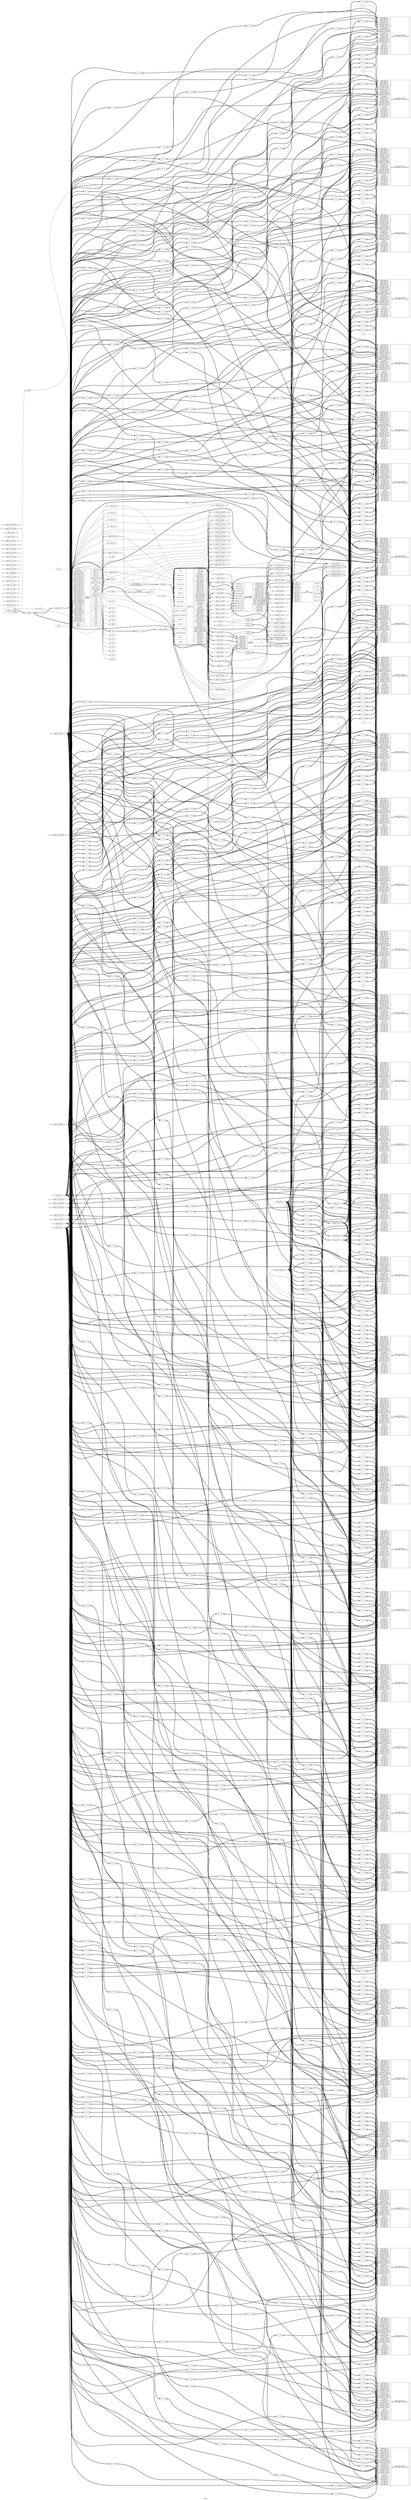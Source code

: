 digraph "caravel" {
label="caravel";
rankdir="LR";
remincross=true;
n1 [ shape=diamond, label="gpio_serial_link_shifted", color="black", fontcolor="black" ];
n2 [ shape=diamond, label="mgmt_rdata_ro", color="black", fontcolor="black" ];
n3 [ shape=diamond, label="mgmt_addr_ro", color="black", fontcolor="black" ];
n4 [ shape=diamond, label="mgmt_ena_ro", color="black", fontcolor="black" ];
n5 [ shape=diamond, label="mgmt_rdata", color="black", fontcolor="black" ];
n6 [ shape=diamond, label="mgmt_wdata", color="black", fontcolor="black" ];
n7 [ shape=diamond, label="mgmt_addr", color="black", fontcolor="black" ];
n8 [ shape=diamond, label="mgmt_wen_mask", color="black", fontcolor="black" ];
n9 [ shape=diamond, label="mgmt_wen", color="black", fontcolor="black" ];
n10 [ shape=diamond, label="mgmt_ena", color="black", fontcolor="black" ];
n11 [ shape=diamond, label="mprj2_vdd_pwrgood", color="black", fontcolor="black" ];
n12 [ shape=diamond, label="mprj_vdd_pwrgood", color="black", fontcolor="black" ];
n13 [ shape=diamond, label="mprj2_vcc_pwrgood", color="black", fontcolor="black" ];
n14 [ shape=diamond, label="mprj_vcc_pwrgood", color="black", fontcolor="black" ];
n15 [ shape=diamond, label="mprj_dat_o_user", color="black", fontcolor="black" ];
n16 [ shape=diamond, label="mprj_adr_o_user", color="black", fontcolor="black" ];
n17 [ shape=diamond, label="mprj_sel_o_user", color="black", fontcolor="black" ];
n18 [ shape=diamond, label="mprj_we_o_user", color="black", fontcolor="black" ];
n19 [ shape=diamond, label="mprj_stb_o_user", color="black", fontcolor="black" ];
n20 [ shape=diamond, label="mprj_cyc_o_user", color="black", fontcolor="black" ];
n21 [ shape=diamond, label="mprj_reset", color="black", fontcolor="black" ];
n22 [ shape=diamond, label="mprj_resetn", color="black", fontcolor="black" ];
n23 [ shape=diamond, label="mprj_clock2", color="black", fontcolor="black" ];
n24 [ shape=diamond, label="mprj_clock", color="black", fontcolor="black" ];
n25 [ shape=diamond, label="mask_rev", color="black", fontcolor="black" ];
n26 [ shape=diamond, label="xbar_dat_i_core", color="black", fontcolor="black" ];
n27 [ shape=diamond, label="xbar_ack_i_core", color="black", fontcolor="black" ];
n28 [ shape=diamond, label="xbar_dat_o_core", color="black", fontcolor="black" ];
n29 [ shape=diamond, label="xbar_adr_o_core", color="black", fontcolor="black" ];
n30 [ shape=diamond, label="xbar_sel_o_core", color="black", fontcolor="black" ];
n31 [ shape=diamond, label="xbar_we_o_core", color="black", fontcolor="black" ];
n32 [ shape=diamond, label="xbar_stb_o_core", color="black", fontcolor="black" ];
n33 [ shape=diamond, label="xbar_cyc_o_core", color="black", fontcolor="black" ];
n34 [ shape=diamond, label="mprj_dat_i_core", color="black", fontcolor="black" ];
n35 [ shape=diamond, label="mprj_ack_i_core", color="black", fontcolor="black" ];
n36 [ shape=diamond, label="mprj_dat_o_core", color="black", fontcolor="black" ];
n37 [ shape=diamond, label="mprj_adr_o_core", color="black", fontcolor="black" ];
n38 [ shape=diamond, label="mprj_sel_o_core", color="black", fontcolor="black" ];
n39 [ shape=diamond, label="mprj_we_o_core", color="black", fontcolor="black" ];
n40 [ shape=diamond, label="mprj_stb_o_core", color="black", fontcolor="black" ];
n41 [ shape=diamond, label="mprj_cyc_o_core", color="black", fontcolor="black" ];
n42 [ shape=diamond, label="la_oen_mprj", color="black", fontcolor="black" ];
n43 [ shape=diamond, label="la_oen_user", color="black", fontcolor="black" ];
n44 [ shape=diamond, label="la_data_out_user", color="black", fontcolor="black" ];
n45 [ shape=diamond, label="la_data_out_mprj", color="black", fontcolor="black" ];
n46 [ shape=diamond, label="la_data_in_mprj", color="black", fontcolor="black" ];
n47 [ shape=diamond, label="la_data_in_user", color="black", fontcolor="black" ];
n48 [ shape=diamond, label="spi_ro_config_core", color="black", fontcolor="black" ];
n49 [ shape=diamond, label="caravel_rstn", color="black", fontcolor="black" ];
n50 [ shape=diamond, label="caravel_clk2", color="black", fontcolor="black" ];
n51 [ shape=diamond, label="caravel_clk", color="black", fontcolor="black" ];
n52 [ shape=diamond, label="flash_io3_di_core", color="black", fontcolor="black" ];
n53 [ shape=diamond, label="flash_io2_di_core", color="black", fontcolor="black" ];
n54 [ shape=diamond, label="flash_io1_di_core", color="black", fontcolor="black" ];
n55 [ shape=diamond, label="flash_io0_di_core", color="black", fontcolor="black" ];
n56 [ shape=diamond, label="flash_io3_do_core", color="black", fontcolor="black" ];
n57 [ shape=diamond, label="flash_io2_do_core", color="black", fontcolor="black" ];
n58 [ shape=diamond, label="flash_io1_do_core", color="black", fontcolor="black" ];
n59 [ shape=diamond, label="flash_io0_do_core", color="black", fontcolor="black" ];
n60 [ shape=diamond, label="flash_io3_ieb_core", color="black", fontcolor="black" ];
n61 [ shape=diamond, label="flash_io2_ieb_core", color="black", fontcolor="black" ];
n62 [ shape=diamond, label="flash_io1_ieb_core", color="black", fontcolor="black" ];
n63 [ shape=diamond, label="flash_io0_ieb_core", color="black", fontcolor="black" ];
n64 [ shape=diamond, label="flash_io3_oeb_core", color="black", fontcolor="black" ];
n65 [ shape=diamond, label="flash_io2_oeb_core", color="black", fontcolor="black" ];
n66 [ shape=diamond, label="flash_io1_oeb_core", color="black", fontcolor="black" ];
n67 [ shape=diamond, label="flash_io0_oeb_core", color="black", fontcolor="black" ];
n68 [ shape=diamond, label="flash_csb_ieb_core", color="black", fontcolor="black" ];
n69 [ shape=diamond, label="flash_clk_ieb_core", color="black", fontcolor="black" ];
n70 [ shape=diamond, label="flash_csb_oeb_core", color="black", fontcolor="black" ];
n71 [ shape=diamond, label="flash_clk_oeb_core", color="black", fontcolor="black" ];
n72 [ shape=diamond, label="flash_csb_core", color="black", fontcolor="black" ];
n73 [ shape=diamond, label="flash_clk_core", color="black", fontcolor="black" ];
n74 [ shape=diamond, label="rstb_l", color="black", fontcolor="black" ];
n75 [ shape=diamond, label="rstb_h", color="black", fontcolor="black" ];
n76 [ shape=diamond, label="por_l", color="black", fontcolor="black" ];
n77 [ shape=diamond, label="porb_l", color="black", fontcolor="black" ];
n78 [ shape=diamond, label="porb_h", color="black", fontcolor="black" ];
n79 [ shape=diamond, label="clock_core", color="black", fontcolor="black" ];
n80 [ shape=diamond, label="mgmt_io_nc2", color="black", fontcolor="black" ];
n81 [ shape=diamond, label="mgmt_io_nc3", color="black", fontcolor="black" ];
n82 [ shape=diamond, label="mgmt_io_nc1", color="black", fontcolor="black" ];
n83 [ shape=diamond, label="sdo_outenb", color="black", fontcolor="black" ];
n84 [ shape=diamond, label="jtag_outenb", color="black", fontcolor="black" ];
n85 [ shape=diamond, label="sdo_out", color="black", fontcolor="black" ];
n86 [ shape=diamond, label="jtag_out", color="black", fontcolor="black" ];
n87 [ shape=diamond, label="mgmt_io_in", color="black", fontcolor="black" ];
n88 [ shape=diamond, label="mgmt_serial_resetn", color="black", fontcolor="black" ];
n89 [ shape=diamond, label="mgmt_serial_clock", color="black", fontcolor="black" ];
n90 [ shape=diamond, label="gpio_serial_link", color="black", fontcolor="black" ];
n91 [ shape=diamond, label="user_analog_io", color="black", fontcolor="black" ];
n92 [ shape=diamond, label="user_io_out", color="black", fontcolor="black" ];
n93 [ shape=diamond, label="user_io_in", color="black", fontcolor="black" ];
n94 [ shape=diamond, label="user_io_oeb", color="black", fontcolor="black" ];
n95 [ shape=diamond, label="mprj_io_out", color="black", fontcolor="black" ];
n96 [ shape=diamond, label="mprj_io_in", color="black", fontcolor="black" ];
n97 [ shape=diamond, label="mprj_io_dm", color="black", fontcolor="black" ];
n98 [ shape=diamond, label="mprj_io_analog_pol", color="black", fontcolor="black" ];
n99 [ shape=diamond, label="mprj_io_analog_sel", color="black", fontcolor="black" ];
n100 [ shape=diamond, label="mprj_io_analog_en", color="black", fontcolor="black" ];
n101 [ shape=diamond, label="mprj_io_holdover", color="black", fontcolor="black" ];
n102 [ shape=diamond, label="mprj_io_slow_sel", color="black", fontcolor="black" ];
n103 [ shape=diamond, label="mprj_io_vtrip_sel", color="black", fontcolor="black" ];
n104 [ shape=diamond, label="mprj_io_ib_mode_sel", color="black", fontcolor="black" ];
n105 [ shape=diamond, label="mprj_io_oeb", color="black", fontcolor="black" ];
n106 [ shape=diamond, label="mprj_io_inp_dis", color="black", fontcolor="black" ];
n107 [ shape=diamond, label="mprj_io_enh", color="black", fontcolor="black" ];
n108 [ shape=diamond, label="mprj_io_hldh_n", color="black", fontcolor="black" ];
n109 [ shape=diamond, label="mprj_io_loader_data", color="black", fontcolor="black" ];
n110 [ shape=diamond, label="mprj_io_loader_clock", color="black", fontcolor="black" ];
n111 [ shape=diamond, label="mprj_io_loader_resetn", color="black", fontcolor="black" ];
n112 [ shape=diamond, label="gpio_inenb_core", color="black", fontcolor="black" ];
n113 [ shape=diamond, label="gpio_outenb_core", color="black", fontcolor="black" ];
n114 [ shape=diamond, label="gpio_mode1_core", color="black", fontcolor="black" ];
n115 [ shape=diamond, label="gpio_mode0_core", color="black", fontcolor="black" ];
n116 [ shape=diamond, label="gpio_in_core", color="black", fontcolor="black" ];
n117 [ shape=diamond, label="gpio_out_core", color="black", fontcolor="black" ];
n118 [ shape=octagon, label="flash_io1", color="black", fontcolor="black" ];
n119 [ shape=octagon, label="flash_io0", color="black", fontcolor="black" ];
n120 [ shape=octagon, label="flash_clk", color="black", fontcolor="black" ];
n121 [ shape=octagon, label="flash_csb", color="black", fontcolor="black" ];
n122 [ shape=octagon, label="resetb", color="black", fontcolor="black" ];
n123 [ shape=octagon, label="clock", color="black", fontcolor="black" ];
n124 [ shape=octagon, label="pwr_ctrl_out", color="black", fontcolor="black" ];
n125 [ shape=octagon, label="mprj_io", color="black", fontcolor="black" ];
n126 [ shape=octagon, label="gpio", color="black", fontcolor="black" ];
n127 [ shape=octagon, label="vssd2", color="black", fontcolor="black" ];
n128 [ shape=octagon, label="vssd1", color="black", fontcolor="black" ];
n129 [ shape=octagon, label="vccd2", color="black", fontcolor="black" ];
n130 [ shape=octagon, label="vccd1", color="black", fontcolor="black" ];
n131 [ shape=octagon, label="vssa2", color="black", fontcolor="black" ];
n132 [ shape=octagon, label="vssa1", color="black", fontcolor="black" ];
n133 [ shape=octagon, label="vdda2", color="black", fontcolor="black" ];
n134 [ shape=octagon, label="vdda1", color="black", fontcolor="black" ];
n135 [ shape=octagon, label="vssd", color="black", fontcolor="black" ];
n136 [ shape=octagon, label="vccd", color="black", fontcolor="black" ];
n137 [ shape=octagon, label="vssa", color="black", fontcolor="black" ];
n138 [ shape=octagon, label="vdda", color="black", fontcolor="black" ];
n139 [ shape=octagon, label="vssio", color="black", fontcolor="black" ];
n140 [ shape=octagon, label="vddio", color="black", fontcolor="black" ];
v17 [ label="1'1" ];
c163 [ shape=record, label="{{<p141> mgmt_gpio_in|<p142> mgmt_gpio_oeb|<p143> mgmt_gpio_out|<p144> pad_gpio_ana_en|<p145> pad_gpio_ana_pol|<p146> pad_gpio_ana_sel|<p147> pad_gpio_dm|<p148> pad_gpio_holdover|<p149> pad_gpio_ib_mode_sel|<p150> pad_gpio_in|<p151> pad_gpio_inenb|<p152> pad_gpio_out|<p153> pad_gpio_outenb|<p154> pad_gpio_slow_sel|<p155> pad_gpio_vtrip_sel|<p156> resetn|<p157> serial_clock|<p158> serial_data_in|<p159> serial_data_out|<p160> user_gpio_in|<p161> user_gpio_oeb|<p162> user_gpio_out}|gpio_control_in[37]\n$array:35:36:\\gpio_control_block|{}}" ];
x0 [ shape=record, style=rounded, label="<s0> 37:2 - 35:0 " ];
x0:e -> c163:p150:w [arrowhead=odiamond, arrowtail=odiamond, dir=both, color="black", style="setlinewidth(3)", label=""];
x1 [ shape=record, style=rounded, label="<s0> 37:2 - 35:0 " ];
x1:e -> c163:p152:w [arrowhead=odiamond, arrowtail=odiamond, dir=both, color="black", style="setlinewidth(3)", label=""];
x2 [ shape=record, style=rounded, label="<s0> 37:2 - 35:0 " ];
x2:e -> c163:p153:w [arrowhead=odiamond, arrowtail=odiamond, dir=both, color="black", style="setlinewidth(3)", label=""];
x3 [ shape=record, style=rounded, label="<s0> 113:6 - 107:0 " ];
x3:e -> c163:p147:w [arrowhead=odiamond, arrowtail=odiamond, dir=both, color="black", style="setlinewidth(3)", label=""];
x4 [ shape=record, style=rounded, label="<s0> 37:2 - 35:0 " ];
x4:e -> c163:p145:w [arrowhead=odiamond, arrowtail=odiamond, dir=both, color="black", style="setlinewidth(3)", label=""];
x5 [ shape=record, style=rounded, label="<s0> 37:2 - 35:0 " ];
x5:e -> c163:p146:w [arrowhead=odiamond, arrowtail=odiamond, dir=both, color="black", style="setlinewidth(3)", label=""];
x6 [ shape=record, style=rounded, label="<s0> 37:2 - 35:0 " ];
x6:e -> c163:p144:w [arrowhead=odiamond, arrowtail=odiamond, dir=both, color="black", style="setlinewidth(3)", label=""];
x7 [ shape=record, style=rounded, label="<s0> 37:2 - 35:0 " ];
x7:e -> c163:p148:w [arrowhead=odiamond, arrowtail=odiamond, dir=both, color="black", style="setlinewidth(3)", label=""];
x8 [ shape=record, style=rounded, label="<s0> 37:2 - 35:0 " ];
x8:e -> c163:p154:w [arrowhead=odiamond, arrowtail=odiamond, dir=both, color="black", style="setlinewidth(3)", label=""];
x9 [ shape=record, style=rounded, label="<s0> 37:2 - 35:0 " ];
x9:e -> c163:p155:w [arrowhead=odiamond, arrowtail=odiamond, dir=both, color="black", style="setlinewidth(3)", label=""];
x10 [ shape=record, style=rounded, label="<s0> 37:2 - 35:0 " ];
x10:e -> c163:p149:w [arrowhead=odiamond, arrowtail=odiamond, dir=both, color="black", style="setlinewidth(3)", label=""];
x11 [ shape=record, style=rounded, label="<s0> 37:2 - 35:0 " ];
x11:e -> c163:p151:w [arrowhead=odiamond, arrowtail=odiamond, dir=both, color="black", style="setlinewidth(3)", label=""];
x12 [ shape=record, style=rounded, label="<s0> 37:2 - 35:0 " ];
x12:e -> c163:p160:w [arrowhead=odiamond, arrowtail=odiamond, dir=both, color="black", style="setlinewidth(3)", label=""];
x13 [ shape=record, style=rounded, label="<s0> 37:2 - 35:0 " ];
x13:e -> c163:p161:w [arrowhead=odiamond, arrowtail=odiamond, dir=both, color="black", style="setlinewidth(3)", label=""];
x14 [ shape=record, style=rounded, label="<s0> 37:2 - 35:0 " ];
x14:e -> c163:p162:w [arrowhead=odiamond, arrowtail=odiamond, dir=both, color="black", style="setlinewidth(3)", label=""];
x15 [ shape=record, style=rounded, label="<s0> 37:2 - 35:0 " ];
x15:e -> c163:p159:w [arrowhead=odiamond, arrowtail=odiamond, dir=both, color="black", style="setlinewidth(3)", label=""];
x16 [ shape=record, style=rounded, label="<s0> 37:2 - 35:0 " ];
x16:e -> c163:p158:w [arrowhead=odiamond, arrowtail=odiamond, dir=both, color="black", style="setlinewidth(3)", label=""];
x18 [ shape=record, style=rounded, label="<s0> 37:2 - 35:0 " ];
x18:e -> c163:p143:w [arrowhead=odiamond, arrowtail=odiamond, dir=both, color="black", style="setlinewidth(3)", label=""];
x19 [ shape=record, style=rounded, label="<s0> 37:2 - 35:0 " ];
x19:e -> c163:p141:w [arrowhead=odiamond, arrowtail=odiamond, dir=both, color="black", style="setlinewidth(3)", label=""];
v37 [ label="1'1" ];
c164 [ shape=record, label="{{<p141> mgmt_gpio_in|<p142> mgmt_gpio_oeb|<p143> mgmt_gpio_out|<p144> pad_gpio_ana_en|<p145> pad_gpio_ana_pol|<p146> pad_gpio_ana_sel|<p147> pad_gpio_dm|<p148> pad_gpio_holdover|<p149> pad_gpio_ib_mode_sel|<p150> pad_gpio_in|<p151> pad_gpio_inenb|<p152> pad_gpio_out|<p153> pad_gpio_outenb|<p154> pad_gpio_slow_sel|<p155> pad_gpio_vtrip_sel|<p156> resetn|<p157> serial_clock|<p158> serial_data_in|<p159> serial_data_out|<p160> user_gpio_in|<p161> user_gpio_oeb|<p162> user_gpio_out}|gpio_control_in[36]\n$array:34:36:\\gpio_control_block|{}}" ];
x20 [ shape=record, style=rounded, label="<s0> 37:2 - 35:0 " ];
x20:e -> c164:p150:w [arrowhead=odiamond, arrowtail=odiamond, dir=both, color="black", style="setlinewidth(3)", label=""];
x21 [ shape=record, style=rounded, label="<s0> 37:2 - 35:0 " ];
x21:e -> c164:p152:w [arrowhead=odiamond, arrowtail=odiamond, dir=both, color="black", style="setlinewidth(3)", label=""];
x22 [ shape=record, style=rounded, label="<s0> 37:2 - 35:0 " ];
x22:e -> c164:p153:w [arrowhead=odiamond, arrowtail=odiamond, dir=both, color="black", style="setlinewidth(3)", label=""];
x23 [ shape=record, style=rounded, label="<s0> 113:6 - 107:0 " ];
x23:e -> c164:p147:w [arrowhead=odiamond, arrowtail=odiamond, dir=both, color="black", style="setlinewidth(3)", label=""];
x24 [ shape=record, style=rounded, label="<s0> 37:2 - 35:0 " ];
x24:e -> c164:p145:w [arrowhead=odiamond, arrowtail=odiamond, dir=both, color="black", style="setlinewidth(3)", label=""];
x25 [ shape=record, style=rounded, label="<s0> 37:2 - 35:0 " ];
x25:e -> c164:p146:w [arrowhead=odiamond, arrowtail=odiamond, dir=both, color="black", style="setlinewidth(3)", label=""];
x26 [ shape=record, style=rounded, label="<s0> 37:2 - 35:0 " ];
x26:e -> c164:p144:w [arrowhead=odiamond, arrowtail=odiamond, dir=both, color="black", style="setlinewidth(3)", label=""];
x27 [ shape=record, style=rounded, label="<s0> 37:2 - 35:0 " ];
x27:e -> c164:p148:w [arrowhead=odiamond, arrowtail=odiamond, dir=both, color="black", style="setlinewidth(3)", label=""];
x28 [ shape=record, style=rounded, label="<s0> 37:2 - 35:0 " ];
x28:e -> c164:p154:w [arrowhead=odiamond, arrowtail=odiamond, dir=both, color="black", style="setlinewidth(3)", label=""];
x29 [ shape=record, style=rounded, label="<s0> 37:2 - 35:0 " ];
x29:e -> c164:p155:w [arrowhead=odiamond, arrowtail=odiamond, dir=both, color="black", style="setlinewidth(3)", label=""];
x30 [ shape=record, style=rounded, label="<s0> 37:2 - 35:0 " ];
x30:e -> c164:p149:w [arrowhead=odiamond, arrowtail=odiamond, dir=both, color="black", style="setlinewidth(3)", label=""];
x31 [ shape=record, style=rounded, label="<s0> 37:2 - 35:0 " ];
x31:e -> c164:p151:w [arrowhead=odiamond, arrowtail=odiamond, dir=both, color="black", style="setlinewidth(3)", label=""];
x32 [ shape=record, style=rounded, label="<s0> 37:2 - 35:0 " ];
x32:e -> c164:p160:w [arrowhead=odiamond, arrowtail=odiamond, dir=both, color="black", style="setlinewidth(3)", label=""];
x33 [ shape=record, style=rounded, label="<s0> 37:2 - 35:0 " ];
x33:e -> c164:p161:w [arrowhead=odiamond, arrowtail=odiamond, dir=both, color="black", style="setlinewidth(3)", label=""];
x34 [ shape=record, style=rounded, label="<s0> 37:2 - 35:0 " ];
x34:e -> c164:p162:w [arrowhead=odiamond, arrowtail=odiamond, dir=both, color="black", style="setlinewidth(3)", label=""];
x35 [ shape=record, style=rounded, label="<s0> 37:2 - 35:0 " ];
x35:e -> c164:p159:w [arrowhead=odiamond, arrowtail=odiamond, dir=both, color="black", style="setlinewidth(3)", label=""];
x36 [ shape=record, style=rounded, label="<s0> 37:2 - 35:0 " ];
x36:e -> c164:p158:w [arrowhead=odiamond, arrowtail=odiamond, dir=both, color="black", style="setlinewidth(3)", label=""];
x38 [ shape=record, style=rounded, label="<s0> 37:2 - 35:0 " ];
x38:e -> c164:p143:w [arrowhead=odiamond, arrowtail=odiamond, dir=both, color="black", style="setlinewidth(3)", label=""];
x39 [ shape=record, style=rounded, label="<s0> 37:2 - 35:0 " ];
x39:e -> c164:p141:w [arrowhead=odiamond, arrowtail=odiamond, dir=both, color="black", style="setlinewidth(3)", label=""];
v57 [ label="1'1" ];
c165 [ shape=record, label="{{<p141> mgmt_gpio_in|<p142> mgmt_gpio_oeb|<p143> mgmt_gpio_out|<p144> pad_gpio_ana_en|<p145> pad_gpio_ana_pol|<p146> pad_gpio_ana_sel|<p147> pad_gpio_dm|<p148> pad_gpio_holdover|<p149> pad_gpio_ib_mode_sel|<p150> pad_gpio_in|<p151> pad_gpio_inenb|<p152> pad_gpio_out|<p153> pad_gpio_outenb|<p154> pad_gpio_slow_sel|<p155> pad_gpio_vtrip_sel|<p156> resetn|<p157> serial_clock|<p158> serial_data_in|<p159> serial_data_out|<p160> user_gpio_in|<p161> user_gpio_oeb|<p162> user_gpio_out}|gpio_control_in[35]\n$array:33:36:\\gpio_control_block|{}}" ];
x40 [ shape=record, style=rounded, label="<s0> 37:2 - 35:0 " ];
x40:e -> c165:p150:w [arrowhead=odiamond, arrowtail=odiamond, dir=both, color="black", style="setlinewidth(3)", label=""];
x41 [ shape=record, style=rounded, label="<s0> 37:2 - 35:0 " ];
x41:e -> c165:p152:w [arrowhead=odiamond, arrowtail=odiamond, dir=both, color="black", style="setlinewidth(3)", label=""];
x42 [ shape=record, style=rounded, label="<s0> 37:2 - 35:0 " ];
x42:e -> c165:p153:w [arrowhead=odiamond, arrowtail=odiamond, dir=both, color="black", style="setlinewidth(3)", label=""];
x43 [ shape=record, style=rounded, label="<s0> 113:6 - 107:0 " ];
x43:e -> c165:p147:w [arrowhead=odiamond, arrowtail=odiamond, dir=both, color="black", style="setlinewidth(3)", label=""];
x44 [ shape=record, style=rounded, label="<s0> 37:2 - 35:0 " ];
x44:e -> c165:p145:w [arrowhead=odiamond, arrowtail=odiamond, dir=both, color="black", style="setlinewidth(3)", label=""];
x45 [ shape=record, style=rounded, label="<s0> 37:2 - 35:0 " ];
x45:e -> c165:p146:w [arrowhead=odiamond, arrowtail=odiamond, dir=both, color="black", style="setlinewidth(3)", label=""];
x46 [ shape=record, style=rounded, label="<s0> 37:2 - 35:0 " ];
x46:e -> c165:p144:w [arrowhead=odiamond, arrowtail=odiamond, dir=both, color="black", style="setlinewidth(3)", label=""];
x47 [ shape=record, style=rounded, label="<s0> 37:2 - 35:0 " ];
x47:e -> c165:p148:w [arrowhead=odiamond, arrowtail=odiamond, dir=both, color="black", style="setlinewidth(3)", label=""];
x48 [ shape=record, style=rounded, label="<s0> 37:2 - 35:0 " ];
x48:e -> c165:p154:w [arrowhead=odiamond, arrowtail=odiamond, dir=both, color="black", style="setlinewidth(3)", label=""];
x49 [ shape=record, style=rounded, label="<s0> 37:2 - 35:0 " ];
x49:e -> c165:p155:w [arrowhead=odiamond, arrowtail=odiamond, dir=both, color="black", style="setlinewidth(3)", label=""];
x50 [ shape=record, style=rounded, label="<s0> 37:2 - 35:0 " ];
x50:e -> c165:p149:w [arrowhead=odiamond, arrowtail=odiamond, dir=both, color="black", style="setlinewidth(3)", label=""];
x51 [ shape=record, style=rounded, label="<s0> 37:2 - 35:0 " ];
x51:e -> c165:p151:w [arrowhead=odiamond, arrowtail=odiamond, dir=both, color="black", style="setlinewidth(3)", label=""];
x52 [ shape=record, style=rounded, label="<s0> 37:2 - 35:0 " ];
x52:e -> c165:p160:w [arrowhead=odiamond, arrowtail=odiamond, dir=both, color="black", style="setlinewidth(3)", label=""];
x53 [ shape=record, style=rounded, label="<s0> 37:2 - 35:0 " ];
x53:e -> c165:p161:w [arrowhead=odiamond, arrowtail=odiamond, dir=both, color="black", style="setlinewidth(3)", label=""];
x54 [ shape=record, style=rounded, label="<s0> 37:2 - 35:0 " ];
x54:e -> c165:p162:w [arrowhead=odiamond, arrowtail=odiamond, dir=both, color="black", style="setlinewidth(3)", label=""];
x55 [ shape=record, style=rounded, label="<s0> 37:2 - 35:0 " ];
x55:e -> c165:p159:w [arrowhead=odiamond, arrowtail=odiamond, dir=both, color="black", style="setlinewidth(3)", label=""];
x56 [ shape=record, style=rounded, label="<s0> 37:2 - 35:0 " ];
x56:e -> c165:p158:w [arrowhead=odiamond, arrowtail=odiamond, dir=both, color="black", style="setlinewidth(3)", label=""];
x58 [ shape=record, style=rounded, label="<s0> 37:2 - 35:0 " ];
x58:e -> c165:p143:w [arrowhead=odiamond, arrowtail=odiamond, dir=both, color="black", style="setlinewidth(3)", label=""];
x59 [ shape=record, style=rounded, label="<s0> 37:2 - 35:0 " ];
x59:e -> c165:p141:w [arrowhead=odiamond, arrowtail=odiamond, dir=both, color="black", style="setlinewidth(3)", label=""];
v77 [ label="1'1" ];
c166 [ shape=record, label="{{<p141> mgmt_gpio_in|<p142> mgmt_gpio_oeb|<p143> mgmt_gpio_out|<p144> pad_gpio_ana_en|<p145> pad_gpio_ana_pol|<p146> pad_gpio_ana_sel|<p147> pad_gpio_dm|<p148> pad_gpio_holdover|<p149> pad_gpio_ib_mode_sel|<p150> pad_gpio_in|<p151> pad_gpio_inenb|<p152> pad_gpio_out|<p153> pad_gpio_outenb|<p154> pad_gpio_slow_sel|<p155> pad_gpio_vtrip_sel|<p156> resetn|<p157> serial_clock|<p158> serial_data_in|<p159> serial_data_out|<p160> user_gpio_in|<p161> user_gpio_oeb|<p162> user_gpio_out}|gpio_control_in[34]\n$array:32:36:\\gpio_control_block|{}}" ];
x60 [ shape=record, style=rounded, label="<s0> 37:2 - 35:0 " ];
x60:e -> c166:p150:w [arrowhead=odiamond, arrowtail=odiamond, dir=both, color="black", style="setlinewidth(3)", label=""];
x61 [ shape=record, style=rounded, label="<s0> 37:2 - 35:0 " ];
x61:e -> c166:p152:w [arrowhead=odiamond, arrowtail=odiamond, dir=both, color="black", style="setlinewidth(3)", label=""];
x62 [ shape=record, style=rounded, label="<s0> 37:2 - 35:0 " ];
x62:e -> c166:p153:w [arrowhead=odiamond, arrowtail=odiamond, dir=both, color="black", style="setlinewidth(3)", label=""];
x63 [ shape=record, style=rounded, label="<s0> 113:6 - 107:0 " ];
x63:e -> c166:p147:w [arrowhead=odiamond, arrowtail=odiamond, dir=both, color="black", style="setlinewidth(3)", label=""];
x64 [ shape=record, style=rounded, label="<s0> 37:2 - 35:0 " ];
x64:e -> c166:p145:w [arrowhead=odiamond, arrowtail=odiamond, dir=both, color="black", style="setlinewidth(3)", label=""];
x65 [ shape=record, style=rounded, label="<s0> 37:2 - 35:0 " ];
x65:e -> c166:p146:w [arrowhead=odiamond, arrowtail=odiamond, dir=both, color="black", style="setlinewidth(3)", label=""];
x66 [ shape=record, style=rounded, label="<s0> 37:2 - 35:0 " ];
x66:e -> c166:p144:w [arrowhead=odiamond, arrowtail=odiamond, dir=both, color="black", style="setlinewidth(3)", label=""];
x67 [ shape=record, style=rounded, label="<s0> 37:2 - 35:0 " ];
x67:e -> c166:p148:w [arrowhead=odiamond, arrowtail=odiamond, dir=both, color="black", style="setlinewidth(3)", label=""];
x68 [ shape=record, style=rounded, label="<s0> 37:2 - 35:0 " ];
x68:e -> c166:p154:w [arrowhead=odiamond, arrowtail=odiamond, dir=both, color="black", style="setlinewidth(3)", label=""];
x69 [ shape=record, style=rounded, label="<s0> 37:2 - 35:0 " ];
x69:e -> c166:p155:w [arrowhead=odiamond, arrowtail=odiamond, dir=both, color="black", style="setlinewidth(3)", label=""];
x70 [ shape=record, style=rounded, label="<s0> 37:2 - 35:0 " ];
x70:e -> c166:p149:w [arrowhead=odiamond, arrowtail=odiamond, dir=both, color="black", style="setlinewidth(3)", label=""];
x71 [ shape=record, style=rounded, label="<s0> 37:2 - 35:0 " ];
x71:e -> c166:p151:w [arrowhead=odiamond, arrowtail=odiamond, dir=both, color="black", style="setlinewidth(3)", label=""];
x72 [ shape=record, style=rounded, label="<s0> 37:2 - 35:0 " ];
x72:e -> c166:p160:w [arrowhead=odiamond, arrowtail=odiamond, dir=both, color="black", style="setlinewidth(3)", label=""];
x73 [ shape=record, style=rounded, label="<s0> 37:2 - 35:0 " ];
x73:e -> c166:p161:w [arrowhead=odiamond, arrowtail=odiamond, dir=both, color="black", style="setlinewidth(3)", label=""];
x74 [ shape=record, style=rounded, label="<s0> 37:2 - 35:0 " ];
x74:e -> c166:p162:w [arrowhead=odiamond, arrowtail=odiamond, dir=both, color="black", style="setlinewidth(3)", label=""];
x75 [ shape=record, style=rounded, label="<s0> 37:2 - 35:0 " ];
x75:e -> c166:p159:w [arrowhead=odiamond, arrowtail=odiamond, dir=both, color="black", style="setlinewidth(3)", label=""];
x76 [ shape=record, style=rounded, label="<s0> 37:2 - 35:0 " ];
x76:e -> c166:p158:w [arrowhead=odiamond, arrowtail=odiamond, dir=both, color="black", style="setlinewidth(3)", label=""];
x78 [ shape=record, style=rounded, label="<s0> 37:2 - 35:0 " ];
x78:e -> c166:p143:w [arrowhead=odiamond, arrowtail=odiamond, dir=both, color="black", style="setlinewidth(3)", label=""];
x79 [ shape=record, style=rounded, label="<s0> 37:2 - 35:0 " ];
x79:e -> c166:p141:w [arrowhead=odiamond, arrowtail=odiamond, dir=both, color="black", style="setlinewidth(3)", label=""];
v97 [ label="1'1" ];
c167 [ shape=record, label="{{<p141> mgmt_gpio_in|<p142> mgmt_gpio_oeb|<p143> mgmt_gpio_out|<p144> pad_gpio_ana_en|<p145> pad_gpio_ana_pol|<p146> pad_gpio_ana_sel|<p147> pad_gpio_dm|<p148> pad_gpio_holdover|<p149> pad_gpio_ib_mode_sel|<p150> pad_gpio_in|<p151> pad_gpio_inenb|<p152> pad_gpio_out|<p153> pad_gpio_outenb|<p154> pad_gpio_slow_sel|<p155> pad_gpio_vtrip_sel|<p156> resetn|<p157> serial_clock|<p158> serial_data_in|<p159> serial_data_out|<p160> user_gpio_in|<p161> user_gpio_oeb|<p162> user_gpio_out}|gpio_control_in[33]\n$array:31:36:\\gpio_control_block|{}}" ];
x80 [ shape=record, style=rounded, label="<s0> 37:2 - 35:0 " ];
x80:e -> c167:p150:w [arrowhead=odiamond, arrowtail=odiamond, dir=both, color="black", style="setlinewidth(3)", label=""];
x81 [ shape=record, style=rounded, label="<s0> 37:2 - 35:0 " ];
x81:e -> c167:p152:w [arrowhead=odiamond, arrowtail=odiamond, dir=both, color="black", style="setlinewidth(3)", label=""];
x82 [ shape=record, style=rounded, label="<s0> 37:2 - 35:0 " ];
x82:e -> c167:p153:w [arrowhead=odiamond, arrowtail=odiamond, dir=both, color="black", style="setlinewidth(3)", label=""];
x83 [ shape=record, style=rounded, label="<s0> 113:6 - 107:0 " ];
x83:e -> c167:p147:w [arrowhead=odiamond, arrowtail=odiamond, dir=both, color="black", style="setlinewidth(3)", label=""];
x84 [ shape=record, style=rounded, label="<s0> 37:2 - 35:0 " ];
x84:e -> c167:p145:w [arrowhead=odiamond, arrowtail=odiamond, dir=both, color="black", style="setlinewidth(3)", label=""];
x85 [ shape=record, style=rounded, label="<s0> 37:2 - 35:0 " ];
x85:e -> c167:p146:w [arrowhead=odiamond, arrowtail=odiamond, dir=both, color="black", style="setlinewidth(3)", label=""];
x86 [ shape=record, style=rounded, label="<s0> 37:2 - 35:0 " ];
x86:e -> c167:p144:w [arrowhead=odiamond, arrowtail=odiamond, dir=both, color="black", style="setlinewidth(3)", label=""];
x87 [ shape=record, style=rounded, label="<s0> 37:2 - 35:0 " ];
x87:e -> c167:p148:w [arrowhead=odiamond, arrowtail=odiamond, dir=both, color="black", style="setlinewidth(3)", label=""];
x88 [ shape=record, style=rounded, label="<s0> 37:2 - 35:0 " ];
x88:e -> c167:p154:w [arrowhead=odiamond, arrowtail=odiamond, dir=both, color="black", style="setlinewidth(3)", label=""];
x89 [ shape=record, style=rounded, label="<s0> 37:2 - 35:0 " ];
x89:e -> c167:p155:w [arrowhead=odiamond, arrowtail=odiamond, dir=both, color="black", style="setlinewidth(3)", label=""];
x90 [ shape=record, style=rounded, label="<s0> 37:2 - 35:0 " ];
x90:e -> c167:p149:w [arrowhead=odiamond, arrowtail=odiamond, dir=both, color="black", style="setlinewidth(3)", label=""];
x91 [ shape=record, style=rounded, label="<s0> 37:2 - 35:0 " ];
x91:e -> c167:p151:w [arrowhead=odiamond, arrowtail=odiamond, dir=both, color="black", style="setlinewidth(3)", label=""];
x92 [ shape=record, style=rounded, label="<s0> 37:2 - 35:0 " ];
x92:e -> c167:p160:w [arrowhead=odiamond, arrowtail=odiamond, dir=both, color="black", style="setlinewidth(3)", label=""];
x93 [ shape=record, style=rounded, label="<s0> 37:2 - 35:0 " ];
x93:e -> c167:p161:w [arrowhead=odiamond, arrowtail=odiamond, dir=both, color="black", style="setlinewidth(3)", label=""];
x94 [ shape=record, style=rounded, label="<s0> 37:2 - 35:0 " ];
x94:e -> c167:p162:w [arrowhead=odiamond, arrowtail=odiamond, dir=both, color="black", style="setlinewidth(3)", label=""];
x95 [ shape=record, style=rounded, label="<s0> 37:2 - 35:0 " ];
x95:e -> c167:p159:w [arrowhead=odiamond, arrowtail=odiamond, dir=both, color="black", style="setlinewidth(3)", label=""];
x96 [ shape=record, style=rounded, label="<s0> 37:2 - 35:0 " ];
x96:e -> c167:p158:w [arrowhead=odiamond, arrowtail=odiamond, dir=both, color="black", style="setlinewidth(3)", label=""];
x98 [ shape=record, style=rounded, label="<s0> 37:2 - 35:0 " ];
x98:e -> c167:p143:w [arrowhead=odiamond, arrowtail=odiamond, dir=both, color="black", style="setlinewidth(3)", label=""];
x99 [ shape=record, style=rounded, label="<s0> 37:2 - 35:0 " ];
x99:e -> c167:p141:w [arrowhead=odiamond, arrowtail=odiamond, dir=both, color="black", style="setlinewidth(3)", label=""];
v117 [ label="1'1" ];
c168 [ shape=record, label="{{<p141> mgmt_gpio_in|<p142> mgmt_gpio_oeb|<p143> mgmt_gpio_out|<p144> pad_gpio_ana_en|<p145> pad_gpio_ana_pol|<p146> pad_gpio_ana_sel|<p147> pad_gpio_dm|<p148> pad_gpio_holdover|<p149> pad_gpio_ib_mode_sel|<p150> pad_gpio_in|<p151> pad_gpio_inenb|<p152> pad_gpio_out|<p153> pad_gpio_outenb|<p154> pad_gpio_slow_sel|<p155> pad_gpio_vtrip_sel|<p156> resetn|<p157> serial_clock|<p158> serial_data_in|<p159> serial_data_out|<p160> user_gpio_in|<p161> user_gpio_oeb|<p162> user_gpio_out}|gpio_control_in[32]\n$array:30:36:\\gpio_control_block|{}}" ];
x100 [ shape=record, style=rounded, label="<s0> 37:2 - 35:0 " ];
x100:e -> c168:p150:w [arrowhead=odiamond, arrowtail=odiamond, dir=both, color="black", style="setlinewidth(3)", label=""];
x101 [ shape=record, style=rounded, label="<s0> 37:2 - 35:0 " ];
x101:e -> c168:p152:w [arrowhead=odiamond, arrowtail=odiamond, dir=both, color="black", style="setlinewidth(3)", label=""];
x102 [ shape=record, style=rounded, label="<s0> 37:2 - 35:0 " ];
x102:e -> c168:p153:w [arrowhead=odiamond, arrowtail=odiamond, dir=both, color="black", style="setlinewidth(3)", label=""];
x103 [ shape=record, style=rounded, label="<s0> 113:6 - 107:0 " ];
x103:e -> c168:p147:w [arrowhead=odiamond, arrowtail=odiamond, dir=both, color="black", style="setlinewidth(3)", label=""];
x104 [ shape=record, style=rounded, label="<s0> 37:2 - 35:0 " ];
x104:e -> c168:p145:w [arrowhead=odiamond, arrowtail=odiamond, dir=both, color="black", style="setlinewidth(3)", label=""];
x105 [ shape=record, style=rounded, label="<s0> 37:2 - 35:0 " ];
x105:e -> c168:p146:w [arrowhead=odiamond, arrowtail=odiamond, dir=both, color="black", style="setlinewidth(3)", label=""];
x106 [ shape=record, style=rounded, label="<s0> 37:2 - 35:0 " ];
x106:e -> c168:p144:w [arrowhead=odiamond, arrowtail=odiamond, dir=both, color="black", style="setlinewidth(3)", label=""];
x107 [ shape=record, style=rounded, label="<s0> 37:2 - 35:0 " ];
x107:e -> c168:p148:w [arrowhead=odiamond, arrowtail=odiamond, dir=both, color="black", style="setlinewidth(3)", label=""];
x108 [ shape=record, style=rounded, label="<s0> 37:2 - 35:0 " ];
x108:e -> c168:p154:w [arrowhead=odiamond, arrowtail=odiamond, dir=both, color="black", style="setlinewidth(3)", label=""];
x109 [ shape=record, style=rounded, label="<s0> 37:2 - 35:0 " ];
x109:e -> c168:p155:w [arrowhead=odiamond, arrowtail=odiamond, dir=both, color="black", style="setlinewidth(3)", label=""];
x110 [ shape=record, style=rounded, label="<s0> 37:2 - 35:0 " ];
x110:e -> c168:p149:w [arrowhead=odiamond, arrowtail=odiamond, dir=both, color="black", style="setlinewidth(3)", label=""];
x111 [ shape=record, style=rounded, label="<s0> 37:2 - 35:0 " ];
x111:e -> c168:p151:w [arrowhead=odiamond, arrowtail=odiamond, dir=both, color="black", style="setlinewidth(3)", label=""];
x112 [ shape=record, style=rounded, label="<s0> 37:2 - 35:0 " ];
x112:e -> c168:p160:w [arrowhead=odiamond, arrowtail=odiamond, dir=both, color="black", style="setlinewidth(3)", label=""];
x113 [ shape=record, style=rounded, label="<s0> 37:2 - 35:0 " ];
x113:e -> c168:p161:w [arrowhead=odiamond, arrowtail=odiamond, dir=both, color="black", style="setlinewidth(3)", label=""];
x114 [ shape=record, style=rounded, label="<s0> 37:2 - 35:0 " ];
x114:e -> c168:p162:w [arrowhead=odiamond, arrowtail=odiamond, dir=both, color="black", style="setlinewidth(3)", label=""];
x115 [ shape=record, style=rounded, label="<s0> 37:2 - 35:0 " ];
x115:e -> c168:p159:w [arrowhead=odiamond, arrowtail=odiamond, dir=both, color="black", style="setlinewidth(3)", label=""];
x116 [ shape=record, style=rounded, label="<s0> 37:2 - 35:0 " ];
x116:e -> c168:p158:w [arrowhead=odiamond, arrowtail=odiamond, dir=both, color="black", style="setlinewidth(3)", label=""];
x118 [ shape=record, style=rounded, label="<s0> 37:2 - 35:0 " ];
x118:e -> c168:p143:w [arrowhead=odiamond, arrowtail=odiamond, dir=both, color="black", style="setlinewidth(3)", label=""];
x119 [ shape=record, style=rounded, label="<s0> 37:2 - 35:0 " ];
x119:e -> c168:p141:w [arrowhead=odiamond, arrowtail=odiamond, dir=both, color="black", style="setlinewidth(3)", label=""];
v137 [ label="1'1" ];
c169 [ shape=record, label="{{<p141> mgmt_gpio_in|<p142> mgmt_gpio_oeb|<p143> mgmt_gpio_out|<p144> pad_gpio_ana_en|<p145> pad_gpio_ana_pol|<p146> pad_gpio_ana_sel|<p147> pad_gpio_dm|<p148> pad_gpio_holdover|<p149> pad_gpio_ib_mode_sel|<p150> pad_gpio_in|<p151> pad_gpio_inenb|<p152> pad_gpio_out|<p153> pad_gpio_outenb|<p154> pad_gpio_slow_sel|<p155> pad_gpio_vtrip_sel|<p156> resetn|<p157> serial_clock|<p158> serial_data_in|<p159> serial_data_out|<p160> user_gpio_in|<p161> user_gpio_oeb|<p162> user_gpio_out}|gpio_control_in[31]\n$array:29:36:\\gpio_control_block|{}}" ];
x120 [ shape=record, style=rounded, label="<s0> 37:2 - 35:0 " ];
x120:e -> c169:p150:w [arrowhead=odiamond, arrowtail=odiamond, dir=both, color="black", style="setlinewidth(3)", label=""];
x121 [ shape=record, style=rounded, label="<s0> 37:2 - 35:0 " ];
x121:e -> c169:p152:w [arrowhead=odiamond, arrowtail=odiamond, dir=both, color="black", style="setlinewidth(3)", label=""];
x122 [ shape=record, style=rounded, label="<s0> 37:2 - 35:0 " ];
x122:e -> c169:p153:w [arrowhead=odiamond, arrowtail=odiamond, dir=both, color="black", style="setlinewidth(3)", label=""];
x123 [ shape=record, style=rounded, label="<s0> 113:6 - 107:0 " ];
x123:e -> c169:p147:w [arrowhead=odiamond, arrowtail=odiamond, dir=both, color="black", style="setlinewidth(3)", label=""];
x124 [ shape=record, style=rounded, label="<s0> 37:2 - 35:0 " ];
x124:e -> c169:p145:w [arrowhead=odiamond, arrowtail=odiamond, dir=both, color="black", style="setlinewidth(3)", label=""];
x125 [ shape=record, style=rounded, label="<s0> 37:2 - 35:0 " ];
x125:e -> c169:p146:w [arrowhead=odiamond, arrowtail=odiamond, dir=both, color="black", style="setlinewidth(3)", label=""];
x126 [ shape=record, style=rounded, label="<s0> 37:2 - 35:0 " ];
x126:e -> c169:p144:w [arrowhead=odiamond, arrowtail=odiamond, dir=both, color="black", style="setlinewidth(3)", label=""];
x127 [ shape=record, style=rounded, label="<s0> 37:2 - 35:0 " ];
x127:e -> c169:p148:w [arrowhead=odiamond, arrowtail=odiamond, dir=both, color="black", style="setlinewidth(3)", label=""];
x128 [ shape=record, style=rounded, label="<s0> 37:2 - 35:0 " ];
x128:e -> c169:p154:w [arrowhead=odiamond, arrowtail=odiamond, dir=both, color="black", style="setlinewidth(3)", label=""];
x129 [ shape=record, style=rounded, label="<s0> 37:2 - 35:0 " ];
x129:e -> c169:p155:w [arrowhead=odiamond, arrowtail=odiamond, dir=both, color="black", style="setlinewidth(3)", label=""];
x130 [ shape=record, style=rounded, label="<s0> 37:2 - 35:0 " ];
x130:e -> c169:p149:w [arrowhead=odiamond, arrowtail=odiamond, dir=both, color="black", style="setlinewidth(3)", label=""];
x131 [ shape=record, style=rounded, label="<s0> 37:2 - 35:0 " ];
x131:e -> c169:p151:w [arrowhead=odiamond, arrowtail=odiamond, dir=both, color="black", style="setlinewidth(3)", label=""];
x132 [ shape=record, style=rounded, label="<s0> 37:2 - 35:0 " ];
x132:e -> c169:p160:w [arrowhead=odiamond, arrowtail=odiamond, dir=both, color="black", style="setlinewidth(3)", label=""];
x133 [ shape=record, style=rounded, label="<s0> 37:2 - 35:0 " ];
x133:e -> c169:p161:w [arrowhead=odiamond, arrowtail=odiamond, dir=both, color="black", style="setlinewidth(3)", label=""];
x134 [ shape=record, style=rounded, label="<s0> 37:2 - 35:0 " ];
x134:e -> c169:p162:w [arrowhead=odiamond, arrowtail=odiamond, dir=both, color="black", style="setlinewidth(3)", label=""];
x135 [ shape=record, style=rounded, label="<s0> 37:2 - 35:0 " ];
x135:e -> c169:p159:w [arrowhead=odiamond, arrowtail=odiamond, dir=both, color="black", style="setlinewidth(3)", label=""];
x136 [ shape=record, style=rounded, label="<s0> 37:2 - 35:0 " ];
x136:e -> c169:p158:w [arrowhead=odiamond, arrowtail=odiamond, dir=both, color="black", style="setlinewidth(3)", label=""];
x138 [ shape=record, style=rounded, label="<s0> 37:2 - 35:0 " ];
x138:e -> c169:p143:w [arrowhead=odiamond, arrowtail=odiamond, dir=both, color="black", style="setlinewidth(3)", label=""];
x139 [ shape=record, style=rounded, label="<s0> 37:2 - 35:0 " ];
x139:e -> c169:p141:w [arrowhead=odiamond, arrowtail=odiamond, dir=both, color="black", style="setlinewidth(3)", label=""];
v157 [ label="1'1" ];
c170 [ shape=record, label="{{<p141> mgmt_gpio_in|<p142> mgmt_gpio_oeb|<p143> mgmt_gpio_out|<p144> pad_gpio_ana_en|<p145> pad_gpio_ana_pol|<p146> pad_gpio_ana_sel|<p147> pad_gpio_dm|<p148> pad_gpio_holdover|<p149> pad_gpio_ib_mode_sel|<p150> pad_gpio_in|<p151> pad_gpio_inenb|<p152> pad_gpio_out|<p153> pad_gpio_outenb|<p154> pad_gpio_slow_sel|<p155> pad_gpio_vtrip_sel|<p156> resetn|<p157> serial_clock|<p158> serial_data_in|<p159> serial_data_out|<p160> user_gpio_in|<p161> user_gpio_oeb|<p162> user_gpio_out}|gpio_control_in[30]\n$array:28:36:\\gpio_control_block|{}}" ];
x140 [ shape=record, style=rounded, label="<s0> 37:2 - 35:0 " ];
x140:e -> c170:p150:w [arrowhead=odiamond, arrowtail=odiamond, dir=both, color="black", style="setlinewidth(3)", label=""];
x141 [ shape=record, style=rounded, label="<s0> 37:2 - 35:0 " ];
x141:e -> c170:p152:w [arrowhead=odiamond, arrowtail=odiamond, dir=both, color="black", style="setlinewidth(3)", label=""];
x142 [ shape=record, style=rounded, label="<s0> 37:2 - 35:0 " ];
x142:e -> c170:p153:w [arrowhead=odiamond, arrowtail=odiamond, dir=both, color="black", style="setlinewidth(3)", label=""];
x143 [ shape=record, style=rounded, label="<s0> 113:6 - 107:0 " ];
x143:e -> c170:p147:w [arrowhead=odiamond, arrowtail=odiamond, dir=both, color="black", style="setlinewidth(3)", label=""];
x144 [ shape=record, style=rounded, label="<s0> 37:2 - 35:0 " ];
x144:e -> c170:p145:w [arrowhead=odiamond, arrowtail=odiamond, dir=both, color="black", style="setlinewidth(3)", label=""];
x145 [ shape=record, style=rounded, label="<s0> 37:2 - 35:0 " ];
x145:e -> c170:p146:w [arrowhead=odiamond, arrowtail=odiamond, dir=both, color="black", style="setlinewidth(3)", label=""];
x146 [ shape=record, style=rounded, label="<s0> 37:2 - 35:0 " ];
x146:e -> c170:p144:w [arrowhead=odiamond, arrowtail=odiamond, dir=both, color="black", style="setlinewidth(3)", label=""];
x147 [ shape=record, style=rounded, label="<s0> 37:2 - 35:0 " ];
x147:e -> c170:p148:w [arrowhead=odiamond, arrowtail=odiamond, dir=both, color="black", style="setlinewidth(3)", label=""];
x148 [ shape=record, style=rounded, label="<s0> 37:2 - 35:0 " ];
x148:e -> c170:p154:w [arrowhead=odiamond, arrowtail=odiamond, dir=both, color="black", style="setlinewidth(3)", label=""];
x149 [ shape=record, style=rounded, label="<s0> 37:2 - 35:0 " ];
x149:e -> c170:p155:w [arrowhead=odiamond, arrowtail=odiamond, dir=both, color="black", style="setlinewidth(3)", label=""];
x150 [ shape=record, style=rounded, label="<s0> 37:2 - 35:0 " ];
x150:e -> c170:p149:w [arrowhead=odiamond, arrowtail=odiamond, dir=both, color="black", style="setlinewidth(3)", label=""];
x151 [ shape=record, style=rounded, label="<s0> 37:2 - 35:0 " ];
x151:e -> c170:p151:w [arrowhead=odiamond, arrowtail=odiamond, dir=both, color="black", style="setlinewidth(3)", label=""];
x152 [ shape=record, style=rounded, label="<s0> 37:2 - 35:0 " ];
x152:e -> c170:p160:w [arrowhead=odiamond, arrowtail=odiamond, dir=both, color="black", style="setlinewidth(3)", label=""];
x153 [ shape=record, style=rounded, label="<s0> 37:2 - 35:0 " ];
x153:e -> c170:p161:w [arrowhead=odiamond, arrowtail=odiamond, dir=both, color="black", style="setlinewidth(3)", label=""];
x154 [ shape=record, style=rounded, label="<s0> 37:2 - 35:0 " ];
x154:e -> c170:p162:w [arrowhead=odiamond, arrowtail=odiamond, dir=both, color="black", style="setlinewidth(3)", label=""];
x155 [ shape=record, style=rounded, label="<s0> 37:2 - 35:0 " ];
x155:e -> c170:p159:w [arrowhead=odiamond, arrowtail=odiamond, dir=both, color="black", style="setlinewidth(3)", label=""];
x156 [ shape=record, style=rounded, label="<s0> 37:2 - 35:0 " ];
x156:e -> c170:p158:w [arrowhead=odiamond, arrowtail=odiamond, dir=both, color="black", style="setlinewidth(3)", label=""];
x158 [ shape=record, style=rounded, label="<s0> 37:2 - 35:0 " ];
x158:e -> c170:p143:w [arrowhead=odiamond, arrowtail=odiamond, dir=both, color="black", style="setlinewidth(3)", label=""];
x159 [ shape=record, style=rounded, label="<s0> 37:2 - 35:0 " ];
x159:e -> c170:p141:w [arrowhead=odiamond, arrowtail=odiamond, dir=both, color="black", style="setlinewidth(3)", label=""];
v177 [ label="1'1" ];
c171 [ shape=record, label="{{<p141> mgmt_gpio_in|<p142> mgmt_gpio_oeb|<p143> mgmt_gpio_out|<p144> pad_gpio_ana_en|<p145> pad_gpio_ana_pol|<p146> pad_gpio_ana_sel|<p147> pad_gpio_dm|<p148> pad_gpio_holdover|<p149> pad_gpio_ib_mode_sel|<p150> pad_gpio_in|<p151> pad_gpio_inenb|<p152> pad_gpio_out|<p153> pad_gpio_outenb|<p154> pad_gpio_slow_sel|<p155> pad_gpio_vtrip_sel|<p156> resetn|<p157> serial_clock|<p158> serial_data_in|<p159> serial_data_out|<p160> user_gpio_in|<p161> user_gpio_oeb|<p162> user_gpio_out}|gpio_control_in[29]\n$array:27:36:\\gpio_control_block|{}}" ];
x160 [ shape=record, style=rounded, label="<s0> 37:2 - 35:0 " ];
x160:e -> c171:p150:w [arrowhead=odiamond, arrowtail=odiamond, dir=both, color="black", style="setlinewidth(3)", label=""];
x161 [ shape=record, style=rounded, label="<s0> 37:2 - 35:0 " ];
x161:e -> c171:p152:w [arrowhead=odiamond, arrowtail=odiamond, dir=both, color="black", style="setlinewidth(3)", label=""];
x162 [ shape=record, style=rounded, label="<s0> 37:2 - 35:0 " ];
x162:e -> c171:p153:w [arrowhead=odiamond, arrowtail=odiamond, dir=both, color="black", style="setlinewidth(3)", label=""];
x163 [ shape=record, style=rounded, label="<s0> 113:6 - 107:0 " ];
x163:e -> c171:p147:w [arrowhead=odiamond, arrowtail=odiamond, dir=both, color="black", style="setlinewidth(3)", label=""];
x164 [ shape=record, style=rounded, label="<s0> 37:2 - 35:0 " ];
x164:e -> c171:p145:w [arrowhead=odiamond, arrowtail=odiamond, dir=both, color="black", style="setlinewidth(3)", label=""];
x165 [ shape=record, style=rounded, label="<s0> 37:2 - 35:0 " ];
x165:e -> c171:p146:w [arrowhead=odiamond, arrowtail=odiamond, dir=both, color="black", style="setlinewidth(3)", label=""];
x166 [ shape=record, style=rounded, label="<s0> 37:2 - 35:0 " ];
x166:e -> c171:p144:w [arrowhead=odiamond, arrowtail=odiamond, dir=both, color="black", style="setlinewidth(3)", label=""];
x167 [ shape=record, style=rounded, label="<s0> 37:2 - 35:0 " ];
x167:e -> c171:p148:w [arrowhead=odiamond, arrowtail=odiamond, dir=both, color="black", style="setlinewidth(3)", label=""];
x168 [ shape=record, style=rounded, label="<s0> 37:2 - 35:0 " ];
x168:e -> c171:p154:w [arrowhead=odiamond, arrowtail=odiamond, dir=both, color="black", style="setlinewidth(3)", label=""];
x169 [ shape=record, style=rounded, label="<s0> 37:2 - 35:0 " ];
x169:e -> c171:p155:w [arrowhead=odiamond, arrowtail=odiamond, dir=both, color="black", style="setlinewidth(3)", label=""];
x170 [ shape=record, style=rounded, label="<s0> 37:2 - 35:0 " ];
x170:e -> c171:p149:w [arrowhead=odiamond, arrowtail=odiamond, dir=both, color="black", style="setlinewidth(3)", label=""];
x171 [ shape=record, style=rounded, label="<s0> 37:2 - 35:0 " ];
x171:e -> c171:p151:w [arrowhead=odiamond, arrowtail=odiamond, dir=both, color="black", style="setlinewidth(3)", label=""];
x172 [ shape=record, style=rounded, label="<s0> 37:2 - 35:0 " ];
x172:e -> c171:p160:w [arrowhead=odiamond, arrowtail=odiamond, dir=both, color="black", style="setlinewidth(3)", label=""];
x173 [ shape=record, style=rounded, label="<s0> 37:2 - 35:0 " ];
x173:e -> c171:p161:w [arrowhead=odiamond, arrowtail=odiamond, dir=both, color="black", style="setlinewidth(3)", label=""];
x174 [ shape=record, style=rounded, label="<s0> 37:2 - 35:0 " ];
x174:e -> c171:p162:w [arrowhead=odiamond, arrowtail=odiamond, dir=both, color="black", style="setlinewidth(3)", label=""];
x175 [ shape=record, style=rounded, label="<s0> 37:2 - 35:0 " ];
x175:e -> c171:p159:w [arrowhead=odiamond, arrowtail=odiamond, dir=both, color="black", style="setlinewidth(3)", label=""];
x176 [ shape=record, style=rounded, label="<s0> 37:2 - 35:0 " ];
x176:e -> c171:p158:w [arrowhead=odiamond, arrowtail=odiamond, dir=both, color="black", style="setlinewidth(3)", label=""];
x178 [ shape=record, style=rounded, label="<s0> 37:2 - 35:0 " ];
x178:e -> c171:p143:w [arrowhead=odiamond, arrowtail=odiamond, dir=both, color="black", style="setlinewidth(3)", label=""];
x179 [ shape=record, style=rounded, label="<s0> 37:2 - 35:0 " ];
x179:e -> c171:p141:w [arrowhead=odiamond, arrowtail=odiamond, dir=both, color="black", style="setlinewidth(3)", label=""];
v197 [ label="1'1" ];
c172 [ shape=record, label="{{<p141> mgmt_gpio_in|<p142> mgmt_gpio_oeb|<p143> mgmt_gpio_out|<p144> pad_gpio_ana_en|<p145> pad_gpio_ana_pol|<p146> pad_gpio_ana_sel|<p147> pad_gpio_dm|<p148> pad_gpio_holdover|<p149> pad_gpio_ib_mode_sel|<p150> pad_gpio_in|<p151> pad_gpio_inenb|<p152> pad_gpio_out|<p153> pad_gpio_outenb|<p154> pad_gpio_slow_sel|<p155> pad_gpio_vtrip_sel|<p156> resetn|<p157> serial_clock|<p158> serial_data_in|<p159> serial_data_out|<p160> user_gpio_in|<p161> user_gpio_oeb|<p162> user_gpio_out}|gpio_control_in[28]\n$array:26:36:\\gpio_control_block|{}}" ];
x180 [ shape=record, style=rounded, label="<s0> 37:2 - 35:0 " ];
x180:e -> c172:p150:w [arrowhead=odiamond, arrowtail=odiamond, dir=both, color="black", style="setlinewidth(3)", label=""];
x181 [ shape=record, style=rounded, label="<s0> 37:2 - 35:0 " ];
x181:e -> c172:p152:w [arrowhead=odiamond, arrowtail=odiamond, dir=both, color="black", style="setlinewidth(3)", label=""];
x182 [ shape=record, style=rounded, label="<s0> 37:2 - 35:0 " ];
x182:e -> c172:p153:w [arrowhead=odiamond, arrowtail=odiamond, dir=both, color="black", style="setlinewidth(3)", label=""];
x183 [ shape=record, style=rounded, label="<s0> 113:6 - 107:0 " ];
x183:e -> c172:p147:w [arrowhead=odiamond, arrowtail=odiamond, dir=both, color="black", style="setlinewidth(3)", label=""];
x184 [ shape=record, style=rounded, label="<s0> 37:2 - 35:0 " ];
x184:e -> c172:p145:w [arrowhead=odiamond, arrowtail=odiamond, dir=both, color="black", style="setlinewidth(3)", label=""];
x185 [ shape=record, style=rounded, label="<s0> 37:2 - 35:0 " ];
x185:e -> c172:p146:w [arrowhead=odiamond, arrowtail=odiamond, dir=both, color="black", style="setlinewidth(3)", label=""];
x186 [ shape=record, style=rounded, label="<s0> 37:2 - 35:0 " ];
x186:e -> c172:p144:w [arrowhead=odiamond, arrowtail=odiamond, dir=both, color="black", style="setlinewidth(3)", label=""];
x187 [ shape=record, style=rounded, label="<s0> 37:2 - 35:0 " ];
x187:e -> c172:p148:w [arrowhead=odiamond, arrowtail=odiamond, dir=both, color="black", style="setlinewidth(3)", label=""];
x188 [ shape=record, style=rounded, label="<s0> 37:2 - 35:0 " ];
x188:e -> c172:p154:w [arrowhead=odiamond, arrowtail=odiamond, dir=both, color="black", style="setlinewidth(3)", label=""];
x189 [ shape=record, style=rounded, label="<s0> 37:2 - 35:0 " ];
x189:e -> c172:p155:w [arrowhead=odiamond, arrowtail=odiamond, dir=both, color="black", style="setlinewidth(3)", label=""];
x190 [ shape=record, style=rounded, label="<s0> 37:2 - 35:0 " ];
x190:e -> c172:p149:w [arrowhead=odiamond, arrowtail=odiamond, dir=both, color="black", style="setlinewidth(3)", label=""];
x191 [ shape=record, style=rounded, label="<s0> 37:2 - 35:0 " ];
x191:e -> c172:p151:w [arrowhead=odiamond, arrowtail=odiamond, dir=both, color="black", style="setlinewidth(3)", label=""];
x192 [ shape=record, style=rounded, label="<s0> 37:2 - 35:0 " ];
x192:e -> c172:p160:w [arrowhead=odiamond, arrowtail=odiamond, dir=both, color="black", style="setlinewidth(3)", label=""];
x193 [ shape=record, style=rounded, label="<s0> 37:2 - 35:0 " ];
x193:e -> c172:p161:w [arrowhead=odiamond, arrowtail=odiamond, dir=both, color="black", style="setlinewidth(3)", label=""];
x194 [ shape=record, style=rounded, label="<s0> 37:2 - 35:0 " ];
x194:e -> c172:p162:w [arrowhead=odiamond, arrowtail=odiamond, dir=both, color="black", style="setlinewidth(3)", label=""];
x195 [ shape=record, style=rounded, label="<s0> 37:2 - 35:0 " ];
x195:e -> c172:p159:w [arrowhead=odiamond, arrowtail=odiamond, dir=both, color="black", style="setlinewidth(3)", label=""];
x196 [ shape=record, style=rounded, label="<s0> 37:2 - 35:0 " ];
x196:e -> c172:p158:w [arrowhead=odiamond, arrowtail=odiamond, dir=both, color="black", style="setlinewidth(3)", label=""];
x198 [ shape=record, style=rounded, label="<s0> 37:2 - 35:0 " ];
x198:e -> c172:p143:w [arrowhead=odiamond, arrowtail=odiamond, dir=both, color="black", style="setlinewidth(3)", label=""];
x199 [ shape=record, style=rounded, label="<s0> 37:2 - 35:0 " ];
x199:e -> c172:p141:w [arrowhead=odiamond, arrowtail=odiamond, dir=both, color="black", style="setlinewidth(3)", label=""];
v217 [ label="1'1" ];
c173 [ shape=record, label="{{<p141> mgmt_gpio_in|<p142> mgmt_gpio_oeb|<p143> mgmt_gpio_out|<p144> pad_gpio_ana_en|<p145> pad_gpio_ana_pol|<p146> pad_gpio_ana_sel|<p147> pad_gpio_dm|<p148> pad_gpio_holdover|<p149> pad_gpio_ib_mode_sel|<p150> pad_gpio_in|<p151> pad_gpio_inenb|<p152> pad_gpio_out|<p153> pad_gpio_outenb|<p154> pad_gpio_slow_sel|<p155> pad_gpio_vtrip_sel|<p156> resetn|<p157> serial_clock|<p158> serial_data_in|<p159> serial_data_out|<p160> user_gpio_in|<p161> user_gpio_oeb|<p162> user_gpio_out}|gpio_control_in[27]\n$array:25:36:\\gpio_control_block|{}}" ];
x200 [ shape=record, style=rounded, label="<s0> 37:2 - 35:0 " ];
x200:e -> c173:p150:w [arrowhead=odiamond, arrowtail=odiamond, dir=both, color="black", style="setlinewidth(3)", label=""];
x201 [ shape=record, style=rounded, label="<s0> 37:2 - 35:0 " ];
x201:e -> c173:p152:w [arrowhead=odiamond, arrowtail=odiamond, dir=both, color="black", style="setlinewidth(3)", label=""];
x202 [ shape=record, style=rounded, label="<s0> 37:2 - 35:0 " ];
x202:e -> c173:p153:w [arrowhead=odiamond, arrowtail=odiamond, dir=both, color="black", style="setlinewidth(3)", label=""];
x203 [ shape=record, style=rounded, label="<s0> 113:6 - 107:0 " ];
x203:e -> c173:p147:w [arrowhead=odiamond, arrowtail=odiamond, dir=both, color="black", style="setlinewidth(3)", label=""];
x204 [ shape=record, style=rounded, label="<s0> 37:2 - 35:0 " ];
x204:e -> c173:p145:w [arrowhead=odiamond, arrowtail=odiamond, dir=both, color="black", style="setlinewidth(3)", label=""];
x205 [ shape=record, style=rounded, label="<s0> 37:2 - 35:0 " ];
x205:e -> c173:p146:w [arrowhead=odiamond, arrowtail=odiamond, dir=both, color="black", style="setlinewidth(3)", label=""];
x206 [ shape=record, style=rounded, label="<s0> 37:2 - 35:0 " ];
x206:e -> c173:p144:w [arrowhead=odiamond, arrowtail=odiamond, dir=both, color="black", style="setlinewidth(3)", label=""];
x207 [ shape=record, style=rounded, label="<s0> 37:2 - 35:0 " ];
x207:e -> c173:p148:w [arrowhead=odiamond, arrowtail=odiamond, dir=both, color="black", style="setlinewidth(3)", label=""];
x208 [ shape=record, style=rounded, label="<s0> 37:2 - 35:0 " ];
x208:e -> c173:p154:w [arrowhead=odiamond, arrowtail=odiamond, dir=both, color="black", style="setlinewidth(3)", label=""];
x209 [ shape=record, style=rounded, label="<s0> 37:2 - 35:0 " ];
x209:e -> c173:p155:w [arrowhead=odiamond, arrowtail=odiamond, dir=both, color="black", style="setlinewidth(3)", label=""];
x210 [ shape=record, style=rounded, label="<s0> 37:2 - 35:0 " ];
x210:e -> c173:p149:w [arrowhead=odiamond, arrowtail=odiamond, dir=both, color="black", style="setlinewidth(3)", label=""];
x211 [ shape=record, style=rounded, label="<s0> 37:2 - 35:0 " ];
x211:e -> c173:p151:w [arrowhead=odiamond, arrowtail=odiamond, dir=both, color="black", style="setlinewidth(3)", label=""];
x212 [ shape=record, style=rounded, label="<s0> 37:2 - 35:0 " ];
x212:e -> c173:p160:w [arrowhead=odiamond, arrowtail=odiamond, dir=both, color="black", style="setlinewidth(3)", label=""];
x213 [ shape=record, style=rounded, label="<s0> 37:2 - 35:0 " ];
x213:e -> c173:p161:w [arrowhead=odiamond, arrowtail=odiamond, dir=both, color="black", style="setlinewidth(3)", label=""];
x214 [ shape=record, style=rounded, label="<s0> 37:2 - 35:0 " ];
x214:e -> c173:p162:w [arrowhead=odiamond, arrowtail=odiamond, dir=both, color="black", style="setlinewidth(3)", label=""];
x215 [ shape=record, style=rounded, label="<s0> 37:2 - 35:0 " ];
x215:e -> c173:p159:w [arrowhead=odiamond, arrowtail=odiamond, dir=both, color="black", style="setlinewidth(3)", label=""];
x216 [ shape=record, style=rounded, label="<s0> 37:2 - 35:0 " ];
x216:e -> c173:p158:w [arrowhead=odiamond, arrowtail=odiamond, dir=both, color="black", style="setlinewidth(3)", label=""];
x218 [ shape=record, style=rounded, label="<s0> 37:2 - 35:0 " ];
x218:e -> c173:p143:w [arrowhead=odiamond, arrowtail=odiamond, dir=both, color="black", style="setlinewidth(3)", label=""];
x219 [ shape=record, style=rounded, label="<s0> 37:2 - 35:0 " ];
x219:e -> c173:p141:w [arrowhead=odiamond, arrowtail=odiamond, dir=both, color="black", style="setlinewidth(3)", label=""];
v237 [ label="1'1" ];
c174 [ shape=record, label="{{<p141> mgmt_gpio_in|<p142> mgmt_gpio_oeb|<p143> mgmt_gpio_out|<p144> pad_gpio_ana_en|<p145> pad_gpio_ana_pol|<p146> pad_gpio_ana_sel|<p147> pad_gpio_dm|<p148> pad_gpio_holdover|<p149> pad_gpio_ib_mode_sel|<p150> pad_gpio_in|<p151> pad_gpio_inenb|<p152> pad_gpio_out|<p153> pad_gpio_outenb|<p154> pad_gpio_slow_sel|<p155> pad_gpio_vtrip_sel|<p156> resetn|<p157> serial_clock|<p158> serial_data_in|<p159> serial_data_out|<p160> user_gpio_in|<p161> user_gpio_oeb|<p162> user_gpio_out}|gpio_control_in[26]\n$array:24:36:\\gpio_control_block|{}}" ];
x220 [ shape=record, style=rounded, label="<s0> 37:2 - 35:0 " ];
x220:e -> c174:p150:w [arrowhead=odiamond, arrowtail=odiamond, dir=both, color="black", style="setlinewidth(3)", label=""];
x221 [ shape=record, style=rounded, label="<s0> 37:2 - 35:0 " ];
x221:e -> c174:p152:w [arrowhead=odiamond, arrowtail=odiamond, dir=both, color="black", style="setlinewidth(3)", label=""];
x222 [ shape=record, style=rounded, label="<s0> 37:2 - 35:0 " ];
x222:e -> c174:p153:w [arrowhead=odiamond, arrowtail=odiamond, dir=both, color="black", style="setlinewidth(3)", label=""];
x223 [ shape=record, style=rounded, label="<s0> 113:6 - 107:0 " ];
x223:e -> c174:p147:w [arrowhead=odiamond, arrowtail=odiamond, dir=both, color="black", style="setlinewidth(3)", label=""];
x224 [ shape=record, style=rounded, label="<s0> 37:2 - 35:0 " ];
x224:e -> c174:p145:w [arrowhead=odiamond, arrowtail=odiamond, dir=both, color="black", style="setlinewidth(3)", label=""];
x225 [ shape=record, style=rounded, label="<s0> 37:2 - 35:0 " ];
x225:e -> c174:p146:w [arrowhead=odiamond, arrowtail=odiamond, dir=both, color="black", style="setlinewidth(3)", label=""];
x226 [ shape=record, style=rounded, label="<s0> 37:2 - 35:0 " ];
x226:e -> c174:p144:w [arrowhead=odiamond, arrowtail=odiamond, dir=both, color="black", style="setlinewidth(3)", label=""];
x227 [ shape=record, style=rounded, label="<s0> 37:2 - 35:0 " ];
x227:e -> c174:p148:w [arrowhead=odiamond, arrowtail=odiamond, dir=both, color="black", style="setlinewidth(3)", label=""];
x228 [ shape=record, style=rounded, label="<s0> 37:2 - 35:0 " ];
x228:e -> c174:p154:w [arrowhead=odiamond, arrowtail=odiamond, dir=both, color="black", style="setlinewidth(3)", label=""];
x229 [ shape=record, style=rounded, label="<s0> 37:2 - 35:0 " ];
x229:e -> c174:p155:w [arrowhead=odiamond, arrowtail=odiamond, dir=both, color="black", style="setlinewidth(3)", label=""];
x230 [ shape=record, style=rounded, label="<s0> 37:2 - 35:0 " ];
x230:e -> c174:p149:w [arrowhead=odiamond, arrowtail=odiamond, dir=both, color="black", style="setlinewidth(3)", label=""];
x231 [ shape=record, style=rounded, label="<s0> 37:2 - 35:0 " ];
x231:e -> c174:p151:w [arrowhead=odiamond, arrowtail=odiamond, dir=both, color="black", style="setlinewidth(3)", label=""];
x232 [ shape=record, style=rounded, label="<s0> 37:2 - 35:0 " ];
x232:e -> c174:p160:w [arrowhead=odiamond, arrowtail=odiamond, dir=both, color="black", style="setlinewidth(3)", label=""];
x233 [ shape=record, style=rounded, label="<s0> 37:2 - 35:0 " ];
x233:e -> c174:p161:w [arrowhead=odiamond, arrowtail=odiamond, dir=both, color="black", style="setlinewidth(3)", label=""];
x234 [ shape=record, style=rounded, label="<s0> 37:2 - 35:0 " ];
x234:e -> c174:p162:w [arrowhead=odiamond, arrowtail=odiamond, dir=both, color="black", style="setlinewidth(3)", label=""];
x235 [ shape=record, style=rounded, label="<s0> 37:2 - 35:0 " ];
x235:e -> c174:p159:w [arrowhead=odiamond, arrowtail=odiamond, dir=both, color="black", style="setlinewidth(3)", label=""];
x236 [ shape=record, style=rounded, label="<s0> 37:2 - 35:0 " ];
x236:e -> c174:p158:w [arrowhead=odiamond, arrowtail=odiamond, dir=both, color="black", style="setlinewidth(3)", label=""];
x238 [ shape=record, style=rounded, label="<s0> 37:2 - 35:0 " ];
x238:e -> c174:p143:w [arrowhead=odiamond, arrowtail=odiamond, dir=both, color="black", style="setlinewidth(3)", label=""];
x239 [ shape=record, style=rounded, label="<s0> 37:2 - 35:0 " ];
x239:e -> c174:p141:w [arrowhead=odiamond, arrowtail=odiamond, dir=both, color="black", style="setlinewidth(3)", label=""];
v257 [ label="1'1" ];
c175 [ shape=record, label="{{<p141> mgmt_gpio_in|<p142> mgmt_gpio_oeb|<p143> mgmt_gpio_out|<p144> pad_gpio_ana_en|<p145> pad_gpio_ana_pol|<p146> pad_gpio_ana_sel|<p147> pad_gpio_dm|<p148> pad_gpio_holdover|<p149> pad_gpio_ib_mode_sel|<p150> pad_gpio_in|<p151> pad_gpio_inenb|<p152> pad_gpio_out|<p153> pad_gpio_outenb|<p154> pad_gpio_slow_sel|<p155> pad_gpio_vtrip_sel|<p156> resetn|<p157> serial_clock|<p158> serial_data_in|<p159> serial_data_out|<p160> user_gpio_in|<p161> user_gpio_oeb|<p162> user_gpio_out}|gpio_control_in[25]\n$array:23:36:\\gpio_control_block|{}}" ];
x240 [ shape=record, style=rounded, label="<s0> 37:2 - 35:0 " ];
x240:e -> c175:p150:w [arrowhead=odiamond, arrowtail=odiamond, dir=both, color="black", style="setlinewidth(3)", label=""];
x241 [ shape=record, style=rounded, label="<s0> 37:2 - 35:0 " ];
x241:e -> c175:p152:w [arrowhead=odiamond, arrowtail=odiamond, dir=both, color="black", style="setlinewidth(3)", label=""];
x242 [ shape=record, style=rounded, label="<s0> 37:2 - 35:0 " ];
x242:e -> c175:p153:w [arrowhead=odiamond, arrowtail=odiamond, dir=both, color="black", style="setlinewidth(3)", label=""];
x243 [ shape=record, style=rounded, label="<s0> 113:6 - 107:0 " ];
x243:e -> c175:p147:w [arrowhead=odiamond, arrowtail=odiamond, dir=both, color="black", style="setlinewidth(3)", label=""];
x244 [ shape=record, style=rounded, label="<s0> 37:2 - 35:0 " ];
x244:e -> c175:p145:w [arrowhead=odiamond, arrowtail=odiamond, dir=both, color="black", style="setlinewidth(3)", label=""];
x245 [ shape=record, style=rounded, label="<s0> 37:2 - 35:0 " ];
x245:e -> c175:p146:w [arrowhead=odiamond, arrowtail=odiamond, dir=both, color="black", style="setlinewidth(3)", label=""];
x246 [ shape=record, style=rounded, label="<s0> 37:2 - 35:0 " ];
x246:e -> c175:p144:w [arrowhead=odiamond, arrowtail=odiamond, dir=both, color="black", style="setlinewidth(3)", label=""];
x247 [ shape=record, style=rounded, label="<s0> 37:2 - 35:0 " ];
x247:e -> c175:p148:w [arrowhead=odiamond, arrowtail=odiamond, dir=both, color="black", style="setlinewidth(3)", label=""];
x248 [ shape=record, style=rounded, label="<s0> 37:2 - 35:0 " ];
x248:e -> c175:p154:w [arrowhead=odiamond, arrowtail=odiamond, dir=both, color="black", style="setlinewidth(3)", label=""];
x249 [ shape=record, style=rounded, label="<s0> 37:2 - 35:0 " ];
x249:e -> c175:p155:w [arrowhead=odiamond, arrowtail=odiamond, dir=both, color="black", style="setlinewidth(3)", label=""];
x250 [ shape=record, style=rounded, label="<s0> 37:2 - 35:0 " ];
x250:e -> c175:p149:w [arrowhead=odiamond, arrowtail=odiamond, dir=both, color="black", style="setlinewidth(3)", label=""];
x251 [ shape=record, style=rounded, label="<s0> 37:2 - 35:0 " ];
x251:e -> c175:p151:w [arrowhead=odiamond, arrowtail=odiamond, dir=both, color="black", style="setlinewidth(3)", label=""];
x252 [ shape=record, style=rounded, label="<s0> 37:2 - 35:0 " ];
x252:e -> c175:p160:w [arrowhead=odiamond, arrowtail=odiamond, dir=both, color="black", style="setlinewidth(3)", label=""];
x253 [ shape=record, style=rounded, label="<s0> 37:2 - 35:0 " ];
x253:e -> c175:p161:w [arrowhead=odiamond, arrowtail=odiamond, dir=both, color="black", style="setlinewidth(3)", label=""];
x254 [ shape=record, style=rounded, label="<s0> 37:2 - 35:0 " ];
x254:e -> c175:p162:w [arrowhead=odiamond, arrowtail=odiamond, dir=both, color="black", style="setlinewidth(3)", label=""];
x255 [ shape=record, style=rounded, label="<s0> 37:2 - 35:0 " ];
x255:e -> c175:p159:w [arrowhead=odiamond, arrowtail=odiamond, dir=both, color="black", style="setlinewidth(3)", label=""];
x256 [ shape=record, style=rounded, label="<s0> 37:2 - 35:0 " ];
x256:e -> c175:p158:w [arrowhead=odiamond, arrowtail=odiamond, dir=both, color="black", style="setlinewidth(3)", label=""];
x258 [ shape=record, style=rounded, label="<s0> 37:2 - 35:0 " ];
x258:e -> c175:p143:w [arrowhead=odiamond, arrowtail=odiamond, dir=both, color="black", style="setlinewidth(3)", label=""];
x259 [ shape=record, style=rounded, label="<s0> 37:2 - 35:0 " ];
x259:e -> c175:p141:w [arrowhead=odiamond, arrowtail=odiamond, dir=both, color="black", style="setlinewidth(3)", label=""];
v277 [ label="1'1" ];
c176 [ shape=record, label="{{<p141> mgmt_gpio_in|<p142> mgmt_gpio_oeb|<p143> mgmt_gpio_out|<p144> pad_gpio_ana_en|<p145> pad_gpio_ana_pol|<p146> pad_gpio_ana_sel|<p147> pad_gpio_dm|<p148> pad_gpio_holdover|<p149> pad_gpio_ib_mode_sel|<p150> pad_gpio_in|<p151> pad_gpio_inenb|<p152> pad_gpio_out|<p153> pad_gpio_outenb|<p154> pad_gpio_slow_sel|<p155> pad_gpio_vtrip_sel|<p156> resetn|<p157> serial_clock|<p158> serial_data_in|<p159> serial_data_out|<p160> user_gpio_in|<p161> user_gpio_oeb|<p162> user_gpio_out}|gpio_control_in[24]\n$array:22:36:\\gpio_control_block|{}}" ];
x260 [ shape=record, style=rounded, label="<s0> 37:2 - 35:0 " ];
x260:e -> c176:p150:w [arrowhead=odiamond, arrowtail=odiamond, dir=both, color="black", style="setlinewidth(3)", label=""];
x261 [ shape=record, style=rounded, label="<s0> 37:2 - 35:0 " ];
x261:e -> c176:p152:w [arrowhead=odiamond, arrowtail=odiamond, dir=both, color="black", style="setlinewidth(3)", label=""];
x262 [ shape=record, style=rounded, label="<s0> 37:2 - 35:0 " ];
x262:e -> c176:p153:w [arrowhead=odiamond, arrowtail=odiamond, dir=both, color="black", style="setlinewidth(3)", label=""];
x263 [ shape=record, style=rounded, label="<s0> 113:6 - 107:0 " ];
x263:e -> c176:p147:w [arrowhead=odiamond, arrowtail=odiamond, dir=both, color="black", style="setlinewidth(3)", label=""];
x264 [ shape=record, style=rounded, label="<s0> 37:2 - 35:0 " ];
x264:e -> c176:p145:w [arrowhead=odiamond, arrowtail=odiamond, dir=both, color="black", style="setlinewidth(3)", label=""];
x265 [ shape=record, style=rounded, label="<s0> 37:2 - 35:0 " ];
x265:e -> c176:p146:w [arrowhead=odiamond, arrowtail=odiamond, dir=both, color="black", style="setlinewidth(3)", label=""];
x266 [ shape=record, style=rounded, label="<s0> 37:2 - 35:0 " ];
x266:e -> c176:p144:w [arrowhead=odiamond, arrowtail=odiamond, dir=both, color="black", style="setlinewidth(3)", label=""];
x267 [ shape=record, style=rounded, label="<s0> 37:2 - 35:0 " ];
x267:e -> c176:p148:w [arrowhead=odiamond, arrowtail=odiamond, dir=both, color="black", style="setlinewidth(3)", label=""];
x268 [ shape=record, style=rounded, label="<s0> 37:2 - 35:0 " ];
x268:e -> c176:p154:w [arrowhead=odiamond, arrowtail=odiamond, dir=both, color="black", style="setlinewidth(3)", label=""];
x269 [ shape=record, style=rounded, label="<s0> 37:2 - 35:0 " ];
x269:e -> c176:p155:w [arrowhead=odiamond, arrowtail=odiamond, dir=both, color="black", style="setlinewidth(3)", label=""];
x270 [ shape=record, style=rounded, label="<s0> 37:2 - 35:0 " ];
x270:e -> c176:p149:w [arrowhead=odiamond, arrowtail=odiamond, dir=both, color="black", style="setlinewidth(3)", label=""];
x271 [ shape=record, style=rounded, label="<s0> 37:2 - 35:0 " ];
x271:e -> c176:p151:w [arrowhead=odiamond, arrowtail=odiamond, dir=both, color="black", style="setlinewidth(3)", label=""];
x272 [ shape=record, style=rounded, label="<s0> 37:2 - 35:0 " ];
x272:e -> c176:p160:w [arrowhead=odiamond, arrowtail=odiamond, dir=both, color="black", style="setlinewidth(3)", label=""];
x273 [ shape=record, style=rounded, label="<s0> 37:2 - 35:0 " ];
x273:e -> c176:p161:w [arrowhead=odiamond, arrowtail=odiamond, dir=both, color="black", style="setlinewidth(3)", label=""];
x274 [ shape=record, style=rounded, label="<s0> 37:2 - 35:0 " ];
x274:e -> c176:p162:w [arrowhead=odiamond, arrowtail=odiamond, dir=both, color="black", style="setlinewidth(3)", label=""];
x275 [ shape=record, style=rounded, label="<s0> 37:2 - 35:0 " ];
x275:e -> c176:p159:w [arrowhead=odiamond, arrowtail=odiamond, dir=both, color="black", style="setlinewidth(3)", label=""];
x276 [ shape=record, style=rounded, label="<s0> 37:2 - 35:0 " ];
x276:e -> c176:p158:w [arrowhead=odiamond, arrowtail=odiamond, dir=both, color="black", style="setlinewidth(3)", label=""];
x278 [ shape=record, style=rounded, label="<s0> 37:2 - 35:0 " ];
x278:e -> c176:p143:w [arrowhead=odiamond, arrowtail=odiamond, dir=both, color="black", style="setlinewidth(3)", label=""];
x279 [ shape=record, style=rounded, label="<s0> 37:2 - 35:0 " ];
x279:e -> c176:p141:w [arrowhead=odiamond, arrowtail=odiamond, dir=both, color="black", style="setlinewidth(3)", label=""];
v297 [ label="1'1" ];
c177 [ shape=record, label="{{<p141> mgmt_gpio_in|<p142> mgmt_gpio_oeb|<p143> mgmt_gpio_out|<p144> pad_gpio_ana_en|<p145> pad_gpio_ana_pol|<p146> pad_gpio_ana_sel|<p147> pad_gpio_dm|<p148> pad_gpio_holdover|<p149> pad_gpio_ib_mode_sel|<p150> pad_gpio_in|<p151> pad_gpio_inenb|<p152> pad_gpio_out|<p153> pad_gpio_outenb|<p154> pad_gpio_slow_sel|<p155> pad_gpio_vtrip_sel|<p156> resetn|<p157> serial_clock|<p158> serial_data_in|<p159> serial_data_out|<p160> user_gpio_in|<p161> user_gpio_oeb|<p162> user_gpio_out}|gpio_control_in[23]\n$array:21:36:\\gpio_control_block|{}}" ];
x280 [ shape=record, style=rounded, label="<s0> 37:2 - 35:0 " ];
x280:e -> c177:p150:w [arrowhead=odiamond, arrowtail=odiamond, dir=both, color="black", style="setlinewidth(3)", label=""];
x281 [ shape=record, style=rounded, label="<s0> 37:2 - 35:0 " ];
x281:e -> c177:p152:w [arrowhead=odiamond, arrowtail=odiamond, dir=both, color="black", style="setlinewidth(3)", label=""];
x282 [ shape=record, style=rounded, label="<s0> 37:2 - 35:0 " ];
x282:e -> c177:p153:w [arrowhead=odiamond, arrowtail=odiamond, dir=both, color="black", style="setlinewidth(3)", label=""];
x283 [ shape=record, style=rounded, label="<s0> 113:6 - 107:0 " ];
x283:e -> c177:p147:w [arrowhead=odiamond, arrowtail=odiamond, dir=both, color="black", style="setlinewidth(3)", label=""];
x284 [ shape=record, style=rounded, label="<s0> 37:2 - 35:0 " ];
x284:e -> c177:p145:w [arrowhead=odiamond, arrowtail=odiamond, dir=both, color="black", style="setlinewidth(3)", label=""];
x285 [ shape=record, style=rounded, label="<s0> 37:2 - 35:0 " ];
x285:e -> c177:p146:w [arrowhead=odiamond, arrowtail=odiamond, dir=both, color="black", style="setlinewidth(3)", label=""];
x286 [ shape=record, style=rounded, label="<s0> 37:2 - 35:0 " ];
x286:e -> c177:p144:w [arrowhead=odiamond, arrowtail=odiamond, dir=both, color="black", style="setlinewidth(3)", label=""];
x287 [ shape=record, style=rounded, label="<s0> 37:2 - 35:0 " ];
x287:e -> c177:p148:w [arrowhead=odiamond, arrowtail=odiamond, dir=both, color="black", style="setlinewidth(3)", label=""];
x288 [ shape=record, style=rounded, label="<s0> 37:2 - 35:0 " ];
x288:e -> c177:p154:w [arrowhead=odiamond, arrowtail=odiamond, dir=both, color="black", style="setlinewidth(3)", label=""];
x289 [ shape=record, style=rounded, label="<s0> 37:2 - 35:0 " ];
x289:e -> c177:p155:w [arrowhead=odiamond, arrowtail=odiamond, dir=both, color="black", style="setlinewidth(3)", label=""];
x290 [ shape=record, style=rounded, label="<s0> 37:2 - 35:0 " ];
x290:e -> c177:p149:w [arrowhead=odiamond, arrowtail=odiamond, dir=both, color="black", style="setlinewidth(3)", label=""];
x291 [ shape=record, style=rounded, label="<s0> 37:2 - 35:0 " ];
x291:e -> c177:p151:w [arrowhead=odiamond, arrowtail=odiamond, dir=both, color="black", style="setlinewidth(3)", label=""];
x292 [ shape=record, style=rounded, label="<s0> 37:2 - 35:0 " ];
x292:e -> c177:p160:w [arrowhead=odiamond, arrowtail=odiamond, dir=both, color="black", style="setlinewidth(3)", label=""];
x293 [ shape=record, style=rounded, label="<s0> 37:2 - 35:0 " ];
x293:e -> c177:p161:w [arrowhead=odiamond, arrowtail=odiamond, dir=both, color="black", style="setlinewidth(3)", label=""];
x294 [ shape=record, style=rounded, label="<s0> 37:2 - 35:0 " ];
x294:e -> c177:p162:w [arrowhead=odiamond, arrowtail=odiamond, dir=both, color="black", style="setlinewidth(3)", label=""];
x295 [ shape=record, style=rounded, label="<s0> 37:2 - 35:0 " ];
x295:e -> c177:p159:w [arrowhead=odiamond, arrowtail=odiamond, dir=both, color="black", style="setlinewidth(3)", label=""];
x296 [ shape=record, style=rounded, label="<s0> 37:2 - 35:0 " ];
x296:e -> c177:p158:w [arrowhead=odiamond, arrowtail=odiamond, dir=both, color="black", style="setlinewidth(3)", label=""];
x298 [ shape=record, style=rounded, label="<s0> 37:2 - 35:0 " ];
x298:e -> c177:p143:w [arrowhead=odiamond, arrowtail=odiamond, dir=both, color="black", style="setlinewidth(3)", label=""];
x299 [ shape=record, style=rounded, label="<s0> 37:2 - 35:0 " ];
x299:e -> c177:p141:w [arrowhead=odiamond, arrowtail=odiamond, dir=both, color="black", style="setlinewidth(3)", label=""];
v317 [ label="1'1" ];
c178 [ shape=record, label="{{<p141> mgmt_gpio_in|<p142> mgmt_gpio_oeb|<p143> mgmt_gpio_out|<p144> pad_gpio_ana_en|<p145> pad_gpio_ana_pol|<p146> pad_gpio_ana_sel|<p147> pad_gpio_dm|<p148> pad_gpio_holdover|<p149> pad_gpio_ib_mode_sel|<p150> pad_gpio_in|<p151> pad_gpio_inenb|<p152> pad_gpio_out|<p153> pad_gpio_outenb|<p154> pad_gpio_slow_sel|<p155> pad_gpio_vtrip_sel|<p156> resetn|<p157> serial_clock|<p158> serial_data_in|<p159> serial_data_out|<p160> user_gpio_in|<p161> user_gpio_oeb|<p162> user_gpio_out}|gpio_control_in[22]\n$array:20:36:\\gpio_control_block|{}}" ];
x300 [ shape=record, style=rounded, label="<s0> 37:2 - 35:0 " ];
x300:e -> c178:p150:w [arrowhead=odiamond, arrowtail=odiamond, dir=both, color="black", style="setlinewidth(3)", label=""];
x301 [ shape=record, style=rounded, label="<s0> 37:2 - 35:0 " ];
x301:e -> c178:p152:w [arrowhead=odiamond, arrowtail=odiamond, dir=both, color="black", style="setlinewidth(3)", label=""];
x302 [ shape=record, style=rounded, label="<s0> 37:2 - 35:0 " ];
x302:e -> c178:p153:w [arrowhead=odiamond, arrowtail=odiamond, dir=both, color="black", style="setlinewidth(3)", label=""];
x303 [ shape=record, style=rounded, label="<s0> 113:6 - 107:0 " ];
x303:e -> c178:p147:w [arrowhead=odiamond, arrowtail=odiamond, dir=both, color="black", style="setlinewidth(3)", label=""];
x304 [ shape=record, style=rounded, label="<s0> 37:2 - 35:0 " ];
x304:e -> c178:p145:w [arrowhead=odiamond, arrowtail=odiamond, dir=both, color="black", style="setlinewidth(3)", label=""];
x305 [ shape=record, style=rounded, label="<s0> 37:2 - 35:0 " ];
x305:e -> c178:p146:w [arrowhead=odiamond, arrowtail=odiamond, dir=both, color="black", style="setlinewidth(3)", label=""];
x306 [ shape=record, style=rounded, label="<s0> 37:2 - 35:0 " ];
x306:e -> c178:p144:w [arrowhead=odiamond, arrowtail=odiamond, dir=both, color="black", style="setlinewidth(3)", label=""];
x307 [ shape=record, style=rounded, label="<s0> 37:2 - 35:0 " ];
x307:e -> c178:p148:w [arrowhead=odiamond, arrowtail=odiamond, dir=both, color="black", style="setlinewidth(3)", label=""];
x308 [ shape=record, style=rounded, label="<s0> 37:2 - 35:0 " ];
x308:e -> c178:p154:w [arrowhead=odiamond, arrowtail=odiamond, dir=both, color="black", style="setlinewidth(3)", label=""];
x309 [ shape=record, style=rounded, label="<s0> 37:2 - 35:0 " ];
x309:e -> c178:p155:w [arrowhead=odiamond, arrowtail=odiamond, dir=both, color="black", style="setlinewidth(3)", label=""];
x310 [ shape=record, style=rounded, label="<s0> 37:2 - 35:0 " ];
x310:e -> c178:p149:w [arrowhead=odiamond, arrowtail=odiamond, dir=both, color="black", style="setlinewidth(3)", label=""];
x311 [ shape=record, style=rounded, label="<s0> 37:2 - 35:0 " ];
x311:e -> c178:p151:w [arrowhead=odiamond, arrowtail=odiamond, dir=both, color="black", style="setlinewidth(3)", label=""];
x312 [ shape=record, style=rounded, label="<s0> 37:2 - 35:0 " ];
x312:e -> c178:p160:w [arrowhead=odiamond, arrowtail=odiamond, dir=both, color="black", style="setlinewidth(3)", label=""];
x313 [ shape=record, style=rounded, label="<s0> 37:2 - 35:0 " ];
x313:e -> c178:p161:w [arrowhead=odiamond, arrowtail=odiamond, dir=both, color="black", style="setlinewidth(3)", label=""];
x314 [ shape=record, style=rounded, label="<s0> 37:2 - 35:0 " ];
x314:e -> c178:p162:w [arrowhead=odiamond, arrowtail=odiamond, dir=both, color="black", style="setlinewidth(3)", label=""];
x315 [ shape=record, style=rounded, label="<s0> 37:2 - 35:0 " ];
x315:e -> c178:p159:w [arrowhead=odiamond, arrowtail=odiamond, dir=both, color="black", style="setlinewidth(3)", label=""];
x316 [ shape=record, style=rounded, label="<s0> 37:2 - 35:0 " ];
x316:e -> c178:p158:w [arrowhead=odiamond, arrowtail=odiamond, dir=both, color="black", style="setlinewidth(3)", label=""];
x318 [ shape=record, style=rounded, label="<s0> 37:2 - 35:0 " ];
x318:e -> c178:p143:w [arrowhead=odiamond, arrowtail=odiamond, dir=both, color="black", style="setlinewidth(3)", label=""];
x319 [ shape=record, style=rounded, label="<s0> 37:2 - 35:0 " ];
x319:e -> c178:p141:w [arrowhead=odiamond, arrowtail=odiamond, dir=both, color="black", style="setlinewidth(3)", label=""];
v337 [ label="1'1" ];
c179 [ shape=record, label="{{<p141> mgmt_gpio_in|<p142> mgmt_gpio_oeb|<p143> mgmt_gpio_out|<p144> pad_gpio_ana_en|<p145> pad_gpio_ana_pol|<p146> pad_gpio_ana_sel|<p147> pad_gpio_dm|<p148> pad_gpio_holdover|<p149> pad_gpio_ib_mode_sel|<p150> pad_gpio_in|<p151> pad_gpio_inenb|<p152> pad_gpio_out|<p153> pad_gpio_outenb|<p154> pad_gpio_slow_sel|<p155> pad_gpio_vtrip_sel|<p156> resetn|<p157> serial_clock|<p158> serial_data_in|<p159> serial_data_out|<p160> user_gpio_in|<p161> user_gpio_oeb|<p162> user_gpio_out}|gpio_control_in[21]\n$array:19:36:\\gpio_control_block|{}}" ];
x320 [ shape=record, style=rounded, label="<s0> 37:2 - 35:0 " ];
x320:e -> c179:p150:w [arrowhead=odiamond, arrowtail=odiamond, dir=both, color="black", style="setlinewidth(3)", label=""];
x321 [ shape=record, style=rounded, label="<s0> 37:2 - 35:0 " ];
x321:e -> c179:p152:w [arrowhead=odiamond, arrowtail=odiamond, dir=both, color="black", style="setlinewidth(3)", label=""];
x322 [ shape=record, style=rounded, label="<s0> 37:2 - 35:0 " ];
x322:e -> c179:p153:w [arrowhead=odiamond, arrowtail=odiamond, dir=both, color="black", style="setlinewidth(3)", label=""];
x323 [ shape=record, style=rounded, label="<s0> 113:6 - 107:0 " ];
x323:e -> c179:p147:w [arrowhead=odiamond, arrowtail=odiamond, dir=both, color="black", style="setlinewidth(3)", label=""];
x324 [ shape=record, style=rounded, label="<s0> 37:2 - 35:0 " ];
x324:e -> c179:p145:w [arrowhead=odiamond, arrowtail=odiamond, dir=both, color="black", style="setlinewidth(3)", label=""];
x325 [ shape=record, style=rounded, label="<s0> 37:2 - 35:0 " ];
x325:e -> c179:p146:w [arrowhead=odiamond, arrowtail=odiamond, dir=both, color="black", style="setlinewidth(3)", label=""];
x326 [ shape=record, style=rounded, label="<s0> 37:2 - 35:0 " ];
x326:e -> c179:p144:w [arrowhead=odiamond, arrowtail=odiamond, dir=both, color="black", style="setlinewidth(3)", label=""];
x327 [ shape=record, style=rounded, label="<s0> 37:2 - 35:0 " ];
x327:e -> c179:p148:w [arrowhead=odiamond, arrowtail=odiamond, dir=both, color="black", style="setlinewidth(3)", label=""];
x328 [ shape=record, style=rounded, label="<s0> 37:2 - 35:0 " ];
x328:e -> c179:p154:w [arrowhead=odiamond, arrowtail=odiamond, dir=both, color="black", style="setlinewidth(3)", label=""];
x329 [ shape=record, style=rounded, label="<s0> 37:2 - 35:0 " ];
x329:e -> c179:p155:w [arrowhead=odiamond, arrowtail=odiamond, dir=both, color="black", style="setlinewidth(3)", label=""];
x330 [ shape=record, style=rounded, label="<s0> 37:2 - 35:0 " ];
x330:e -> c179:p149:w [arrowhead=odiamond, arrowtail=odiamond, dir=both, color="black", style="setlinewidth(3)", label=""];
x331 [ shape=record, style=rounded, label="<s0> 37:2 - 35:0 " ];
x331:e -> c179:p151:w [arrowhead=odiamond, arrowtail=odiamond, dir=both, color="black", style="setlinewidth(3)", label=""];
x332 [ shape=record, style=rounded, label="<s0> 37:2 - 35:0 " ];
x332:e -> c179:p160:w [arrowhead=odiamond, arrowtail=odiamond, dir=both, color="black", style="setlinewidth(3)", label=""];
x333 [ shape=record, style=rounded, label="<s0> 37:2 - 35:0 " ];
x333:e -> c179:p161:w [arrowhead=odiamond, arrowtail=odiamond, dir=both, color="black", style="setlinewidth(3)", label=""];
x334 [ shape=record, style=rounded, label="<s0> 37:2 - 35:0 " ];
x334:e -> c179:p162:w [arrowhead=odiamond, arrowtail=odiamond, dir=both, color="black", style="setlinewidth(3)", label=""];
x335 [ shape=record, style=rounded, label="<s0> 37:2 - 35:0 " ];
x335:e -> c179:p159:w [arrowhead=odiamond, arrowtail=odiamond, dir=both, color="black", style="setlinewidth(3)", label=""];
x336 [ shape=record, style=rounded, label="<s0> 37:2 - 35:0 " ];
x336:e -> c179:p158:w [arrowhead=odiamond, arrowtail=odiamond, dir=both, color="black", style="setlinewidth(3)", label=""];
x338 [ shape=record, style=rounded, label="<s0> 37:2 - 35:0 " ];
x338:e -> c179:p143:w [arrowhead=odiamond, arrowtail=odiamond, dir=both, color="black", style="setlinewidth(3)", label=""];
x339 [ shape=record, style=rounded, label="<s0> 37:2 - 35:0 " ];
x339:e -> c179:p141:w [arrowhead=odiamond, arrowtail=odiamond, dir=both, color="black", style="setlinewidth(3)", label=""];
v357 [ label="1'1" ];
c180 [ shape=record, label="{{<p141> mgmt_gpio_in|<p142> mgmt_gpio_oeb|<p143> mgmt_gpio_out|<p144> pad_gpio_ana_en|<p145> pad_gpio_ana_pol|<p146> pad_gpio_ana_sel|<p147> pad_gpio_dm|<p148> pad_gpio_holdover|<p149> pad_gpio_ib_mode_sel|<p150> pad_gpio_in|<p151> pad_gpio_inenb|<p152> pad_gpio_out|<p153> pad_gpio_outenb|<p154> pad_gpio_slow_sel|<p155> pad_gpio_vtrip_sel|<p156> resetn|<p157> serial_clock|<p158> serial_data_in|<p159> serial_data_out|<p160> user_gpio_in|<p161> user_gpio_oeb|<p162> user_gpio_out}|gpio_control_in[20]\n$array:18:36:\\gpio_control_block|{}}" ];
x340 [ shape=record, style=rounded, label="<s0> 37:2 - 35:0 " ];
x340:e -> c180:p150:w [arrowhead=odiamond, arrowtail=odiamond, dir=both, color="black", style="setlinewidth(3)", label=""];
x341 [ shape=record, style=rounded, label="<s0> 37:2 - 35:0 " ];
x341:e -> c180:p152:w [arrowhead=odiamond, arrowtail=odiamond, dir=both, color="black", style="setlinewidth(3)", label=""];
x342 [ shape=record, style=rounded, label="<s0> 37:2 - 35:0 " ];
x342:e -> c180:p153:w [arrowhead=odiamond, arrowtail=odiamond, dir=both, color="black", style="setlinewidth(3)", label=""];
x343 [ shape=record, style=rounded, label="<s0> 113:6 - 107:0 " ];
x343:e -> c180:p147:w [arrowhead=odiamond, arrowtail=odiamond, dir=both, color="black", style="setlinewidth(3)", label=""];
x344 [ shape=record, style=rounded, label="<s0> 37:2 - 35:0 " ];
x344:e -> c180:p145:w [arrowhead=odiamond, arrowtail=odiamond, dir=both, color="black", style="setlinewidth(3)", label=""];
x345 [ shape=record, style=rounded, label="<s0> 37:2 - 35:0 " ];
x345:e -> c180:p146:w [arrowhead=odiamond, arrowtail=odiamond, dir=both, color="black", style="setlinewidth(3)", label=""];
x346 [ shape=record, style=rounded, label="<s0> 37:2 - 35:0 " ];
x346:e -> c180:p144:w [arrowhead=odiamond, arrowtail=odiamond, dir=both, color="black", style="setlinewidth(3)", label=""];
x347 [ shape=record, style=rounded, label="<s0> 37:2 - 35:0 " ];
x347:e -> c180:p148:w [arrowhead=odiamond, arrowtail=odiamond, dir=both, color="black", style="setlinewidth(3)", label=""];
x348 [ shape=record, style=rounded, label="<s0> 37:2 - 35:0 " ];
x348:e -> c180:p154:w [arrowhead=odiamond, arrowtail=odiamond, dir=both, color="black", style="setlinewidth(3)", label=""];
x349 [ shape=record, style=rounded, label="<s0> 37:2 - 35:0 " ];
x349:e -> c180:p155:w [arrowhead=odiamond, arrowtail=odiamond, dir=both, color="black", style="setlinewidth(3)", label=""];
x350 [ shape=record, style=rounded, label="<s0> 37:2 - 35:0 " ];
x350:e -> c180:p149:w [arrowhead=odiamond, arrowtail=odiamond, dir=both, color="black", style="setlinewidth(3)", label=""];
x351 [ shape=record, style=rounded, label="<s0> 37:2 - 35:0 " ];
x351:e -> c180:p151:w [arrowhead=odiamond, arrowtail=odiamond, dir=both, color="black", style="setlinewidth(3)", label=""];
x352 [ shape=record, style=rounded, label="<s0> 37:2 - 35:0 " ];
x352:e -> c180:p160:w [arrowhead=odiamond, arrowtail=odiamond, dir=both, color="black", style="setlinewidth(3)", label=""];
x353 [ shape=record, style=rounded, label="<s0> 37:2 - 35:0 " ];
x353:e -> c180:p161:w [arrowhead=odiamond, arrowtail=odiamond, dir=both, color="black", style="setlinewidth(3)", label=""];
x354 [ shape=record, style=rounded, label="<s0> 37:2 - 35:0 " ];
x354:e -> c180:p162:w [arrowhead=odiamond, arrowtail=odiamond, dir=both, color="black", style="setlinewidth(3)", label=""];
x355 [ shape=record, style=rounded, label="<s0> 37:2 - 35:0 " ];
x355:e -> c180:p159:w [arrowhead=odiamond, arrowtail=odiamond, dir=both, color="black", style="setlinewidth(3)", label=""];
x356 [ shape=record, style=rounded, label="<s0> 37:2 - 35:0 " ];
x356:e -> c180:p158:w [arrowhead=odiamond, arrowtail=odiamond, dir=both, color="black", style="setlinewidth(3)", label=""];
x358 [ shape=record, style=rounded, label="<s0> 37:2 - 35:0 " ];
x358:e -> c180:p143:w [arrowhead=odiamond, arrowtail=odiamond, dir=both, color="black", style="setlinewidth(3)", label=""];
x359 [ shape=record, style=rounded, label="<s0> 37:2 - 35:0 " ];
x359:e -> c180:p141:w [arrowhead=odiamond, arrowtail=odiamond, dir=both, color="black", style="setlinewidth(3)", label=""];
v377 [ label="1'1" ];
c181 [ shape=record, label="{{<p141> mgmt_gpio_in|<p142> mgmt_gpio_oeb|<p143> mgmt_gpio_out|<p144> pad_gpio_ana_en|<p145> pad_gpio_ana_pol|<p146> pad_gpio_ana_sel|<p147> pad_gpio_dm|<p148> pad_gpio_holdover|<p149> pad_gpio_ib_mode_sel|<p150> pad_gpio_in|<p151> pad_gpio_inenb|<p152> pad_gpio_out|<p153> pad_gpio_outenb|<p154> pad_gpio_slow_sel|<p155> pad_gpio_vtrip_sel|<p156> resetn|<p157> serial_clock|<p158> serial_data_in|<p159> serial_data_out|<p160> user_gpio_in|<p161> user_gpio_oeb|<p162> user_gpio_out}|gpio_control_in[19]\n$array:17:36:\\gpio_control_block|{}}" ];
x360 [ shape=record, style=rounded, label="<s0> 37:2 - 35:0 " ];
x360:e -> c181:p150:w [arrowhead=odiamond, arrowtail=odiamond, dir=both, color="black", style="setlinewidth(3)", label=""];
x361 [ shape=record, style=rounded, label="<s0> 37:2 - 35:0 " ];
x361:e -> c181:p152:w [arrowhead=odiamond, arrowtail=odiamond, dir=both, color="black", style="setlinewidth(3)", label=""];
x362 [ shape=record, style=rounded, label="<s0> 37:2 - 35:0 " ];
x362:e -> c181:p153:w [arrowhead=odiamond, arrowtail=odiamond, dir=both, color="black", style="setlinewidth(3)", label=""];
x363 [ shape=record, style=rounded, label="<s0> 113:6 - 107:0 " ];
x363:e -> c181:p147:w [arrowhead=odiamond, arrowtail=odiamond, dir=both, color="black", style="setlinewidth(3)", label=""];
x364 [ shape=record, style=rounded, label="<s0> 37:2 - 35:0 " ];
x364:e -> c181:p145:w [arrowhead=odiamond, arrowtail=odiamond, dir=both, color="black", style="setlinewidth(3)", label=""];
x365 [ shape=record, style=rounded, label="<s0> 37:2 - 35:0 " ];
x365:e -> c181:p146:w [arrowhead=odiamond, arrowtail=odiamond, dir=both, color="black", style="setlinewidth(3)", label=""];
x366 [ shape=record, style=rounded, label="<s0> 37:2 - 35:0 " ];
x366:e -> c181:p144:w [arrowhead=odiamond, arrowtail=odiamond, dir=both, color="black", style="setlinewidth(3)", label=""];
x367 [ shape=record, style=rounded, label="<s0> 37:2 - 35:0 " ];
x367:e -> c181:p148:w [arrowhead=odiamond, arrowtail=odiamond, dir=both, color="black", style="setlinewidth(3)", label=""];
x368 [ shape=record, style=rounded, label="<s0> 37:2 - 35:0 " ];
x368:e -> c181:p154:w [arrowhead=odiamond, arrowtail=odiamond, dir=both, color="black", style="setlinewidth(3)", label=""];
x369 [ shape=record, style=rounded, label="<s0> 37:2 - 35:0 " ];
x369:e -> c181:p155:w [arrowhead=odiamond, arrowtail=odiamond, dir=both, color="black", style="setlinewidth(3)", label=""];
x370 [ shape=record, style=rounded, label="<s0> 37:2 - 35:0 " ];
x370:e -> c181:p149:w [arrowhead=odiamond, arrowtail=odiamond, dir=both, color="black", style="setlinewidth(3)", label=""];
x371 [ shape=record, style=rounded, label="<s0> 37:2 - 35:0 " ];
x371:e -> c181:p151:w [arrowhead=odiamond, arrowtail=odiamond, dir=both, color="black", style="setlinewidth(3)", label=""];
x372 [ shape=record, style=rounded, label="<s0> 37:2 - 35:0 " ];
x372:e -> c181:p160:w [arrowhead=odiamond, arrowtail=odiamond, dir=both, color="black", style="setlinewidth(3)", label=""];
x373 [ shape=record, style=rounded, label="<s0> 37:2 - 35:0 " ];
x373:e -> c181:p161:w [arrowhead=odiamond, arrowtail=odiamond, dir=both, color="black", style="setlinewidth(3)", label=""];
x374 [ shape=record, style=rounded, label="<s0> 37:2 - 35:0 " ];
x374:e -> c181:p162:w [arrowhead=odiamond, arrowtail=odiamond, dir=both, color="black", style="setlinewidth(3)", label=""];
x375 [ shape=record, style=rounded, label="<s0> 37:2 - 35:0 " ];
x375:e -> c181:p159:w [arrowhead=odiamond, arrowtail=odiamond, dir=both, color="black", style="setlinewidth(3)", label=""];
x376 [ shape=record, style=rounded, label="<s0> 37:2 - 35:0 " ];
x376:e -> c181:p158:w [arrowhead=odiamond, arrowtail=odiamond, dir=both, color="black", style="setlinewidth(3)", label=""];
x378 [ shape=record, style=rounded, label="<s0> 37:2 - 35:0 " ];
x378:e -> c181:p143:w [arrowhead=odiamond, arrowtail=odiamond, dir=both, color="black", style="setlinewidth(3)", label=""];
x379 [ shape=record, style=rounded, label="<s0> 37:2 - 35:0 " ];
x379:e -> c181:p141:w [arrowhead=odiamond, arrowtail=odiamond, dir=both, color="black", style="setlinewidth(3)", label=""];
v397 [ label="1'1" ];
c182 [ shape=record, label="{{<p141> mgmt_gpio_in|<p142> mgmt_gpio_oeb|<p143> mgmt_gpio_out|<p144> pad_gpio_ana_en|<p145> pad_gpio_ana_pol|<p146> pad_gpio_ana_sel|<p147> pad_gpio_dm|<p148> pad_gpio_holdover|<p149> pad_gpio_ib_mode_sel|<p150> pad_gpio_in|<p151> pad_gpio_inenb|<p152> pad_gpio_out|<p153> pad_gpio_outenb|<p154> pad_gpio_slow_sel|<p155> pad_gpio_vtrip_sel|<p156> resetn|<p157> serial_clock|<p158> serial_data_in|<p159> serial_data_out|<p160> user_gpio_in|<p161> user_gpio_oeb|<p162> user_gpio_out}|gpio_control_in[18]\n$array:16:36:\\gpio_control_block|{}}" ];
x380 [ shape=record, style=rounded, label="<s0> 37:2 - 35:0 " ];
x380:e -> c182:p150:w [arrowhead=odiamond, arrowtail=odiamond, dir=both, color="black", style="setlinewidth(3)", label=""];
x381 [ shape=record, style=rounded, label="<s0> 37:2 - 35:0 " ];
x381:e -> c182:p152:w [arrowhead=odiamond, arrowtail=odiamond, dir=both, color="black", style="setlinewidth(3)", label=""];
x382 [ shape=record, style=rounded, label="<s0> 37:2 - 35:0 " ];
x382:e -> c182:p153:w [arrowhead=odiamond, arrowtail=odiamond, dir=both, color="black", style="setlinewidth(3)", label=""];
x383 [ shape=record, style=rounded, label="<s0> 113:6 - 107:0 " ];
x383:e -> c182:p147:w [arrowhead=odiamond, arrowtail=odiamond, dir=both, color="black", style="setlinewidth(3)", label=""];
x384 [ shape=record, style=rounded, label="<s0> 37:2 - 35:0 " ];
x384:e -> c182:p145:w [arrowhead=odiamond, arrowtail=odiamond, dir=both, color="black", style="setlinewidth(3)", label=""];
x385 [ shape=record, style=rounded, label="<s0> 37:2 - 35:0 " ];
x385:e -> c182:p146:w [arrowhead=odiamond, arrowtail=odiamond, dir=both, color="black", style="setlinewidth(3)", label=""];
x386 [ shape=record, style=rounded, label="<s0> 37:2 - 35:0 " ];
x386:e -> c182:p144:w [arrowhead=odiamond, arrowtail=odiamond, dir=both, color="black", style="setlinewidth(3)", label=""];
x387 [ shape=record, style=rounded, label="<s0> 37:2 - 35:0 " ];
x387:e -> c182:p148:w [arrowhead=odiamond, arrowtail=odiamond, dir=both, color="black", style="setlinewidth(3)", label=""];
x388 [ shape=record, style=rounded, label="<s0> 37:2 - 35:0 " ];
x388:e -> c182:p154:w [arrowhead=odiamond, arrowtail=odiamond, dir=both, color="black", style="setlinewidth(3)", label=""];
x389 [ shape=record, style=rounded, label="<s0> 37:2 - 35:0 " ];
x389:e -> c182:p155:w [arrowhead=odiamond, arrowtail=odiamond, dir=both, color="black", style="setlinewidth(3)", label=""];
x390 [ shape=record, style=rounded, label="<s0> 37:2 - 35:0 " ];
x390:e -> c182:p149:w [arrowhead=odiamond, arrowtail=odiamond, dir=both, color="black", style="setlinewidth(3)", label=""];
x391 [ shape=record, style=rounded, label="<s0> 37:2 - 35:0 " ];
x391:e -> c182:p151:w [arrowhead=odiamond, arrowtail=odiamond, dir=both, color="black", style="setlinewidth(3)", label=""];
x392 [ shape=record, style=rounded, label="<s0> 37:2 - 35:0 " ];
x392:e -> c182:p160:w [arrowhead=odiamond, arrowtail=odiamond, dir=both, color="black", style="setlinewidth(3)", label=""];
x393 [ shape=record, style=rounded, label="<s0> 37:2 - 35:0 " ];
x393:e -> c182:p161:w [arrowhead=odiamond, arrowtail=odiamond, dir=both, color="black", style="setlinewidth(3)", label=""];
x394 [ shape=record, style=rounded, label="<s0> 37:2 - 35:0 " ];
x394:e -> c182:p162:w [arrowhead=odiamond, arrowtail=odiamond, dir=both, color="black", style="setlinewidth(3)", label=""];
x395 [ shape=record, style=rounded, label="<s0> 37:2 - 35:0 " ];
x395:e -> c182:p159:w [arrowhead=odiamond, arrowtail=odiamond, dir=both, color="black", style="setlinewidth(3)", label=""];
x396 [ shape=record, style=rounded, label="<s0> 37:2 - 35:0 " ];
x396:e -> c182:p158:w [arrowhead=odiamond, arrowtail=odiamond, dir=both, color="black", style="setlinewidth(3)", label=""];
x398 [ shape=record, style=rounded, label="<s0> 37:2 - 35:0 " ];
x398:e -> c182:p143:w [arrowhead=odiamond, arrowtail=odiamond, dir=both, color="black", style="setlinewidth(3)", label=""];
x399 [ shape=record, style=rounded, label="<s0> 37:2 - 35:0 " ];
x399:e -> c182:p141:w [arrowhead=odiamond, arrowtail=odiamond, dir=both, color="black", style="setlinewidth(3)", label=""];
v417 [ label="1'1" ];
c183 [ shape=record, label="{{<p141> mgmt_gpio_in|<p142> mgmt_gpio_oeb|<p143> mgmt_gpio_out|<p144> pad_gpio_ana_en|<p145> pad_gpio_ana_pol|<p146> pad_gpio_ana_sel|<p147> pad_gpio_dm|<p148> pad_gpio_holdover|<p149> pad_gpio_ib_mode_sel|<p150> pad_gpio_in|<p151> pad_gpio_inenb|<p152> pad_gpio_out|<p153> pad_gpio_outenb|<p154> pad_gpio_slow_sel|<p155> pad_gpio_vtrip_sel|<p156> resetn|<p157> serial_clock|<p158> serial_data_in|<p159> serial_data_out|<p160> user_gpio_in|<p161> user_gpio_oeb|<p162> user_gpio_out}|gpio_control_in[17]\n$array:15:36:\\gpio_control_block|{}}" ];
x400 [ shape=record, style=rounded, label="<s0> 37:2 - 35:0 " ];
x400:e -> c183:p150:w [arrowhead=odiamond, arrowtail=odiamond, dir=both, color="black", style="setlinewidth(3)", label=""];
x401 [ shape=record, style=rounded, label="<s0> 37:2 - 35:0 " ];
x401:e -> c183:p152:w [arrowhead=odiamond, arrowtail=odiamond, dir=both, color="black", style="setlinewidth(3)", label=""];
x402 [ shape=record, style=rounded, label="<s0> 37:2 - 35:0 " ];
x402:e -> c183:p153:w [arrowhead=odiamond, arrowtail=odiamond, dir=both, color="black", style="setlinewidth(3)", label=""];
x403 [ shape=record, style=rounded, label="<s0> 113:6 - 107:0 " ];
x403:e -> c183:p147:w [arrowhead=odiamond, arrowtail=odiamond, dir=both, color="black", style="setlinewidth(3)", label=""];
x404 [ shape=record, style=rounded, label="<s0> 37:2 - 35:0 " ];
x404:e -> c183:p145:w [arrowhead=odiamond, arrowtail=odiamond, dir=both, color="black", style="setlinewidth(3)", label=""];
x405 [ shape=record, style=rounded, label="<s0> 37:2 - 35:0 " ];
x405:e -> c183:p146:w [arrowhead=odiamond, arrowtail=odiamond, dir=both, color="black", style="setlinewidth(3)", label=""];
x406 [ shape=record, style=rounded, label="<s0> 37:2 - 35:0 " ];
x406:e -> c183:p144:w [arrowhead=odiamond, arrowtail=odiamond, dir=both, color="black", style="setlinewidth(3)", label=""];
x407 [ shape=record, style=rounded, label="<s0> 37:2 - 35:0 " ];
x407:e -> c183:p148:w [arrowhead=odiamond, arrowtail=odiamond, dir=both, color="black", style="setlinewidth(3)", label=""];
x408 [ shape=record, style=rounded, label="<s0> 37:2 - 35:0 " ];
x408:e -> c183:p154:w [arrowhead=odiamond, arrowtail=odiamond, dir=both, color="black", style="setlinewidth(3)", label=""];
x409 [ shape=record, style=rounded, label="<s0> 37:2 - 35:0 " ];
x409:e -> c183:p155:w [arrowhead=odiamond, arrowtail=odiamond, dir=both, color="black", style="setlinewidth(3)", label=""];
x410 [ shape=record, style=rounded, label="<s0> 37:2 - 35:0 " ];
x410:e -> c183:p149:w [arrowhead=odiamond, arrowtail=odiamond, dir=both, color="black", style="setlinewidth(3)", label=""];
x411 [ shape=record, style=rounded, label="<s0> 37:2 - 35:0 " ];
x411:e -> c183:p151:w [arrowhead=odiamond, arrowtail=odiamond, dir=both, color="black", style="setlinewidth(3)", label=""];
x412 [ shape=record, style=rounded, label="<s0> 37:2 - 35:0 " ];
x412:e -> c183:p160:w [arrowhead=odiamond, arrowtail=odiamond, dir=both, color="black", style="setlinewidth(3)", label=""];
x413 [ shape=record, style=rounded, label="<s0> 37:2 - 35:0 " ];
x413:e -> c183:p161:w [arrowhead=odiamond, arrowtail=odiamond, dir=both, color="black", style="setlinewidth(3)", label=""];
x414 [ shape=record, style=rounded, label="<s0> 37:2 - 35:0 " ];
x414:e -> c183:p162:w [arrowhead=odiamond, arrowtail=odiamond, dir=both, color="black", style="setlinewidth(3)", label=""];
x415 [ shape=record, style=rounded, label="<s0> 37:2 - 35:0 " ];
x415:e -> c183:p159:w [arrowhead=odiamond, arrowtail=odiamond, dir=both, color="black", style="setlinewidth(3)", label=""];
x416 [ shape=record, style=rounded, label="<s0> 37:2 - 35:0 " ];
x416:e -> c183:p158:w [arrowhead=odiamond, arrowtail=odiamond, dir=both, color="black", style="setlinewidth(3)", label=""];
x418 [ shape=record, style=rounded, label="<s0> 37:2 - 35:0 " ];
x418:e -> c183:p143:w [arrowhead=odiamond, arrowtail=odiamond, dir=both, color="black", style="setlinewidth(3)", label=""];
x419 [ shape=record, style=rounded, label="<s0> 37:2 - 35:0 " ];
x419:e -> c183:p141:w [arrowhead=odiamond, arrowtail=odiamond, dir=both, color="black", style="setlinewidth(3)", label=""];
v437 [ label="1'1" ];
c184 [ shape=record, label="{{<p141> mgmt_gpio_in|<p142> mgmt_gpio_oeb|<p143> mgmt_gpio_out|<p144> pad_gpio_ana_en|<p145> pad_gpio_ana_pol|<p146> pad_gpio_ana_sel|<p147> pad_gpio_dm|<p148> pad_gpio_holdover|<p149> pad_gpio_ib_mode_sel|<p150> pad_gpio_in|<p151> pad_gpio_inenb|<p152> pad_gpio_out|<p153> pad_gpio_outenb|<p154> pad_gpio_slow_sel|<p155> pad_gpio_vtrip_sel|<p156> resetn|<p157> serial_clock|<p158> serial_data_in|<p159> serial_data_out|<p160> user_gpio_in|<p161> user_gpio_oeb|<p162> user_gpio_out}|gpio_control_in[16]\n$array:14:36:\\gpio_control_block|{}}" ];
x420 [ shape=record, style=rounded, label="<s0> 37:2 - 35:0 " ];
x420:e -> c184:p150:w [arrowhead=odiamond, arrowtail=odiamond, dir=both, color="black", style="setlinewidth(3)", label=""];
x421 [ shape=record, style=rounded, label="<s0> 37:2 - 35:0 " ];
x421:e -> c184:p152:w [arrowhead=odiamond, arrowtail=odiamond, dir=both, color="black", style="setlinewidth(3)", label=""];
x422 [ shape=record, style=rounded, label="<s0> 37:2 - 35:0 " ];
x422:e -> c184:p153:w [arrowhead=odiamond, arrowtail=odiamond, dir=both, color="black", style="setlinewidth(3)", label=""];
x423 [ shape=record, style=rounded, label="<s0> 113:6 - 107:0 " ];
x423:e -> c184:p147:w [arrowhead=odiamond, arrowtail=odiamond, dir=both, color="black", style="setlinewidth(3)", label=""];
x424 [ shape=record, style=rounded, label="<s0> 37:2 - 35:0 " ];
x424:e -> c184:p145:w [arrowhead=odiamond, arrowtail=odiamond, dir=both, color="black", style="setlinewidth(3)", label=""];
x425 [ shape=record, style=rounded, label="<s0> 37:2 - 35:0 " ];
x425:e -> c184:p146:w [arrowhead=odiamond, arrowtail=odiamond, dir=both, color="black", style="setlinewidth(3)", label=""];
x426 [ shape=record, style=rounded, label="<s0> 37:2 - 35:0 " ];
x426:e -> c184:p144:w [arrowhead=odiamond, arrowtail=odiamond, dir=both, color="black", style="setlinewidth(3)", label=""];
x427 [ shape=record, style=rounded, label="<s0> 37:2 - 35:0 " ];
x427:e -> c184:p148:w [arrowhead=odiamond, arrowtail=odiamond, dir=both, color="black", style="setlinewidth(3)", label=""];
x428 [ shape=record, style=rounded, label="<s0> 37:2 - 35:0 " ];
x428:e -> c184:p154:w [arrowhead=odiamond, arrowtail=odiamond, dir=both, color="black", style="setlinewidth(3)", label=""];
x429 [ shape=record, style=rounded, label="<s0> 37:2 - 35:0 " ];
x429:e -> c184:p155:w [arrowhead=odiamond, arrowtail=odiamond, dir=both, color="black", style="setlinewidth(3)", label=""];
x430 [ shape=record, style=rounded, label="<s0> 37:2 - 35:0 " ];
x430:e -> c184:p149:w [arrowhead=odiamond, arrowtail=odiamond, dir=both, color="black", style="setlinewidth(3)", label=""];
x431 [ shape=record, style=rounded, label="<s0> 37:2 - 35:0 " ];
x431:e -> c184:p151:w [arrowhead=odiamond, arrowtail=odiamond, dir=both, color="black", style="setlinewidth(3)", label=""];
x432 [ shape=record, style=rounded, label="<s0> 37:2 - 35:0 " ];
x432:e -> c184:p160:w [arrowhead=odiamond, arrowtail=odiamond, dir=both, color="black", style="setlinewidth(3)", label=""];
x433 [ shape=record, style=rounded, label="<s0> 37:2 - 35:0 " ];
x433:e -> c184:p161:w [arrowhead=odiamond, arrowtail=odiamond, dir=both, color="black", style="setlinewidth(3)", label=""];
x434 [ shape=record, style=rounded, label="<s0> 37:2 - 35:0 " ];
x434:e -> c184:p162:w [arrowhead=odiamond, arrowtail=odiamond, dir=both, color="black", style="setlinewidth(3)", label=""];
x435 [ shape=record, style=rounded, label="<s0> 37:2 - 35:0 " ];
x435:e -> c184:p159:w [arrowhead=odiamond, arrowtail=odiamond, dir=both, color="black", style="setlinewidth(3)", label=""];
x436 [ shape=record, style=rounded, label="<s0> 37:2 - 35:0 " ];
x436:e -> c184:p158:w [arrowhead=odiamond, arrowtail=odiamond, dir=both, color="black", style="setlinewidth(3)", label=""];
x438 [ shape=record, style=rounded, label="<s0> 37:2 - 35:0 " ];
x438:e -> c184:p143:w [arrowhead=odiamond, arrowtail=odiamond, dir=both, color="black", style="setlinewidth(3)", label=""];
x439 [ shape=record, style=rounded, label="<s0> 37:2 - 35:0 " ];
x439:e -> c184:p141:w [arrowhead=odiamond, arrowtail=odiamond, dir=both, color="black", style="setlinewidth(3)", label=""];
v457 [ label="1'1" ];
c185 [ shape=record, label="{{<p141> mgmt_gpio_in|<p142> mgmt_gpio_oeb|<p143> mgmt_gpio_out|<p144> pad_gpio_ana_en|<p145> pad_gpio_ana_pol|<p146> pad_gpio_ana_sel|<p147> pad_gpio_dm|<p148> pad_gpio_holdover|<p149> pad_gpio_ib_mode_sel|<p150> pad_gpio_in|<p151> pad_gpio_inenb|<p152> pad_gpio_out|<p153> pad_gpio_outenb|<p154> pad_gpio_slow_sel|<p155> pad_gpio_vtrip_sel|<p156> resetn|<p157> serial_clock|<p158> serial_data_in|<p159> serial_data_out|<p160> user_gpio_in|<p161> user_gpio_oeb|<p162> user_gpio_out}|gpio_control_in[15]\n$array:13:36:\\gpio_control_block|{}}" ];
x440 [ shape=record, style=rounded, label="<s0> 37:2 - 35:0 " ];
x440:e -> c185:p150:w [arrowhead=odiamond, arrowtail=odiamond, dir=both, color="black", style="setlinewidth(3)", label=""];
x441 [ shape=record, style=rounded, label="<s0> 37:2 - 35:0 " ];
x441:e -> c185:p152:w [arrowhead=odiamond, arrowtail=odiamond, dir=both, color="black", style="setlinewidth(3)", label=""];
x442 [ shape=record, style=rounded, label="<s0> 37:2 - 35:0 " ];
x442:e -> c185:p153:w [arrowhead=odiamond, arrowtail=odiamond, dir=both, color="black", style="setlinewidth(3)", label=""];
x443 [ shape=record, style=rounded, label="<s0> 113:6 - 107:0 " ];
x443:e -> c185:p147:w [arrowhead=odiamond, arrowtail=odiamond, dir=both, color="black", style="setlinewidth(3)", label=""];
x444 [ shape=record, style=rounded, label="<s0> 37:2 - 35:0 " ];
x444:e -> c185:p145:w [arrowhead=odiamond, arrowtail=odiamond, dir=both, color="black", style="setlinewidth(3)", label=""];
x445 [ shape=record, style=rounded, label="<s0> 37:2 - 35:0 " ];
x445:e -> c185:p146:w [arrowhead=odiamond, arrowtail=odiamond, dir=both, color="black", style="setlinewidth(3)", label=""];
x446 [ shape=record, style=rounded, label="<s0> 37:2 - 35:0 " ];
x446:e -> c185:p144:w [arrowhead=odiamond, arrowtail=odiamond, dir=both, color="black", style="setlinewidth(3)", label=""];
x447 [ shape=record, style=rounded, label="<s0> 37:2 - 35:0 " ];
x447:e -> c185:p148:w [arrowhead=odiamond, arrowtail=odiamond, dir=both, color="black", style="setlinewidth(3)", label=""];
x448 [ shape=record, style=rounded, label="<s0> 37:2 - 35:0 " ];
x448:e -> c185:p154:w [arrowhead=odiamond, arrowtail=odiamond, dir=both, color="black", style="setlinewidth(3)", label=""];
x449 [ shape=record, style=rounded, label="<s0> 37:2 - 35:0 " ];
x449:e -> c185:p155:w [arrowhead=odiamond, arrowtail=odiamond, dir=both, color="black", style="setlinewidth(3)", label=""];
x450 [ shape=record, style=rounded, label="<s0> 37:2 - 35:0 " ];
x450:e -> c185:p149:w [arrowhead=odiamond, arrowtail=odiamond, dir=both, color="black", style="setlinewidth(3)", label=""];
x451 [ shape=record, style=rounded, label="<s0> 37:2 - 35:0 " ];
x451:e -> c185:p151:w [arrowhead=odiamond, arrowtail=odiamond, dir=both, color="black", style="setlinewidth(3)", label=""];
x452 [ shape=record, style=rounded, label="<s0> 37:2 - 35:0 " ];
x452:e -> c185:p160:w [arrowhead=odiamond, arrowtail=odiamond, dir=both, color="black", style="setlinewidth(3)", label=""];
x453 [ shape=record, style=rounded, label="<s0> 37:2 - 35:0 " ];
x453:e -> c185:p161:w [arrowhead=odiamond, arrowtail=odiamond, dir=both, color="black", style="setlinewidth(3)", label=""];
x454 [ shape=record, style=rounded, label="<s0> 37:2 - 35:0 " ];
x454:e -> c185:p162:w [arrowhead=odiamond, arrowtail=odiamond, dir=both, color="black", style="setlinewidth(3)", label=""];
x455 [ shape=record, style=rounded, label="<s0> 37:2 - 35:0 " ];
x455:e -> c185:p159:w [arrowhead=odiamond, arrowtail=odiamond, dir=both, color="black", style="setlinewidth(3)", label=""];
x456 [ shape=record, style=rounded, label="<s0> 37:2 - 35:0 " ];
x456:e -> c185:p158:w [arrowhead=odiamond, arrowtail=odiamond, dir=both, color="black", style="setlinewidth(3)", label=""];
x458 [ shape=record, style=rounded, label="<s0> 37:2 - 35:0 " ];
x458:e -> c185:p143:w [arrowhead=odiamond, arrowtail=odiamond, dir=both, color="black", style="setlinewidth(3)", label=""];
x459 [ shape=record, style=rounded, label="<s0> 37:2 - 35:0 " ];
x459:e -> c185:p141:w [arrowhead=odiamond, arrowtail=odiamond, dir=both, color="black", style="setlinewidth(3)", label=""];
v477 [ label="1'1" ];
c186 [ shape=record, label="{{<p141> mgmt_gpio_in|<p142> mgmt_gpio_oeb|<p143> mgmt_gpio_out|<p144> pad_gpio_ana_en|<p145> pad_gpio_ana_pol|<p146> pad_gpio_ana_sel|<p147> pad_gpio_dm|<p148> pad_gpio_holdover|<p149> pad_gpio_ib_mode_sel|<p150> pad_gpio_in|<p151> pad_gpio_inenb|<p152> pad_gpio_out|<p153> pad_gpio_outenb|<p154> pad_gpio_slow_sel|<p155> pad_gpio_vtrip_sel|<p156> resetn|<p157> serial_clock|<p158> serial_data_in|<p159> serial_data_out|<p160> user_gpio_in|<p161> user_gpio_oeb|<p162> user_gpio_out}|gpio_control_in[14]\n$array:12:36:\\gpio_control_block|{}}" ];
x460 [ shape=record, style=rounded, label="<s0> 37:2 - 35:0 " ];
x460:e -> c186:p150:w [arrowhead=odiamond, arrowtail=odiamond, dir=both, color="black", style="setlinewidth(3)", label=""];
x461 [ shape=record, style=rounded, label="<s0> 37:2 - 35:0 " ];
x461:e -> c186:p152:w [arrowhead=odiamond, arrowtail=odiamond, dir=both, color="black", style="setlinewidth(3)", label=""];
x462 [ shape=record, style=rounded, label="<s0> 37:2 - 35:0 " ];
x462:e -> c186:p153:w [arrowhead=odiamond, arrowtail=odiamond, dir=both, color="black", style="setlinewidth(3)", label=""];
x463 [ shape=record, style=rounded, label="<s0> 113:6 - 107:0 " ];
x463:e -> c186:p147:w [arrowhead=odiamond, arrowtail=odiamond, dir=both, color="black", style="setlinewidth(3)", label=""];
x464 [ shape=record, style=rounded, label="<s0> 37:2 - 35:0 " ];
x464:e -> c186:p145:w [arrowhead=odiamond, arrowtail=odiamond, dir=both, color="black", style="setlinewidth(3)", label=""];
x465 [ shape=record, style=rounded, label="<s0> 37:2 - 35:0 " ];
x465:e -> c186:p146:w [arrowhead=odiamond, arrowtail=odiamond, dir=both, color="black", style="setlinewidth(3)", label=""];
x466 [ shape=record, style=rounded, label="<s0> 37:2 - 35:0 " ];
x466:e -> c186:p144:w [arrowhead=odiamond, arrowtail=odiamond, dir=both, color="black", style="setlinewidth(3)", label=""];
x467 [ shape=record, style=rounded, label="<s0> 37:2 - 35:0 " ];
x467:e -> c186:p148:w [arrowhead=odiamond, arrowtail=odiamond, dir=both, color="black", style="setlinewidth(3)", label=""];
x468 [ shape=record, style=rounded, label="<s0> 37:2 - 35:0 " ];
x468:e -> c186:p154:w [arrowhead=odiamond, arrowtail=odiamond, dir=both, color="black", style="setlinewidth(3)", label=""];
x469 [ shape=record, style=rounded, label="<s0> 37:2 - 35:0 " ];
x469:e -> c186:p155:w [arrowhead=odiamond, arrowtail=odiamond, dir=both, color="black", style="setlinewidth(3)", label=""];
x470 [ shape=record, style=rounded, label="<s0> 37:2 - 35:0 " ];
x470:e -> c186:p149:w [arrowhead=odiamond, arrowtail=odiamond, dir=both, color="black", style="setlinewidth(3)", label=""];
x471 [ shape=record, style=rounded, label="<s0> 37:2 - 35:0 " ];
x471:e -> c186:p151:w [arrowhead=odiamond, arrowtail=odiamond, dir=both, color="black", style="setlinewidth(3)", label=""];
x472 [ shape=record, style=rounded, label="<s0> 37:2 - 35:0 " ];
x472:e -> c186:p160:w [arrowhead=odiamond, arrowtail=odiamond, dir=both, color="black", style="setlinewidth(3)", label=""];
x473 [ shape=record, style=rounded, label="<s0> 37:2 - 35:0 " ];
x473:e -> c186:p161:w [arrowhead=odiamond, arrowtail=odiamond, dir=both, color="black", style="setlinewidth(3)", label=""];
x474 [ shape=record, style=rounded, label="<s0> 37:2 - 35:0 " ];
x474:e -> c186:p162:w [arrowhead=odiamond, arrowtail=odiamond, dir=both, color="black", style="setlinewidth(3)", label=""];
x475 [ shape=record, style=rounded, label="<s0> 37:2 - 35:0 " ];
x475:e -> c186:p159:w [arrowhead=odiamond, arrowtail=odiamond, dir=both, color="black", style="setlinewidth(3)", label=""];
x476 [ shape=record, style=rounded, label="<s0> 37:2 - 35:0 " ];
x476:e -> c186:p158:w [arrowhead=odiamond, arrowtail=odiamond, dir=both, color="black", style="setlinewidth(3)", label=""];
x478 [ shape=record, style=rounded, label="<s0> 37:2 - 35:0 " ];
x478:e -> c186:p143:w [arrowhead=odiamond, arrowtail=odiamond, dir=both, color="black", style="setlinewidth(3)", label=""];
x479 [ shape=record, style=rounded, label="<s0> 37:2 - 35:0 " ];
x479:e -> c186:p141:w [arrowhead=odiamond, arrowtail=odiamond, dir=both, color="black", style="setlinewidth(3)", label=""];
v497 [ label="1'1" ];
c187 [ shape=record, label="{{<p141> mgmt_gpio_in|<p142> mgmt_gpio_oeb|<p143> mgmt_gpio_out|<p144> pad_gpio_ana_en|<p145> pad_gpio_ana_pol|<p146> pad_gpio_ana_sel|<p147> pad_gpio_dm|<p148> pad_gpio_holdover|<p149> pad_gpio_ib_mode_sel|<p150> pad_gpio_in|<p151> pad_gpio_inenb|<p152> pad_gpio_out|<p153> pad_gpio_outenb|<p154> pad_gpio_slow_sel|<p155> pad_gpio_vtrip_sel|<p156> resetn|<p157> serial_clock|<p158> serial_data_in|<p159> serial_data_out|<p160> user_gpio_in|<p161> user_gpio_oeb|<p162> user_gpio_out}|gpio_control_in[13]\n$array:11:36:\\gpio_control_block|{}}" ];
x480 [ shape=record, style=rounded, label="<s0> 37:2 - 35:0 " ];
x480:e -> c187:p150:w [arrowhead=odiamond, arrowtail=odiamond, dir=both, color="black", style="setlinewidth(3)", label=""];
x481 [ shape=record, style=rounded, label="<s0> 37:2 - 35:0 " ];
x481:e -> c187:p152:w [arrowhead=odiamond, arrowtail=odiamond, dir=both, color="black", style="setlinewidth(3)", label=""];
x482 [ shape=record, style=rounded, label="<s0> 37:2 - 35:0 " ];
x482:e -> c187:p153:w [arrowhead=odiamond, arrowtail=odiamond, dir=both, color="black", style="setlinewidth(3)", label=""];
x483 [ shape=record, style=rounded, label="<s0> 113:6 - 107:0 " ];
x483:e -> c187:p147:w [arrowhead=odiamond, arrowtail=odiamond, dir=both, color="black", style="setlinewidth(3)", label=""];
x484 [ shape=record, style=rounded, label="<s0> 37:2 - 35:0 " ];
x484:e -> c187:p145:w [arrowhead=odiamond, arrowtail=odiamond, dir=both, color="black", style="setlinewidth(3)", label=""];
x485 [ shape=record, style=rounded, label="<s0> 37:2 - 35:0 " ];
x485:e -> c187:p146:w [arrowhead=odiamond, arrowtail=odiamond, dir=both, color="black", style="setlinewidth(3)", label=""];
x486 [ shape=record, style=rounded, label="<s0> 37:2 - 35:0 " ];
x486:e -> c187:p144:w [arrowhead=odiamond, arrowtail=odiamond, dir=both, color="black", style="setlinewidth(3)", label=""];
x487 [ shape=record, style=rounded, label="<s0> 37:2 - 35:0 " ];
x487:e -> c187:p148:w [arrowhead=odiamond, arrowtail=odiamond, dir=both, color="black", style="setlinewidth(3)", label=""];
x488 [ shape=record, style=rounded, label="<s0> 37:2 - 35:0 " ];
x488:e -> c187:p154:w [arrowhead=odiamond, arrowtail=odiamond, dir=both, color="black", style="setlinewidth(3)", label=""];
x489 [ shape=record, style=rounded, label="<s0> 37:2 - 35:0 " ];
x489:e -> c187:p155:w [arrowhead=odiamond, arrowtail=odiamond, dir=both, color="black", style="setlinewidth(3)", label=""];
x490 [ shape=record, style=rounded, label="<s0> 37:2 - 35:0 " ];
x490:e -> c187:p149:w [arrowhead=odiamond, arrowtail=odiamond, dir=both, color="black", style="setlinewidth(3)", label=""];
x491 [ shape=record, style=rounded, label="<s0> 37:2 - 35:0 " ];
x491:e -> c187:p151:w [arrowhead=odiamond, arrowtail=odiamond, dir=both, color="black", style="setlinewidth(3)", label=""];
x492 [ shape=record, style=rounded, label="<s0> 37:2 - 35:0 " ];
x492:e -> c187:p160:w [arrowhead=odiamond, arrowtail=odiamond, dir=both, color="black", style="setlinewidth(3)", label=""];
x493 [ shape=record, style=rounded, label="<s0> 37:2 - 35:0 " ];
x493:e -> c187:p161:w [arrowhead=odiamond, arrowtail=odiamond, dir=both, color="black", style="setlinewidth(3)", label=""];
x494 [ shape=record, style=rounded, label="<s0> 37:2 - 35:0 " ];
x494:e -> c187:p162:w [arrowhead=odiamond, arrowtail=odiamond, dir=both, color="black", style="setlinewidth(3)", label=""];
x495 [ shape=record, style=rounded, label="<s0> 37:2 - 35:0 " ];
x495:e -> c187:p159:w [arrowhead=odiamond, arrowtail=odiamond, dir=both, color="black", style="setlinewidth(3)", label=""];
x496 [ shape=record, style=rounded, label="<s0> 37:2 - 35:0 " ];
x496:e -> c187:p158:w [arrowhead=odiamond, arrowtail=odiamond, dir=both, color="black", style="setlinewidth(3)", label=""];
x498 [ shape=record, style=rounded, label="<s0> 37:2 - 35:0 " ];
x498:e -> c187:p143:w [arrowhead=odiamond, arrowtail=odiamond, dir=both, color="black", style="setlinewidth(3)", label=""];
x499 [ shape=record, style=rounded, label="<s0> 37:2 - 35:0 " ];
x499:e -> c187:p141:w [arrowhead=odiamond, arrowtail=odiamond, dir=both, color="black", style="setlinewidth(3)", label=""];
v517 [ label="1'1" ];
c188 [ shape=record, label="{{<p141> mgmt_gpio_in|<p142> mgmt_gpio_oeb|<p143> mgmt_gpio_out|<p144> pad_gpio_ana_en|<p145> pad_gpio_ana_pol|<p146> pad_gpio_ana_sel|<p147> pad_gpio_dm|<p148> pad_gpio_holdover|<p149> pad_gpio_ib_mode_sel|<p150> pad_gpio_in|<p151> pad_gpio_inenb|<p152> pad_gpio_out|<p153> pad_gpio_outenb|<p154> pad_gpio_slow_sel|<p155> pad_gpio_vtrip_sel|<p156> resetn|<p157> serial_clock|<p158> serial_data_in|<p159> serial_data_out|<p160> user_gpio_in|<p161> user_gpio_oeb|<p162> user_gpio_out}|gpio_control_in[12]\n$array:10:36:\\gpio_control_block|{}}" ];
x500 [ shape=record, style=rounded, label="<s0> 37:2 - 35:0 " ];
x500:e -> c188:p150:w [arrowhead=odiamond, arrowtail=odiamond, dir=both, color="black", style="setlinewidth(3)", label=""];
x501 [ shape=record, style=rounded, label="<s0> 37:2 - 35:0 " ];
x501:e -> c188:p152:w [arrowhead=odiamond, arrowtail=odiamond, dir=both, color="black", style="setlinewidth(3)", label=""];
x502 [ shape=record, style=rounded, label="<s0> 37:2 - 35:0 " ];
x502:e -> c188:p153:w [arrowhead=odiamond, arrowtail=odiamond, dir=both, color="black", style="setlinewidth(3)", label=""];
x503 [ shape=record, style=rounded, label="<s0> 113:6 - 107:0 " ];
x503:e -> c188:p147:w [arrowhead=odiamond, arrowtail=odiamond, dir=both, color="black", style="setlinewidth(3)", label=""];
x504 [ shape=record, style=rounded, label="<s0> 37:2 - 35:0 " ];
x504:e -> c188:p145:w [arrowhead=odiamond, arrowtail=odiamond, dir=both, color="black", style="setlinewidth(3)", label=""];
x505 [ shape=record, style=rounded, label="<s0> 37:2 - 35:0 " ];
x505:e -> c188:p146:w [arrowhead=odiamond, arrowtail=odiamond, dir=both, color="black", style="setlinewidth(3)", label=""];
x506 [ shape=record, style=rounded, label="<s0> 37:2 - 35:0 " ];
x506:e -> c188:p144:w [arrowhead=odiamond, arrowtail=odiamond, dir=both, color="black", style="setlinewidth(3)", label=""];
x507 [ shape=record, style=rounded, label="<s0> 37:2 - 35:0 " ];
x507:e -> c188:p148:w [arrowhead=odiamond, arrowtail=odiamond, dir=both, color="black", style="setlinewidth(3)", label=""];
x508 [ shape=record, style=rounded, label="<s0> 37:2 - 35:0 " ];
x508:e -> c188:p154:w [arrowhead=odiamond, arrowtail=odiamond, dir=both, color="black", style="setlinewidth(3)", label=""];
x509 [ shape=record, style=rounded, label="<s0> 37:2 - 35:0 " ];
x509:e -> c188:p155:w [arrowhead=odiamond, arrowtail=odiamond, dir=both, color="black", style="setlinewidth(3)", label=""];
x510 [ shape=record, style=rounded, label="<s0> 37:2 - 35:0 " ];
x510:e -> c188:p149:w [arrowhead=odiamond, arrowtail=odiamond, dir=both, color="black", style="setlinewidth(3)", label=""];
x511 [ shape=record, style=rounded, label="<s0> 37:2 - 35:0 " ];
x511:e -> c188:p151:w [arrowhead=odiamond, arrowtail=odiamond, dir=both, color="black", style="setlinewidth(3)", label=""];
x512 [ shape=record, style=rounded, label="<s0> 37:2 - 35:0 " ];
x512:e -> c188:p160:w [arrowhead=odiamond, arrowtail=odiamond, dir=both, color="black", style="setlinewidth(3)", label=""];
x513 [ shape=record, style=rounded, label="<s0> 37:2 - 35:0 " ];
x513:e -> c188:p161:w [arrowhead=odiamond, arrowtail=odiamond, dir=both, color="black", style="setlinewidth(3)", label=""];
x514 [ shape=record, style=rounded, label="<s0> 37:2 - 35:0 " ];
x514:e -> c188:p162:w [arrowhead=odiamond, arrowtail=odiamond, dir=both, color="black", style="setlinewidth(3)", label=""];
x515 [ shape=record, style=rounded, label="<s0> 37:2 - 35:0 " ];
x515:e -> c188:p159:w [arrowhead=odiamond, arrowtail=odiamond, dir=both, color="black", style="setlinewidth(3)", label=""];
x516 [ shape=record, style=rounded, label="<s0> 37:2 - 35:0 " ];
x516:e -> c188:p158:w [arrowhead=odiamond, arrowtail=odiamond, dir=both, color="black", style="setlinewidth(3)", label=""];
x518 [ shape=record, style=rounded, label="<s0> 37:2 - 35:0 " ];
x518:e -> c188:p143:w [arrowhead=odiamond, arrowtail=odiamond, dir=both, color="black", style="setlinewidth(3)", label=""];
x519 [ shape=record, style=rounded, label="<s0> 37:2 - 35:0 " ];
x519:e -> c188:p141:w [arrowhead=odiamond, arrowtail=odiamond, dir=both, color="black", style="setlinewidth(3)", label=""];
v537 [ label="1'1" ];
c189 [ shape=record, label="{{<p141> mgmt_gpio_in|<p142> mgmt_gpio_oeb|<p143> mgmt_gpio_out|<p144> pad_gpio_ana_en|<p145> pad_gpio_ana_pol|<p146> pad_gpio_ana_sel|<p147> pad_gpio_dm|<p148> pad_gpio_holdover|<p149> pad_gpio_ib_mode_sel|<p150> pad_gpio_in|<p151> pad_gpio_inenb|<p152> pad_gpio_out|<p153> pad_gpio_outenb|<p154> pad_gpio_slow_sel|<p155> pad_gpio_vtrip_sel|<p156> resetn|<p157> serial_clock|<p158> serial_data_in|<p159> serial_data_out|<p160> user_gpio_in|<p161> user_gpio_oeb|<p162> user_gpio_out}|gpio_control_in[11]\n$array:9:36:\\gpio_control_block|{}}" ];
x520 [ shape=record, style=rounded, label="<s0> 37:2 - 35:0 " ];
x520:e -> c189:p150:w [arrowhead=odiamond, arrowtail=odiamond, dir=both, color="black", style="setlinewidth(3)", label=""];
x521 [ shape=record, style=rounded, label="<s0> 37:2 - 35:0 " ];
x521:e -> c189:p152:w [arrowhead=odiamond, arrowtail=odiamond, dir=both, color="black", style="setlinewidth(3)", label=""];
x522 [ shape=record, style=rounded, label="<s0> 37:2 - 35:0 " ];
x522:e -> c189:p153:w [arrowhead=odiamond, arrowtail=odiamond, dir=both, color="black", style="setlinewidth(3)", label=""];
x523 [ shape=record, style=rounded, label="<s0> 113:6 - 107:0 " ];
x523:e -> c189:p147:w [arrowhead=odiamond, arrowtail=odiamond, dir=both, color="black", style="setlinewidth(3)", label=""];
x524 [ shape=record, style=rounded, label="<s0> 37:2 - 35:0 " ];
x524:e -> c189:p145:w [arrowhead=odiamond, arrowtail=odiamond, dir=both, color="black", style="setlinewidth(3)", label=""];
x525 [ shape=record, style=rounded, label="<s0> 37:2 - 35:0 " ];
x525:e -> c189:p146:w [arrowhead=odiamond, arrowtail=odiamond, dir=both, color="black", style="setlinewidth(3)", label=""];
x526 [ shape=record, style=rounded, label="<s0> 37:2 - 35:0 " ];
x526:e -> c189:p144:w [arrowhead=odiamond, arrowtail=odiamond, dir=both, color="black", style="setlinewidth(3)", label=""];
x527 [ shape=record, style=rounded, label="<s0> 37:2 - 35:0 " ];
x527:e -> c189:p148:w [arrowhead=odiamond, arrowtail=odiamond, dir=both, color="black", style="setlinewidth(3)", label=""];
x528 [ shape=record, style=rounded, label="<s0> 37:2 - 35:0 " ];
x528:e -> c189:p154:w [arrowhead=odiamond, arrowtail=odiamond, dir=both, color="black", style="setlinewidth(3)", label=""];
x529 [ shape=record, style=rounded, label="<s0> 37:2 - 35:0 " ];
x529:e -> c189:p155:w [arrowhead=odiamond, arrowtail=odiamond, dir=both, color="black", style="setlinewidth(3)", label=""];
x530 [ shape=record, style=rounded, label="<s0> 37:2 - 35:0 " ];
x530:e -> c189:p149:w [arrowhead=odiamond, arrowtail=odiamond, dir=both, color="black", style="setlinewidth(3)", label=""];
x531 [ shape=record, style=rounded, label="<s0> 37:2 - 35:0 " ];
x531:e -> c189:p151:w [arrowhead=odiamond, arrowtail=odiamond, dir=both, color="black", style="setlinewidth(3)", label=""];
x532 [ shape=record, style=rounded, label="<s0> 37:2 - 35:0 " ];
x532:e -> c189:p160:w [arrowhead=odiamond, arrowtail=odiamond, dir=both, color="black", style="setlinewidth(3)", label=""];
x533 [ shape=record, style=rounded, label="<s0> 37:2 - 35:0 " ];
x533:e -> c189:p161:w [arrowhead=odiamond, arrowtail=odiamond, dir=both, color="black", style="setlinewidth(3)", label=""];
x534 [ shape=record, style=rounded, label="<s0> 37:2 - 35:0 " ];
x534:e -> c189:p162:w [arrowhead=odiamond, arrowtail=odiamond, dir=both, color="black", style="setlinewidth(3)", label=""];
x535 [ shape=record, style=rounded, label="<s0> 37:2 - 35:0 " ];
x535:e -> c189:p159:w [arrowhead=odiamond, arrowtail=odiamond, dir=both, color="black", style="setlinewidth(3)", label=""];
x536 [ shape=record, style=rounded, label="<s0> 37:2 - 35:0 " ];
x536:e -> c189:p158:w [arrowhead=odiamond, arrowtail=odiamond, dir=both, color="black", style="setlinewidth(3)", label=""];
x538 [ shape=record, style=rounded, label="<s0> 37:2 - 35:0 " ];
x538:e -> c189:p143:w [arrowhead=odiamond, arrowtail=odiamond, dir=both, color="black", style="setlinewidth(3)", label=""];
x539 [ shape=record, style=rounded, label="<s0> 37:2 - 35:0 " ];
x539:e -> c189:p141:w [arrowhead=odiamond, arrowtail=odiamond, dir=both, color="black", style="setlinewidth(3)", label=""];
v557 [ label="1'1" ];
c190 [ shape=record, label="{{<p141> mgmt_gpio_in|<p142> mgmt_gpio_oeb|<p143> mgmt_gpio_out|<p144> pad_gpio_ana_en|<p145> pad_gpio_ana_pol|<p146> pad_gpio_ana_sel|<p147> pad_gpio_dm|<p148> pad_gpio_holdover|<p149> pad_gpio_ib_mode_sel|<p150> pad_gpio_in|<p151> pad_gpio_inenb|<p152> pad_gpio_out|<p153> pad_gpio_outenb|<p154> pad_gpio_slow_sel|<p155> pad_gpio_vtrip_sel|<p156> resetn|<p157> serial_clock|<p158> serial_data_in|<p159> serial_data_out|<p160> user_gpio_in|<p161> user_gpio_oeb|<p162> user_gpio_out}|gpio_control_in[10]\n$array:8:36:\\gpio_control_block|{}}" ];
x540 [ shape=record, style=rounded, label="<s0> 37:2 - 35:0 " ];
x540:e -> c190:p150:w [arrowhead=odiamond, arrowtail=odiamond, dir=both, color="black", style="setlinewidth(3)", label=""];
x541 [ shape=record, style=rounded, label="<s0> 37:2 - 35:0 " ];
x541:e -> c190:p152:w [arrowhead=odiamond, arrowtail=odiamond, dir=both, color="black", style="setlinewidth(3)", label=""];
x542 [ shape=record, style=rounded, label="<s0> 37:2 - 35:0 " ];
x542:e -> c190:p153:w [arrowhead=odiamond, arrowtail=odiamond, dir=both, color="black", style="setlinewidth(3)", label=""];
x543 [ shape=record, style=rounded, label="<s0> 113:6 - 107:0 " ];
x543:e -> c190:p147:w [arrowhead=odiamond, arrowtail=odiamond, dir=both, color="black", style="setlinewidth(3)", label=""];
x544 [ shape=record, style=rounded, label="<s0> 37:2 - 35:0 " ];
x544:e -> c190:p145:w [arrowhead=odiamond, arrowtail=odiamond, dir=both, color="black", style="setlinewidth(3)", label=""];
x545 [ shape=record, style=rounded, label="<s0> 37:2 - 35:0 " ];
x545:e -> c190:p146:w [arrowhead=odiamond, arrowtail=odiamond, dir=both, color="black", style="setlinewidth(3)", label=""];
x546 [ shape=record, style=rounded, label="<s0> 37:2 - 35:0 " ];
x546:e -> c190:p144:w [arrowhead=odiamond, arrowtail=odiamond, dir=both, color="black", style="setlinewidth(3)", label=""];
x547 [ shape=record, style=rounded, label="<s0> 37:2 - 35:0 " ];
x547:e -> c190:p148:w [arrowhead=odiamond, arrowtail=odiamond, dir=both, color="black", style="setlinewidth(3)", label=""];
x548 [ shape=record, style=rounded, label="<s0> 37:2 - 35:0 " ];
x548:e -> c190:p154:w [arrowhead=odiamond, arrowtail=odiamond, dir=both, color="black", style="setlinewidth(3)", label=""];
x549 [ shape=record, style=rounded, label="<s0> 37:2 - 35:0 " ];
x549:e -> c190:p155:w [arrowhead=odiamond, arrowtail=odiamond, dir=both, color="black", style="setlinewidth(3)", label=""];
x550 [ shape=record, style=rounded, label="<s0> 37:2 - 35:0 " ];
x550:e -> c190:p149:w [arrowhead=odiamond, arrowtail=odiamond, dir=both, color="black", style="setlinewidth(3)", label=""];
x551 [ shape=record, style=rounded, label="<s0> 37:2 - 35:0 " ];
x551:e -> c190:p151:w [arrowhead=odiamond, arrowtail=odiamond, dir=both, color="black", style="setlinewidth(3)", label=""];
x552 [ shape=record, style=rounded, label="<s0> 37:2 - 35:0 " ];
x552:e -> c190:p160:w [arrowhead=odiamond, arrowtail=odiamond, dir=both, color="black", style="setlinewidth(3)", label=""];
x553 [ shape=record, style=rounded, label="<s0> 37:2 - 35:0 " ];
x553:e -> c190:p161:w [arrowhead=odiamond, arrowtail=odiamond, dir=both, color="black", style="setlinewidth(3)", label=""];
x554 [ shape=record, style=rounded, label="<s0> 37:2 - 35:0 " ];
x554:e -> c190:p162:w [arrowhead=odiamond, arrowtail=odiamond, dir=both, color="black", style="setlinewidth(3)", label=""];
x555 [ shape=record, style=rounded, label="<s0> 37:2 - 35:0 " ];
x555:e -> c190:p159:w [arrowhead=odiamond, arrowtail=odiamond, dir=both, color="black", style="setlinewidth(3)", label=""];
x556 [ shape=record, style=rounded, label="<s0> 37:2 - 35:0 " ];
x556:e -> c190:p158:w [arrowhead=odiamond, arrowtail=odiamond, dir=both, color="black", style="setlinewidth(3)", label=""];
x558 [ shape=record, style=rounded, label="<s0> 37:2 - 35:0 " ];
x558:e -> c190:p143:w [arrowhead=odiamond, arrowtail=odiamond, dir=both, color="black", style="setlinewidth(3)", label=""];
x559 [ shape=record, style=rounded, label="<s0> 37:2 - 35:0 " ];
x559:e -> c190:p141:w [arrowhead=odiamond, arrowtail=odiamond, dir=both, color="black", style="setlinewidth(3)", label=""];
v577 [ label="1'1" ];
c191 [ shape=record, label="{{<p141> mgmt_gpio_in|<p142> mgmt_gpio_oeb|<p143> mgmt_gpio_out|<p144> pad_gpio_ana_en|<p145> pad_gpio_ana_pol|<p146> pad_gpio_ana_sel|<p147> pad_gpio_dm|<p148> pad_gpio_holdover|<p149> pad_gpio_ib_mode_sel|<p150> pad_gpio_in|<p151> pad_gpio_inenb|<p152> pad_gpio_out|<p153> pad_gpio_outenb|<p154> pad_gpio_slow_sel|<p155> pad_gpio_vtrip_sel|<p156> resetn|<p157> serial_clock|<p158> serial_data_in|<p159> serial_data_out|<p160> user_gpio_in|<p161> user_gpio_oeb|<p162> user_gpio_out}|gpio_control_in[9]\n$array:7:36:\\gpio_control_block|{}}" ];
x560 [ shape=record, style=rounded, label="<s0> 37:2 - 35:0 " ];
x560:e -> c191:p150:w [arrowhead=odiamond, arrowtail=odiamond, dir=both, color="black", style="setlinewidth(3)", label=""];
x561 [ shape=record, style=rounded, label="<s0> 37:2 - 35:0 " ];
x561:e -> c191:p152:w [arrowhead=odiamond, arrowtail=odiamond, dir=both, color="black", style="setlinewidth(3)", label=""];
x562 [ shape=record, style=rounded, label="<s0> 37:2 - 35:0 " ];
x562:e -> c191:p153:w [arrowhead=odiamond, arrowtail=odiamond, dir=both, color="black", style="setlinewidth(3)", label=""];
x563 [ shape=record, style=rounded, label="<s0> 113:6 - 107:0 " ];
x563:e -> c191:p147:w [arrowhead=odiamond, arrowtail=odiamond, dir=both, color="black", style="setlinewidth(3)", label=""];
x564 [ shape=record, style=rounded, label="<s0> 37:2 - 35:0 " ];
x564:e -> c191:p145:w [arrowhead=odiamond, arrowtail=odiamond, dir=both, color="black", style="setlinewidth(3)", label=""];
x565 [ shape=record, style=rounded, label="<s0> 37:2 - 35:0 " ];
x565:e -> c191:p146:w [arrowhead=odiamond, arrowtail=odiamond, dir=both, color="black", style="setlinewidth(3)", label=""];
x566 [ shape=record, style=rounded, label="<s0> 37:2 - 35:0 " ];
x566:e -> c191:p144:w [arrowhead=odiamond, arrowtail=odiamond, dir=both, color="black", style="setlinewidth(3)", label=""];
x567 [ shape=record, style=rounded, label="<s0> 37:2 - 35:0 " ];
x567:e -> c191:p148:w [arrowhead=odiamond, arrowtail=odiamond, dir=both, color="black", style="setlinewidth(3)", label=""];
x568 [ shape=record, style=rounded, label="<s0> 37:2 - 35:0 " ];
x568:e -> c191:p154:w [arrowhead=odiamond, arrowtail=odiamond, dir=both, color="black", style="setlinewidth(3)", label=""];
x569 [ shape=record, style=rounded, label="<s0> 37:2 - 35:0 " ];
x569:e -> c191:p155:w [arrowhead=odiamond, arrowtail=odiamond, dir=both, color="black", style="setlinewidth(3)", label=""];
x570 [ shape=record, style=rounded, label="<s0> 37:2 - 35:0 " ];
x570:e -> c191:p149:w [arrowhead=odiamond, arrowtail=odiamond, dir=both, color="black", style="setlinewidth(3)", label=""];
x571 [ shape=record, style=rounded, label="<s0> 37:2 - 35:0 " ];
x571:e -> c191:p151:w [arrowhead=odiamond, arrowtail=odiamond, dir=both, color="black", style="setlinewidth(3)", label=""];
x572 [ shape=record, style=rounded, label="<s0> 37:2 - 35:0 " ];
x572:e -> c191:p160:w [arrowhead=odiamond, arrowtail=odiamond, dir=both, color="black", style="setlinewidth(3)", label=""];
x573 [ shape=record, style=rounded, label="<s0> 37:2 - 35:0 " ];
x573:e -> c191:p161:w [arrowhead=odiamond, arrowtail=odiamond, dir=both, color="black", style="setlinewidth(3)", label=""];
x574 [ shape=record, style=rounded, label="<s0> 37:2 - 35:0 " ];
x574:e -> c191:p162:w [arrowhead=odiamond, arrowtail=odiamond, dir=both, color="black", style="setlinewidth(3)", label=""];
x575 [ shape=record, style=rounded, label="<s0> 37:2 - 35:0 " ];
x575:e -> c191:p159:w [arrowhead=odiamond, arrowtail=odiamond, dir=both, color="black", style="setlinewidth(3)", label=""];
x576 [ shape=record, style=rounded, label="<s0> 37:2 - 35:0 " ];
x576:e -> c191:p158:w [arrowhead=odiamond, arrowtail=odiamond, dir=both, color="black", style="setlinewidth(3)", label=""];
x578 [ shape=record, style=rounded, label="<s0> 37:2 - 35:0 " ];
x578:e -> c191:p143:w [arrowhead=odiamond, arrowtail=odiamond, dir=both, color="black", style="setlinewidth(3)", label=""];
x579 [ shape=record, style=rounded, label="<s0> 37:2 - 35:0 " ];
x579:e -> c191:p141:w [arrowhead=odiamond, arrowtail=odiamond, dir=both, color="black", style="setlinewidth(3)", label=""];
v597 [ label="1'1" ];
c192 [ shape=record, label="{{<p141> mgmt_gpio_in|<p142> mgmt_gpio_oeb|<p143> mgmt_gpio_out|<p144> pad_gpio_ana_en|<p145> pad_gpio_ana_pol|<p146> pad_gpio_ana_sel|<p147> pad_gpio_dm|<p148> pad_gpio_holdover|<p149> pad_gpio_ib_mode_sel|<p150> pad_gpio_in|<p151> pad_gpio_inenb|<p152> pad_gpio_out|<p153> pad_gpio_outenb|<p154> pad_gpio_slow_sel|<p155> pad_gpio_vtrip_sel|<p156> resetn|<p157> serial_clock|<p158> serial_data_in|<p159> serial_data_out|<p160> user_gpio_in|<p161> user_gpio_oeb|<p162> user_gpio_out}|gpio_control_in[8]\n$array:6:36:\\gpio_control_block|{}}" ];
x580 [ shape=record, style=rounded, label="<s0> 37:2 - 35:0 " ];
x580:e -> c192:p150:w [arrowhead=odiamond, arrowtail=odiamond, dir=both, color="black", style="setlinewidth(3)", label=""];
x581 [ shape=record, style=rounded, label="<s0> 37:2 - 35:0 " ];
x581:e -> c192:p152:w [arrowhead=odiamond, arrowtail=odiamond, dir=both, color="black", style="setlinewidth(3)", label=""];
x582 [ shape=record, style=rounded, label="<s0> 37:2 - 35:0 " ];
x582:e -> c192:p153:w [arrowhead=odiamond, arrowtail=odiamond, dir=both, color="black", style="setlinewidth(3)", label=""];
x583 [ shape=record, style=rounded, label="<s0> 113:6 - 107:0 " ];
x583:e -> c192:p147:w [arrowhead=odiamond, arrowtail=odiamond, dir=both, color="black", style="setlinewidth(3)", label=""];
x584 [ shape=record, style=rounded, label="<s0> 37:2 - 35:0 " ];
x584:e -> c192:p145:w [arrowhead=odiamond, arrowtail=odiamond, dir=both, color="black", style="setlinewidth(3)", label=""];
x585 [ shape=record, style=rounded, label="<s0> 37:2 - 35:0 " ];
x585:e -> c192:p146:w [arrowhead=odiamond, arrowtail=odiamond, dir=both, color="black", style="setlinewidth(3)", label=""];
x586 [ shape=record, style=rounded, label="<s0> 37:2 - 35:0 " ];
x586:e -> c192:p144:w [arrowhead=odiamond, arrowtail=odiamond, dir=both, color="black", style="setlinewidth(3)", label=""];
x587 [ shape=record, style=rounded, label="<s0> 37:2 - 35:0 " ];
x587:e -> c192:p148:w [arrowhead=odiamond, arrowtail=odiamond, dir=both, color="black", style="setlinewidth(3)", label=""];
x588 [ shape=record, style=rounded, label="<s0> 37:2 - 35:0 " ];
x588:e -> c192:p154:w [arrowhead=odiamond, arrowtail=odiamond, dir=both, color="black", style="setlinewidth(3)", label=""];
x589 [ shape=record, style=rounded, label="<s0> 37:2 - 35:0 " ];
x589:e -> c192:p155:w [arrowhead=odiamond, arrowtail=odiamond, dir=both, color="black", style="setlinewidth(3)", label=""];
x590 [ shape=record, style=rounded, label="<s0> 37:2 - 35:0 " ];
x590:e -> c192:p149:w [arrowhead=odiamond, arrowtail=odiamond, dir=both, color="black", style="setlinewidth(3)", label=""];
x591 [ shape=record, style=rounded, label="<s0> 37:2 - 35:0 " ];
x591:e -> c192:p151:w [arrowhead=odiamond, arrowtail=odiamond, dir=both, color="black", style="setlinewidth(3)", label=""];
x592 [ shape=record, style=rounded, label="<s0> 37:2 - 35:0 " ];
x592:e -> c192:p160:w [arrowhead=odiamond, arrowtail=odiamond, dir=both, color="black", style="setlinewidth(3)", label=""];
x593 [ shape=record, style=rounded, label="<s0> 37:2 - 35:0 " ];
x593:e -> c192:p161:w [arrowhead=odiamond, arrowtail=odiamond, dir=both, color="black", style="setlinewidth(3)", label=""];
x594 [ shape=record, style=rounded, label="<s0> 37:2 - 35:0 " ];
x594:e -> c192:p162:w [arrowhead=odiamond, arrowtail=odiamond, dir=both, color="black", style="setlinewidth(3)", label=""];
x595 [ shape=record, style=rounded, label="<s0> 37:2 - 35:0 " ];
x595:e -> c192:p159:w [arrowhead=odiamond, arrowtail=odiamond, dir=both, color="black", style="setlinewidth(3)", label=""];
x596 [ shape=record, style=rounded, label="<s0> 37:2 - 35:0 " ];
x596:e -> c192:p158:w [arrowhead=odiamond, arrowtail=odiamond, dir=both, color="black", style="setlinewidth(3)", label=""];
x598 [ shape=record, style=rounded, label="<s0> 37:2 - 35:0 " ];
x598:e -> c192:p143:w [arrowhead=odiamond, arrowtail=odiamond, dir=both, color="black", style="setlinewidth(3)", label=""];
x599 [ shape=record, style=rounded, label="<s0> 37:2 - 35:0 " ];
x599:e -> c192:p141:w [arrowhead=odiamond, arrowtail=odiamond, dir=both, color="black", style="setlinewidth(3)", label=""];
v617 [ label="1'1" ];
c193 [ shape=record, label="{{<p141> mgmt_gpio_in|<p142> mgmt_gpio_oeb|<p143> mgmt_gpio_out|<p144> pad_gpio_ana_en|<p145> pad_gpio_ana_pol|<p146> pad_gpio_ana_sel|<p147> pad_gpio_dm|<p148> pad_gpio_holdover|<p149> pad_gpio_ib_mode_sel|<p150> pad_gpio_in|<p151> pad_gpio_inenb|<p152> pad_gpio_out|<p153> pad_gpio_outenb|<p154> pad_gpio_slow_sel|<p155> pad_gpio_vtrip_sel|<p156> resetn|<p157> serial_clock|<p158> serial_data_in|<p159> serial_data_out|<p160> user_gpio_in|<p161> user_gpio_oeb|<p162> user_gpio_out}|gpio_control_in[7]\n$array:5:36:\\gpio_control_block|{}}" ];
x600 [ shape=record, style=rounded, label="<s0> 37:2 - 35:0 " ];
x600:e -> c193:p150:w [arrowhead=odiamond, arrowtail=odiamond, dir=both, color="black", style="setlinewidth(3)", label=""];
x601 [ shape=record, style=rounded, label="<s0> 37:2 - 35:0 " ];
x601:e -> c193:p152:w [arrowhead=odiamond, arrowtail=odiamond, dir=both, color="black", style="setlinewidth(3)", label=""];
x602 [ shape=record, style=rounded, label="<s0> 37:2 - 35:0 " ];
x602:e -> c193:p153:w [arrowhead=odiamond, arrowtail=odiamond, dir=both, color="black", style="setlinewidth(3)", label=""];
x603 [ shape=record, style=rounded, label="<s0> 113:6 - 107:0 " ];
x603:e -> c193:p147:w [arrowhead=odiamond, arrowtail=odiamond, dir=both, color="black", style="setlinewidth(3)", label=""];
x604 [ shape=record, style=rounded, label="<s0> 37:2 - 35:0 " ];
x604:e -> c193:p145:w [arrowhead=odiamond, arrowtail=odiamond, dir=both, color="black", style="setlinewidth(3)", label=""];
x605 [ shape=record, style=rounded, label="<s0> 37:2 - 35:0 " ];
x605:e -> c193:p146:w [arrowhead=odiamond, arrowtail=odiamond, dir=both, color="black", style="setlinewidth(3)", label=""];
x606 [ shape=record, style=rounded, label="<s0> 37:2 - 35:0 " ];
x606:e -> c193:p144:w [arrowhead=odiamond, arrowtail=odiamond, dir=both, color="black", style="setlinewidth(3)", label=""];
x607 [ shape=record, style=rounded, label="<s0> 37:2 - 35:0 " ];
x607:e -> c193:p148:w [arrowhead=odiamond, arrowtail=odiamond, dir=both, color="black", style="setlinewidth(3)", label=""];
x608 [ shape=record, style=rounded, label="<s0> 37:2 - 35:0 " ];
x608:e -> c193:p154:w [arrowhead=odiamond, arrowtail=odiamond, dir=both, color="black", style="setlinewidth(3)", label=""];
x609 [ shape=record, style=rounded, label="<s0> 37:2 - 35:0 " ];
x609:e -> c193:p155:w [arrowhead=odiamond, arrowtail=odiamond, dir=both, color="black", style="setlinewidth(3)", label=""];
x610 [ shape=record, style=rounded, label="<s0> 37:2 - 35:0 " ];
x610:e -> c193:p149:w [arrowhead=odiamond, arrowtail=odiamond, dir=both, color="black", style="setlinewidth(3)", label=""];
x611 [ shape=record, style=rounded, label="<s0> 37:2 - 35:0 " ];
x611:e -> c193:p151:w [arrowhead=odiamond, arrowtail=odiamond, dir=both, color="black", style="setlinewidth(3)", label=""];
x612 [ shape=record, style=rounded, label="<s0> 37:2 - 35:0 " ];
x612:e -> c193:p160:w [arrowhead=odiamond, arrowtail=odiamond, dir=both, color="black", style="setlinewidth(3)", label=""];
x613 [ shape=record, style=rounded, label="<s0> 37:2 - 35:0 " ];
x613:e -> c193:p161:w [arrowhead=odiamond, arrowtail=odiamond, dir=both, color="black", style="setlinewidth(3)", label=""];
x614 [ shape=record, style=rounded, label="<s0> 37:2 - 35:0 " ];
x614:e -> c193:p162:w [arrowhead=odiamond, arrowtail=odiamond, dir=both, color="black", style="setlinewidth(3)", label=""];
x615 [ shape=record, style=rounded, label="<s0> 37:2 - 35:0 " ];
x615:e -> c193:p159:w [arrowhead=odiamond, arrowtail=odiamond, dir=both, color="black", style="setlinewidth(3)", label=""];
x616 [ shape=record, style=rounded, label="<s0> 37:2 - 35:0 " ];
x616:e -> c193:p158:w [arrowhead=odiamond, arrowtail=odiamond, dir=both, color="black", style="setlinewidth(3)", label=""];
x618 [ shape=record, style=rounded, label="<s0> 37:2 - 35:0 " ];
x618:e -> c193:p143:w [arrowhead=odiamond, arrowtail=odiamond, dir=both, color="black", style="setlinewidth(3)", label=""];
x619 [ shape=record, style=rounded, label="<s0> 37:2 - 35:0 " ];
x619:e -> c193:p141:w [arrowhead=odiamond, arrowtail=odiamond, dir=both, color="black", style="setlinewidth(3)", label=""];
v637 [ label="1'1" ];
c194 [ shape=record, label="{{<p141> mgmt_gpio_in|<p142> mgmt_gpio_oeb|<p143> mgmt_gpio_out|<p144> pad_gpio_ana_en|<p145> pad_gpio_ana_pol|<p146> pad_gpio_ana_sel|<p147> pad_gpio_dm|<p148> pad_gpio_holdover|<p149> pad_gpio_ib_mode_sel|<p150> pad_gpio_in|<p151> pad_gpio_inenb|<p152> pad_gpio_out|<p153> pad_gpio_outenb|<p154> pad_gpio_slow_sel|<p155> pad_gpio_vtrip_sel|<p156> resetn|<p157> serial_clock|<p158> serial_data_in|<p159> serial_data_out|<p160> user_gpio_in|<p161> user_gpio_oeb|<p162> user_gpio_out}|gpio_control_in[6]\n$array:4:36:\\gpio_control_block|{}}" ];
x620 [ shape=record, style=rounded, label="<s0> 37:2 - 35:0 " ];
x620:e -> c194:p150:w [arrowhead=odiamond, arrowtail=odiamond, dir=both, color="black", style="setlinewidth(3)", label=""];
x621 [ shape=record, style=rounded, label="<s0> 37:2 - 35:0 " ];
x621:e -> c194:p152:w [arrowhead=odiamond, arrowtail=odiamond, dir=both, color="black", style="setlinewidth(3)", label=""];
x622 [ shape=record, style=rounded, label="<s0> 37:2 - 35:0 " ];
x622:e -> c194:p153:w [arrowhead=odiamond, arrowtail=odiamond, dir=both, color="black", style="setlinewidth(3)", label=""];
x623 [ shape=record, style=rounded, label="<s0> 113:6 - 107:0 " ];
x623:e -> c194:p147:w [arrowhead=odiamond, arrowtail=odiamond, dir=both, color="black", style="setlinewidth(3)", label=""];
x624 [ shape=record, style=rounded, label="<s0> 37:2 - 35:0 " ];
x624:e -> c194:p145:w [arrowhead=odiamond, arrowtail=odiamond, dir=both, color="black", style="setlinewidth(3)", label=""];
x625 [ shape=record, style=rounded, label="<s0> 37:2 - 35:0 " ];
x625:e -> c194:p146:w [arrowhead=odiamond, arrowtail=odiamond, dir=both, color="black", style="setlinewidth(3)", label=""];
x626 [ shape=record, style=rounded, label="<s0> 37:2 - 35:0 " ];
x626:e -> c194:p144:w [arrowhead=odiamond, arrowtail=odiamond, dir=both, color="black", style="setlinewidth(3)", label=""];
x627 [ shape=record, style=rounded, label="<s0> 37:2 - 35:0 " ];
x627:e -> c194:p148:w [arrowhead=odiamond, arrowtail=odiamond, dir=both, color="black", style="setlinewidth(3)", label=""];
x628 [ shape=record, style=rounded, label="<s0> 37:2 - 35:0 " ];
x628:e -> c194:p154:w [arrowhead=odiamond, arrowtail=odiamond, dir=both, color="black", style="setlinewidth(3)", label=""];
x629 [ shape=record, style=rounded, label="<s0> 37:2 - 35:0 " ];
x629:e -> c194:p155:w [arrowhead=odiamond, arrowtail=odiamond, dir=both, color="black", style="setlinewidth(3)", label=""];
x630 [ shape=record, style=rounded, label="<s0> 37:2 - 35:0 " ];
x630:e -> c194:p149:w [arrowhead=odiamond, arrowtail=odiamond, dir=both, color="black", style="setlinewidth(3)", label=""];
x631 [ shape=record, style=rounded, label="<s0> 37:2 - 35:0 " ];
x631:e -> c194:p151:w [arrowhead=odiamond, arrowtail=odiamond, dir=both, color="black", style="setlinewidth(3)", label=""];
x632 [ shape=record, style=rounded, label="<s0> 37:2 - 35:0 " ];
x632:e -> c194:p160:w [arrowhead=odiamond, arrowtail=odiamond, dir=both, color="black", style="setlinewidth(3)", label=""];
x633 [ shape=record, style=rounded, label="<s0> 37:2 - 35:0 " ];
x633:e -> c194:p161:w [arrowhead=odiamond, arrowtail=odiamond, dir=both, color="black", style="setlinewidth(3)", label=""];
x634 [ shape=record, style=rounded, label="<s0> 37:2 - 35:0 " ];
x634:e -> c194:p162:w [arrowhead=odiamond, arrowtail=odiamond, dir=both, color="black", style="setlinewidth(3)", label=""];
x635 [ shape=record, style=rounded, label="<s0> 37:2 - 35:0 " ];
x635:e -> c194:p159:w [arrowhead=odiamond, arrowtail=odiamond, dir=both, color="black", style="setlinewidth(3)", label=""];
x636 [ shape=record, style=rounded, label="<s0> 37:2 - 35:0 " ];
x636:e -> c194:p158:w [arrowhead=odiamond, arrowtail=odiamond, dir=both, color="black", style="setlinewidth(3)", label=""];
x638 [ shape=record, style=rounded, label="<s0> 37:2 - 35:0 " ];
x638:e -> c194:p143:w [arrowhead=odiamond, arrowtail=odiamond, dir=both, color="black", style="setlinewidth(3)", label=""];
x639 [ shape=record, style=rounded, label="<s0> 37:2 - 35:0 " ];
x639:e -> c194:p141:w [arrowhead=odiamond, arrowtail=odiamond, dir=both, color="black", style="setlinewidth(3)", label=""];
v657 [ label="1'1" ];
c195 [ shape=record, label="{{<p141> mgmt_gpio_in|<p142> mgmt_gpio_oeb|<p143> mgmt_gpio_out|<p144> pad_gpio_ana_en|<p145> pad_gpio_ana_pol|<p146> pad_gpio_ana_sel|<p147> pad_gpio_dm|<p148> pad_gpio_holdover|<p149> pad_gpio_ib_mode_sel|<p150> pad_gpio_in|<p151> pad_gpio_inenb|<p152> pad_gpio_out|<p153> pad_gpio_outenb|<p154> pad_gpio_slow_sel|<p155> pad_gpio_vtrip_sel|<p156> resetn|<p157> serial_clock|<p158> serial_data_in|<p159> serial_data_out|<p160> user_gpio_in|<p161> user_gpio_oeb|<p162> user_gpio_out}|gpio_control_in[5]\n$array:3:36:\\gpio_control_block|{}}" ];
x640 [ shape=record, style=rounded, label="<s0> 37:2 - 35:0 " ];
x640:e -> c195:p150:w [arrowhead=odiamond, arrowtail=odiamond, dir=both, color="black", style="setlinewidth(3)", label=""];
x641 [ shape=record, style=rounded, label="<s0> 37:2 - 35:0 " ];
x641:e -> c195:p152:w [arrowhead=odiamond, arrowtail=odiamond, dir=both, color="black", style="setlinewidth(3)", label=""];
x642 [ shape=record, style=rounded, label="<s0> 37:2 - 35:0 " ];
x642:e -> c195:p153:w [arrowhead=odiamond, arrowtail=odiamond, dir=both, color="black", style="setlinewidth(3)", label=""];
x643 [ shape=record, style=rounded, label="<s0> 113:6 - 107:0 " ];
x643:e -> c195:p147:w [arrowhead=odiamond, arrowtail=odiamond, dir=both, color="black", style="setlinewidth(3)", label=""];
x644 [ shape=record, style=rounded, label="<s0> 37:2 - 35:0 " ];
x644:e -> c195:p145:w [arrowhead=odiamond, arrowtail=odiamond, dir=both, color="black", style="setlinewidth(3)", label=""];
x645 [ shape=record, style=rounded, label="<s0> 37:2 - 35:0 " ];
x645:e -> c195:p146:w [arrowhead=odiamond, arrowtail=odiamond, dir=both, color="black", style="setlinewidth(3)", label=""];
x646 [ shape=record, style=rounded, label="<s0> 37:2 - 35:0 " ];
x646:e -> c195:p144:w [arrowhead=odiamond, arrowtail=odiamond, dir=both, color="black", style="setlinewidth(3)", label=""];
x647 [ shape=record, style=rounded, label="<s0> 37:2 - 35:0 " ];
x647:e -> c195:p148:w [arrowhead=odiamond, arrowtail=odiamond, dir=both, color="black", style="setlinewidth(3)", label=""];
x648 [ shape=record, style=rounded, label="<s0> 37:2 - 35:0 " ];
x648:e -> c195:p154:w [arrowhead=odiamond, arrowtail=odiamond, dir=both, color="black", style="setlinewidth(3)", label=""];
x649 [ shape=record, style=rounded, label="<s0> 37:2 - 35:0 " ];
x649:e -> c195:p155:w [arrowhead=odiamond, arrowtail=odiamond, dir=both, color="black", style="setlinewidth(3)", label=""];
x650 [ shape=record, style=rounded, label="<s0> 37:2 - 35:0 " ];
x650:e -> c195:p149:w [arrowhead=odiamond, arrowtail=odiamond, dir=both, color="black", style="setlinewidth(3)", label=""];
x651 [ shape=record, style=rounded, label="<s0> 37:2 - 35:0 " ];
x651:e -> c195:p151:w [arrowhead=odiamond, arrowtail=odiamond, dir=both, color="black", style="setlinewidth(3)", label=""];
x652 [ shape=record, style=rounded, label="<s0> 37:2 - 35:0 " ];
x652:e -> c195:p160:w [arrowhead=odiamond, arrowtail=odiamond, dir=both, color="black", style="setlinewidth(3)", label=""];
x653 [ shape=record, style=rounded, label="<s0> 37:2 - 35:0 " ];
x653:e -> c195:p161:w [arrowhead=odiamond, arrowtail=odiamond, dir=both, color="black", style="setlinewidth(3)", label=""];
x654 [ shape=record, style=rounded, label="<s0> 37:2 - 35:0 " ];
x654:e -> c195:p162:w [arrowhead=odiamond, arrowtail=odiamond, dir=both, color="black", style="setlinewidth(3)", label=""];
x655 [ shape=record, style=rounded, label="<s0> 37:2 - 35:0 " ];
x655:e -> c195:p159:w [arrowhead=odiamond, arrowtail=odiamond, dir=both, color="black", style="setlinewidth(3)", label=""];
x656 [ shape=record, style=rounded, label="<s0> 37:2 - 35:0 " ];
x656:e -> c195:p158:w [arrowhead=odiamond, arrowtail=odiamond, dir=both, color="black", style="setlinewidth(3)", label=""];
x658 [ shape=record, style=rounded, label="<s0> 37:2 - 35:0 " ];
x658:e -> c195:p143:w [arrowhead=odiamond, arrowtail=odiamond, dir=both, color="black", style="setlinewidth(3)", label=""];
x659 [ shape=record, style=rounded, label="<s0> 37:2 - 35:0 " ];
x659:e -> c195:p141:w [arrowhead=odiamond, arrowtail=odiamond, dir=both, color="black", style="setlinewidth(3)", label=""];
v677 [ label="1'1" ];
c196 [ shape=record, label="{{<p141> mgmt_gpio_in|<p142> mgmt_gpio_oeb|<p143> mgmt_gpio_out|<p144> pad_gpio_ana_en|<p145> pad_gpio_ana_pol|<p146> pad_gpio_ana_sel|<p147> pad_gpio_dm|<p148> pad_gpio_holdover|<p149> pad_gpio_ib_mode_sel|<p150> pad_gpio_in|<p151> pad_gpio_inenb|<p152> pad_gpio_out|<p153> pad_gpio_outenb|<p154> pad_gpio_slow_sel|<p155> pad_gpio_vtrip_sel|<p156> resetn|<p157> serial_clock|<p158> serial_data_in|<p159> serial_data_out|<p160> user_gpio_in|<p161> user_gpio_oeb|<p162> user_gpio_out}|gpio_control_in[4]\n$array:2:36:\\gpio_control_block|{}}" ];
x660 [ shape=record, style=rounded, label="<s0> 37:2 - 35:0 " ];
x660:e -> c196:p150:w [arrowhead=odiamond, arrowtail=odiamond, dir=both, color="black", style="setlinewidth(3)", label=""];
x661 [ shape=record, style=rounded, label="<s0> 37:2 - 35:0 " ];
x661:e -> c196:p152:w [arrowhead=odiamond, arrowtail=odiamond, dir=both, color="black", style="setlinewidth(3)", label=""];
x662 [ shape=record, style=rounded, label="<s0> 37:2 - 35:0 " ];
x662:e -> c196:p153:w [arrowhead=odiamond, arrowtail=odiamond, dir=both, color="black", style="setlinewidth(3)", label=""];
x663 [ shape=record, style=rounded, label="<s0> 113:6 - 107:0 " ];
x663:e -> c196:p147:w [arrowhead=odiamond, arrowtail=odiamond, dir=both, color="black", style="setlinewidth(3)", label=""];
x664 [ shape=record, style=rounded, label="<s0> 37:2 - 35:0 " ];
x664:e -> c196:p145:w [arrowhead=odiamond, arrowtail=odiamond, dir=both, color="black", style="setlinewidth(3)", label=""];
x665 [ shape=record, style=rounded, label="<s0> 37:2 - 35:0 " ];
x665:e -> c196:p146:w [arrowhead=odiamond, arrowtail=odiamond, dir=both, color="black", style="setlinewidth(3)", label=""];
x666 [ shape=record, style=rounded, label="<s0> 37:2 - 35:0 " ];
x666:e -> c196:p144:w [arrowhead=odiamond, arrowtail=odiamond, dir=both, color="black", style="setlinewidth(3)", label=""];
x667 [ shape=record, style=rounded, label="<s0> 37:2 - 35:0 " ];
x667:e -> c196:p148:w [arrowhead=odiamond, arrowtail=odiamond, dir=both, color="black", style="setlinewidth(3)", label=""];
x668 [ shape=record, style=rounded, label="<s0> 37:2 - 35:0 " ];
x668:e -> c196:p154:w [arrowhead=odiamond, arrowtail=odiamond, dir=both, color="black", style="setlinewidth(3)", label=""];
x669 [ shape=record, style=rounded, label="<s0> 37:2 - 35:0 " ];
x669:e -> c196:p155:w [arrowhead=odiamond, arrowtail=odiamond, dir=both, color="black", style="setlinewidth(3)", label=""];
x670 [ shape=record, style=rounded, label="<s0> 37:2 - 35:0 " ];
x670:e -> c196:p149:w [arrowhead=odiamond, arrowtail=odiamond, dir=both, color="black", style="setlinewidth(3)", label=""];
x671 [ shape=record, style=rounded, label="<s0> 37:2 - 35:0 " ];
x671:e -> c196:p151:w [arrowhead=odiamond, arrowtail=odiamond, dir=both, color="black", style="setlinewidth(3)", label=""];
x672 [ shape=record, style=rounded, label="<s0> 37:2 - 35:0 " ];
x672:e -> c196:p160:w [arrowhead=odiamond, arrowtail=odiamond, dir=both, color="black", style="setlinewidth(3)", label=""];
x673 [ shape=record, style=rounded, label="<s0> 37:2 - 35:0 " ];
x673:e -> c196:p161:w [arrowhead=odiamond, arrowtail=odiamond, dir=both, color="black", style="setlinewidth(3)", label=""];
x674 [ shape=record, style=rounded, label="<s0> 37:2 - 35:0 " ];
x674:e -> c196:p162:w [arrowhead=odiamond, arrowtail=odiamond, dir=both, color="black", style="setlinewidth(3)", label=""];
x675 [ shape=record, style=rounded, label="<s0> 37:2 - 35:0 " ];
x675:e -> c196:p159:w [arrowhead=odiamond, arrowtail=odiamond, dir=both, color="black", style="setlinewidth(3)", label=""];
x676 [ shape=record, style=rounded, label="<s0> 37:2 - 35:0 " ];
x676:e -> c196:p158:w [arrowhead=odiamond, arrowtail=odiamond, dir=both, color="black", style="setlinewidth(3)", label=""];
x678 [ shape=record, style=rounded, label="<s0> 37:2 - 35:0 " ];
x678:e -> c196:p143:w [arrowhead=odiamond, arrowtail=odiamond, dir=both, color="black", style="setlinewidth(3)", label=""];
x679 [ shape=record, style=rounded, label="<s0> 37:2 - 35:0 " ];
x679:e -> c196:p141:w [arrowhead=odiamond, arrowtail=odiamond, dir=both, color="black", style="setlinewidth(3)", label=""];
v697 [ label="1'1" ];
c197 [ shape=record, label="{{<p141> mgmt_gpio_in|<p142> mgmt_gpio_oeb|<p143> mgmt_gpio_out|<p144> pad_gpio_ana_en|<p145> pad_gpio_ana_pol|<p146> pad_gpio_ana_sel|<p147> pad_gpio_dm|<p148> pad_gpio_holdover|<p149> pad_gpio_ib_mode_sel|<p150> pad_gpio_in|<p151> pad_gpio_inenb|<p152> pad_gpio_out|<p153> pad_gpio_outenb|<p154> pad_gpio_slow_sel|<p155> pad_gpio_vtrip_sel|<p156> resetn|<p157> serial_clock|<p158> serial_data_in|<p159> serial_data_out|<p160> user_gpio_in|<p161> user_gpio_oeb|<p162> user_gpio_out}|gpio_control_in[3]\n$array:1:36:\\gpio_control_block|{}}" ];
x680 [ shape=record, style=rounded, label="<s0> 37:2 - 35:0 " ];
x680:e -> c197:p150:w [arrowhead=odiamond, arrowtail=odiamond, dir=both, color="black", style="setlinewidth(3)", label=""];
x681 [ shape=record, style=rounded, label="<s0> 37:2 - 35:0 " ];
x681:e -> c197:p152:w [arrowhead=odiamond, arrowtail=odiamond, dir=both, color="black", style="setlinewidth(3)", label=""];
x682 [ shape=record, style=rounded, label="<s0> 37:2 - 35:0 " ];
x682:e -> c197:p153:w [arrowhead=odiamond, arrowtail=odiamond, dir=both, color="black", style="setlinewidth(3)", label=""];
x683 [ shape=record, style=rounded, label="<s0> 113:6 - 107:0 " ];
x683:e -> c197:p147:w [arrowhead=odiamond, arrowtail=odiamond, dir=both, color="black", style="setlinewidth(3)", label=""];
x684 [ shape=record, style=rounded, label="<s0> 37:2 - 35:0 " ];
x684:e -> c197:p145:w [arrowhead=odiamond, arrowtail=odiamond, dir=both, color="black", style="setlinewidth(3)", label=""];
x685 [ shape=record, style=rounded, label="<s0> 37:2 - 35:0 " ];
x685:e -> c197:p146:w [arrowhead=odiamond, arrowtail=odiamond, dir=both, color="black", style="setlinewidth(3)", label=""];
x686 [ shape=record, style=rounded, label="<s0> 37:2 - 35:0 " ];
x686:e -> c197:p144:w [arrowhead=odiamond, arrowtail=odiamond, dir=both, color="black", style="setlinewidth(3)", label=""];
x687 [ shape=record, style=rounded, label="<s0> 37:2 - 35:0 " ];
x687:e -> c197:p148:w [arrowhead=odiamond, arrowtail=odiamond, dir=both, color="black", style="setlinewidth(3)", label=""];
x688 [ shape=record, style=rounded, label="<s0> 37:2 - 35:0 " ];
x688:e -> c197:p154:w [arrowhead=odiamond, arrowtail=odiamond, dir=both, color="black", style="setlinewidth(3)", label=""];
x689 [ shape=record, style=rounded, label="<s0> 37:2 - 35:0 " ];
x689:e -> c197:p155:w [arrowhead=odiamond, arrowtail=odiamond, dir=both, color="black", style="setlinewidth(3)", label=""];
x690 [ shape=record, style=rounded, label="<s0> 37:2 - 35:0 " ];
x690:e -> c197:p149:w [arrowhead=odiamond, arrowtail=odiamond, dir=both, color="black", style="setlinewidth(3)", label=""];
x691 [ shape=record, style=rounded, label="<s0> 37:2 - 35:0 " ];
x691:e -> c197:p151:w [arrowhead=odiamond, arrowtail=odiamond, dir=both, color="black", style="setlinewidth(3)", label=""];
x692 [ shape=record, style=rounded, label="<s0> 37:2 - 35:0 " ];
x692:e -> c197:p160:w [arrowhead=odiamond, arrowtail=odiamond, dir=both, color="black", style="setlinewidth(3)", label=""];
x693 [ shape=record, style=rounded, label="<s0> 37:2 - 35:0 " ];
x693:e -> c197:p161:w [arrowhead=odiamond, arrowtail=odiamond, dir=both, color="black", style="setlinewidth(3)", label=""];
x694 [ shape=record, style=rounded, label="<s0> 37:2 - 35:0 " ];
x694:e -> c197:p162:w [arrowhead=odiamond, arrowtail=odiamond, dir=both, color="black", style="setlinewidth(3)", label=""];
x695 [ shape=record, style=rounded, label="<s0> 37:2 - 35:0 " ];
x695:e -> c197:p159:w [arrowhead=odiamond, arrowtail=odiamond, dir=both, color="black", style="setlinewidth(3)", label=""];
x696 [ shape=record, style=rounded, label="<s0> 37:2 - 35:0 " ];
x696:e -> c197:p158:w [arrowhead=odiamond, arrowtail=odiamond, dir=both, color="black", style="setlinewidth(3)", label=""];
x698 [ shape=record, style=rounded, label="<s0> 37:2 - 35:0 " ];
x698:e -> c197:p143:w [arrowhead=odiamond, arrowtail=odiamond, dir=both, color="black", style="setlinewidth(3)", label=""];
x699 [ shape=record, style=rounded, label="<s0> 37:2 - 35:0 " ];
x699:e -> c197:p141:w [arrowhead=odiamond, arrowtail=odiamond, dir=both, color="black", style="setlinewidth(3)", label=""];
v717 [ label="1'1" ];
c198 [ shape=record, label="{{<p141> mgmt_gpio_in|<p142> mgmt_gpio_oeb|<p143> mgmt_gpio_out|<p144> pad_gpio_ana_en|<p145> pad_gpio_ana_pol|<p146> pad_gpio_ana_sel|<p147> pad_gpio_dm|<p148> pad_gpio_holdover|<p149> pad_gpio_ib_mode_sel|<p150> pad_gpio_in|<p151> pad_gpio_inenb|<p152> pad_gpio_out|<p153> pad_gpio_outenb|<p154> pad_gpio_slow_sel|<p155> pad_gpio_vtrip_sel|<p156> resetn|<p157> serial_clock|<p158> serial_data_in|<p159> serial_data_out|<p160> user_gpio_in|<p161> user_gpio_oeb|<p162> user_gpio_out}|gpio_control_in[2]\n$array:0:36:\\gpio_control_block|{}}" ];
x700 [ shape=record, style=rounded, label="<s0> 37:2 - 35:0 " ];
x700:e -> c198:p150:w [arrowhead=odiamond, arrowtail=odiamond, dir=both, color="black", style="setlinewidth(3)", label=""];
x701 [ shape=record, style=rounded, label="<s0> 37:2 - 35:0 " ];
x701:e -> c198:p152:w [arrowhead=odiamond, arrowtail=odiamond, dir=both, color="black", style="setlinewidth(3)", label=""];
x702 [ shape=record, style=rounded, label="<s0> 37:2 - 35:0 " ];
x702:e -> c198:p153:w [arrowhead=odiamond, arrowtail=odiamond, dir=both, color="black", style="setlinewidth(3)", label=""];
x703 [ shape=record, style=rounded, label="<s0> 113:6 - 107:0 " ];
x703:e -> c198:p147:w [arrowhead=odiamond, arrowtail=odiamond, dir=both, color="black", style="setlinewidth(3)", label=""];
x704 [ shape=record, style=rounded, label="<s0> 37:2 - 35:0 " ];
x704:e -> c198:p145:w [arrowhead=odiamond, arrowtail=odiamond, dir=both, color="black", style="setlinewidth(3)", label=""];
x705 [ shape=record, style=rounded, label="<s0> 37:2 - 35:0 " ];
x705:e -> c198:p146:w [arrowhead=odiamond, arrowtail=odiamond, dir=both, color="black", style="setlinewidth(3)", label=""];
x706 [ shape=record, style=rounded, label="<s0> 37:2 - 35:0 " ];
x706:e -> c198:p144:w [arrowhead=odiamond, arrowtail=odiamond, dir=both, color="black", style="setlinewidth(3)", label=""];
x707 [ shape=record, style=rounded, label="<s0> 37:2 - 35:0 " ];
x707:e -> c198:p148:w [arrowhead=odiamond, arrowtail=odiamond, dir=both, color="black", style="setlinewidth(3)", label=""];
x708 [ shape=record, style=rounded, label="<s0> 37:2 - 35:0 " ];
x708:e -> c198:p154:w [arrowhead=odiamond, arrowtail=odiamond, dir=both, color="black", style="setlinewidth(3)", label=""];
x709 [ shape=record, style=rounded, label="<s0> 37:2 - 35:0 " ];
x709:e -> c198:p155:w [arrowhead=odiamond, arrowtail=odiamond, dir=both, color="black", style="setlinewidth(3)", label=""];
x710 [ shape=record, style=rounded, label="<s0> 37:2 - 35:0 " ];
x710:e -> c198:p149:w [arrowhead=odiamond, arrowtail=odiamond, dir=both, color="black", style="setlinewidth(3)", label=""];
x711 [ shape=record, style=rounded, label="<s0> 37:2 - 35:0 " ];
x711:e -> c198:p151:w [arrowhead=odiamond, arrowtail=odiamond, dir=both, color="black", style="setlinewidth(3)", label=""];
x712 [ shape=record, style=rounded, label="<s0> 37:2 - 35:0 " ];
x712:e -> c198:p160:w [arrowhead=odiamond, arrowtail=odiamond, dir=both, color="black", style="setlinewidth(3)", label=""];
x713 [ shape=record, style=rounded, label="<s0> 37:2 - 35:0 " ];
x713:e -> c198:p161:w [arrowhead=odiamond, arrowtail=odiamond, dir=both, color="black", style="setlinewidth(3)", label=""];
x714 [ shape=record, style=rounded, label="<s0> 37:2 - 35:0 " ];
x714:e -> c198:p162:w [arrowhead=odiamond, arrowtail=odiamond, dir=both, color="black", style="setlinewidth(3)", label=""];
x715 [ shape=record, style=rounded, label="<s0> 37:2 - 35:0 " ];
x715:e -> c198:p159:w [arrowhead=odiamond, arrowtail=odiamond, dir=both, color="black", style="setlinewidth(3)", label=""];
x716 [ shape=record, style=rounded, label="<s0> 37:2 - 35:0 " ];
x716:e -> c198:p158:w [arrowhead=odiamond, arrowtail=odiamond, dir=both, color="black", style="setlinewidth(3)", label=""];
x718 [ shape=record, style=rounded, label="<s0> 37:2 - 35:0 " ];
x718:e -> c198:p143:w [arrowhead=odiamond, arrowtail=odiamond, dir=both, color="black", style="setlinewidth(3)", label=""];
x719 [ shape=record, style=rounded, label="<s0> 37:2 - 35:0 " ];
x719:e -> c198:p141:w [arrowhead=odiamond, arrowtail=odiamond, dir=both, color="black", style="setlinewidth(3)", label=""];
c199 [ shape=record, label="{{<p141> mgmt_gpio_in|<p142> mgmt_gpio_oeb|<p143> mgmt_gpio_out|<p144> pad_gpio_ana_en|<p145> pad_gpio_ana_pol|<p146> pad_gpio_ana_sel|<p147> pad_gpio_dm|<p148> pad_gpio_holdover|<p149> pad_gpio_ib_mode_sel|<p150> pad_gpio_in|<p151> pad_gpio_inenb|<p152> pad_gpio_out|<p153> pad_gpio_outenb|<p154> pad_gpio_slow_sel|<p155> pad_gpio_vtrip_sel|<p156> resetn|<p157> serial_clock|<p158> serial_data_in|<p159> serial_data_out|<p160> user_gpio_in|<p161> user_gpio_oeb|<p162> user_gpio_out}|gpio_control_bidir[1]\n$array:1:2:\\gpio_control_block|{}}" ];
x720 [ shape=record, style=rounded, label="<s0> 1:0 - 1:0 " ];
x720:e -> c199:p150:w [arrowhead=odiamond, arrowtail=odiamond, dir=both, color="black", style="setlinewidth(3)", label=""];
x721 [ shape=record, style=rounded, label="<s0> 1:0 - 1:0 " ];
x721:e -> c199:p152:w [arrowhead=odiamond, arrowtail=odiamond, dir=both, color="black", style="setlinewidth(3)", label=""];
x722 [ shape=record, style=rounded, label="<s0> 1:0 - 1:0 " ];
x722:e -> c199:p153:w [arrowhead=odiamond, arrowtail=odiamond, dir=both, color="black", style="setlinewidth(3)", label=""];
x723 [ shape=record, style=rounded, label="<s0> 5:0 - 5:0 " ];
x723:e -> c199:p147:w [arrowhead=odiamond, arrowtail=odiamond, dir=both, color="black", style="setlinewidth(3)", label=""];
x724 [ shape=record, style=rounded, label="<s0> 1:0 - 1:0 " ];
x724:e -> c199:p145:w [arrowhead=odiamond, arrowtail=odiamond, dir=both, color="black", style="setlinewidth(3)", label=""];
x725 [ shape=record, style=rounded, label="<s0> 1:0 - 1:0 " ];
x725:e -> c199:p146:w [arrowhead=odiamond, arrowtail=odiamond, dir=both, color="black", style="setlinewidth(3)", label=""];
x726 [ shape=record, style=rounded, label="<s0> 1:0 - 1:0 " ];
x726:e -> c199:p144:w [arrowhead=odiamond, arrowtail=odiamond, dir=both, color="black", style="setlinewidth(3)", label=""];
x727 [ shape=record, style=rounded, label="<s0> 1:0 - 1:0 " ];
x727:e -> c199:p148:w [arrowhead=odiamond, arrowtail=odiamond, dir=both, color="black", style="setlinewidth(3)", label=""];
x728 [ shape=record, style=rounded, label="<s0> 1:0 - 1:0 " ];
x728:e -> c199:p154:w [arrowhead=odiamond, arrowtail=odiamond, dir=both, color="black", style="setlinewidth(3)", label=""];
x729 [ shape=record, style=rounded, label="<s0> 1:0 - 1:0 " ];
x729:e -> c199:p155:w [arrowhead=odiamond, arrowtail=odiamond, dir=both, color="black", style="setlinewidth(3)", label=""];
x730 [ shape=record, style=rounded, label="<s0> 1:0 - 1:0 " ];
x730:e -> c199:p149:w [arrowhead=odiamond, arrowtail=odiamond, dir=both, color="black", style="setlinewidth(3)", label=""];
x731 [ shape=record, style=rounded, label="<s0> 1:0 - 1:0 " ];
x731:e -> c199:p151:w [arrowhead=odiamond, arrowtail=odiamond, dir=both, color="black", style="setlinewidth(3)", label=""];
x732 [ shape=record, style=rounded, label="<s0> 1:0 - 1:0 " ];
x732:e -> c199:p160:w [arrowhead=odiamond, arrowtail=odiamond, dir=both, color="black", style="setlinewidth(3)", label=""];
x733 [ shape=record, style=rounded, label="<s0> 1:0 - 1:0 " ];
x733:e -> c199:p161:w [arrowhead=odiamond, arrowtail=odiamond, dir=both, color="black", style="setlinewidth(3)", label=""];
x734 [ shape=record, style=rounded, label="<s0> 1:0 - 1:0 " ];
x734:e -> c199:p162:w [arrowhead=odiamond, arrowtail=odiamond, dir=both, color="black", style="setlinewidth(3)", label=""];
x735 [ shape=record, style=rounded, label="<s0> 1:0 - 1:0 " ];
x735:e -> c199:p159:w [arrowhead=odiamond, arrowtail=odiamond, dir=both, color="black", style="setlinewidth(3)", label=""];
x736 [ shape=record, style=rounded, label="<s0> 1:0 - 1:0 " ];
x736:e -> c199:p158:w [arrowhead=odiamond, arrowtail=odiamond, dir=both, color="black", style="setlinewidth(3)", label=""];
x737 [ shape=record, style=rounded, label="<s1> 0:0 - 1:1 |<s0> 0:0 - 0:0 " ];
x737:e -> c199:p142:w [arrowhead=odiamond, arrowtail=odiamond, dir=both, color="black", style="setlinewidth(3)", label=""];
x738 [ shape=record, style=rounded, label="<s1> 0:0 - 1:1 |<s0> 0:0 - 0:0 " ];
x738:e -> c199:p143:w [arrowhead=odiamond, arrowtail=odiamond, dir=both, color="black", style="setlinewidth(3)", label=""];
x739 [ shape=record, style=rounded, label="<s0> 1:0 - 1:0 " ];
x739:e -> c199:p141:w [arrowhead=odiamond, arrowtail=odiamond, dir=both, color="black", style="setlinewidth(3)", label=""];
c200 [ shape=record, label="{{<p141> mgmt_gpio_in|<p142> mgmt_gpio_oeb|<p143> mgmt_gpio_out|<p144> pad_gpio_ana_en|<p145> pad_gpio_ana_pol|<p146> pad_gpio_ana_sel|<p147> pad_gpio_dm|<p148> pad_gpio_holdover|<p149> pad_gpio_ib_mode_sel|<p150> pad_gpio_in|<p151> pad_gpio_inenb|<p152> pad_gpio_out|<p153> pad_gpio_outenb|<p154> pad_gpio_slow_sel|<p155> pad_gpio_vtrip_sel|<p156> resetn|<p157> serial_clock|<p158> serial_data_in|<p159> serial_data_out|<p160> user_gpio_in|<p161> user_gpio_oeb|<p162> user_gpio_out}|gpio_control_bidir[0]\n$array:0:2:\\gpio_control_block|{}}" ];
x740 [ shape=record, style=rounded, label="<s0> 1:0 - 1:0 " ];
x740:e -> c200:p150:w [arrowhead=odiamond, arrowtail=odiamond, dir=both, color="black", style="setlinewidth(3)", label=""];
x741 [ shape=record, style=rounded, label="<s0> 1:0 - 1:0 " ];
x741:e -> c200:p152:w [arrowhead=odiamond, arrowtail=odiamond, dir=both, color="black", style="setlinewidth(3)", label=""];
x742 [ shape=record, style=rounded, label="<s0> 1:0 - 1:0 " ];
x742:e -> c200:p153:w [arrowhead=odiamond, arrowtail=odiamond, dir=both, color="black", style="setlinewidth(3)", label=""];
x743 [ shape=record, style=rounded, label="<s0> 5:0 - 5:0 " ];
x743:e -> c200:p147:w [arrowhead=odiamond, arrowtail=odiamond, dir=both, color="black", style="setlinewidth(3)", label=""];
x744 [ shape=record, style=rounded, label="<s0> 1:0 - 1:0 " ];
x744:e -> c200:p145:w [arrowhead=odiamond, arrowtail=odiamond, dir=both, color="black", style="setlinewidth(3)", label=""];
x745 [ shape=record, style=rounded, label="<s0> 1:0 - 1:0 " ];
x745:e -> c200:p146:w [arrowhead=odiamond, arrowtail=odiamond, dir=both, color="black", style="setlinewidth(3)", label=""];
x746 [ shape=record, style=rounded, label="<s0> 1:0 - 1:0 " ];
x746:e -> c200:p144:w [arrowhead=odiamond, arrowtail=odiamond, dir=both, color="black", style="setlinewidth(3)", label=""];
x747 [ shape=record, style=rounded, label="<s0> 1:0 - 1:0 " ];
x747:e -> c200:p148:w [arrowhead=odiamond, arrowtail=odiamond, dir=both, color="black", style="setlinewidth(3)", label=""];
x748 [ shape=record, style=rounded, label="<s0> 1:0 - 1:0 " ];
x748:e -> c200:p154:w [arrowhead=odiamond, arrowtail=odiamond, dir=both, color="black", style="setlinewidth(3)", label=""];
x749 [ shape=record, style=rounded, label="<s0> 1:0 - 1:0 " ];
x749:e -> c200:p155:w [arrowhead=odiamond, arrowtail=odiamond, dir=both, color="black", style="setlinewidth(3)", label=""];
x750 [ shape=record, style=rounded, label="<s0> 1:0 - 1:0 " ];
x750:e -> c200:p149:w [arrowhead=odiamond, arrowtail=odiamond, dir=both, color="black", style="setlinewidth(3)", label=""];
x751 [ shape=record, style=rounded, label="<s0> 1:0 - 1:0 " ];
x751:e -> c200:p151:w [arrowhead=odiamond, arrowtail=odiamond, dir=both, color="black", style="setlinewidth(3)", label=""];
x752 [ shape=record, style=rounded, label="<s0> 1:0 - 1:0 " ];
x752:e -> c200:p160:w [arrowhead=odiamond, arrowtail=odiamond, dir=both, color="black", style="setlinewidth(3)", label=""];
x753 [ shape=record, style=rounded, label="<s0> 1:0 - 1:0 " ];
x753:e -> c200:p161:w [arrowhead=odiamond, arrowtail=odiamond, dir=both, color="black", style="setlinewidth(3)", label=""];
x754 [ shape=record, style=rounded, label="<s0> 1:0 - 1:0 " ];
x754:e -> c200:p162:w [arrowhead=odiamond, arrowtail=odiamond, dir=both, color="black", style="setlinewidth(3)", label=""];
x755 [ shape=record, style=rounded, label="<s0> 1:0 - 1:0 " ];
x755:e -> c200:p159:w [arrowhead=odiamond, arrowtail=odiamond, dir=both, color="black", style="setlinewidth(3)", label=""];
x756 [ shape=record, style=rounded, label="<s0> 1:0 - 1:0 " ];
x756:e -> c200:p158:w [arrowhead=odiamond, arrowtail=odiamond, dir=both, color="black", style="setlinewidth(3)", label=""];
x757 [ shape=record, style=rounded, label="<s1> 0:0 - 1:1 |<s0> 0:0 - 0:0 " ];
x757:e -> c200:p142:w [arrowhead=odiamond, arrowtail=odiamond, dir=both, color="black", style="setlinewidth(3)", label=""];
x758 [ shape=record, style=rounded, label="<s1> 0:0 - 1:1 |<s0> 0:0 - 0:0 " ];
x758:e -> c200:p143:w [arrowhead=odiamond, arrowtail=odiamond, dir=both, color="black", style="setlinewidth(3)", label=""];
x759 [ shape=record, style=rounded, label="<s0> 1:0 - 1:0 " ];
x759:e -> c200:p141:w [arrowhead=odiamond, arrowtail=odiamond, dir=both, color="black", style="setlinewidth(3)", label=""];
c202 [ shape=record, label="{{<p7> mgmt_addr|<p3> mgmt_addr_ro|<p201> mgmt_clk|<p10> mgmt_ena|<p4> mgmt_ena_ro|<p6> mgmt_wdata|<p9> mgmt_wen|<p8> mgmt_wen_mask}|storage\nstorage|{<p5> mgmt_rdata|<p2> mgmt_rdata_ro}}" ];
c205 [ shape=record, label="{{<p203> A}|rstb_level\nsky130_fd_sc_hvl__lsbufhv2lv_1_wrapped|{<p204> X}}" ];
c206 [ shape=record, label="{{}|por\nsimple_por|{<p76> por_l|<p78> porb_h|<p77> porb_l}}" ];
c207 [ shape=record, label="{{}|user_id_value\nuser_id_programming|{<p25> mask_rev}}" ];
c226 [ shape=record, label="{{<p208> io_in|<p209> la_data_in|<p210> la_oen|<p211> user_clock2|<p212> wb_clk_i|<p213> wb_rst_i|<p214> wbs_adr_i|<p215> wbs_cyc_i|<p216> wbs_dat_i|<p217> wbs_sel_i|<p218> wbs_stb_i|<p219> wbs_we_i}|mprj\nuser_project_wrapper|{<p220> analog_io|<p221> io_oeb|<p222> io_out|<p223> la_data_out|<p224> wbs_ack_o|<p225> wbs_dat_o}}" ];
c237 [ shape=record, label="{{<p51> caravel_clk|<p50> caravel_clk2|<p49> caravel_rstn|<p227> la_data_out_core|<p45> la_data_out_mprj|<p42> la_oen_mprj|<p37> mprj_adr_o_core|<p41> mprj_cyc_o_core|<p36> mprj_dat_o_core|<p38> mprj_sel_o_core|<p40> mprj_stb_o_core|<p39> mprj_we_o_core}|mgmt_buffers\nmgmt_protect|{<p228> la_data_in_core|<p46> la_data_in_mprj|<p229> la_oen_core|<p16> mprj_adr_o_user|<p20> mprj_cyc_o_user|<p15> mprj_dat_o_user|<p17> mprj_sel_o_user|<p19> mprj_stb_o_user|<p18> mprj_we_o_user|<p230> user1_vcc_powergood|<p231> user1_vdd_powergood|<p232> user2_vcc_powergood|<p233> user2_vdd_powergood|<p234> user_clock|<p211> user_clock2|<p235> user_reset|<p236> user_resetn}}" ];
c272 [ shape=record, label="{{<p123> clock|<p238> flash_io0_di|<p239> flash_io1_di|<p240> gpio_in_pad|<p241> la_input|<p25> mask_rev|<p242> mgmt_in_data|<p5> mgmt_rdata|<p2> mgmt_rdata_ro|<p13> mprj2_vcc_pwrgood|<p11> mprj2_vdd_pwrgood|<p243> mprj_ack_i|<p244> mprj_dat_i|<p14> mprj_vcc_pwrgood|<p12> mprj_vdd_pwrgood|<p245> porb|<p122> resetb}|soc\nmgmt_core|{<p246> core_clk|<p247> core_rstn|<p120> flash_clk|<p248> flash_clk_ieb|<p249> flash_clk_oeb|<p121> flash_csb|<p250> flash_csb_ieb|<p251> flash_csb_oeb|<p252> flash_io0_do|<p253> flash_io0_ieb|<p254> flash_io0_oeb|<p255> flash_io1_do|<p256> flash_io1_ieb|<p257> flash_io1_oeb|<p258> gpio_inenb_pad|<p259> gpio_mode0_pad|<p260> gpio_mode1_pad|<p261> gpio_out_pad|<p262> gpio_outenb_pad|<p86> jtag_out|<p84> jtag_outenb|<p210> la_oen|<p263> la_output|<p7> mgmt_addr|<p3> mgmt_addr_ro|<p10> mgmt_ena|<p4> mgmt_ena_ro|<p264> mgmt_out_data|<p6> mgmt_wdata|<p9> mgmt_wen|<p8> mgmt_wen_mask|<p265> mprj_adr_o|<p266> mprj_cyc_o|<p267> mprj_dat_o|<p110> mprj_io_loader_clock|<p109> mprj_io_loader_data|<p111> mprj_io_loader_resetn|<p268> mprj_sel_o|<p269> mprj_stb_o|<p270> mprj_we_o|<p124> pwr_ctrl_out|<p85> sdo_out|<p83> sdo_outenb|<p271> user_clk}}" ];
x760 [ shape=record, style=rounded, label="<s1> 37:2 - 37:2 |<s0> 1:0 - 1:0 " ];
c272:p264:e -> x760:w [arrowhead=odiamond, arrowtail=odiamond, dir=both, color="black", style="setlinewidth(3)", label=""];
c275 [ shape=record, label="{{<p123> clock|<p73> flash_clk_core|<p69> flash_clk_ieb_core|<p71> flash_clk_oeb_core|<p72> flash_csb_core|<p68> flash_csb_ieb_core|<p70> flash_csb_oeb_core|<p59> flash_io0_do_core|<p63> flash_io0_ieb_core|<p67> flash_io0_oeb_core|<p58> flash_io1_do_core|<p62> flash_io1_ieb_core|<p66> flash_io1_oeb_core|<p112> gpio_inenb_core|<p115> gpio_mode0_core|<p114> gpio_mode1_core|<p117> gpio_out_core|<p113> gpio_outenb_core|<p100> mprj_io_analog_en|<p98> mprj_io_analog_pol|<p99> mprj_io_analog_sel|<p97> mprj_io_dm|<p107> mprj_io_enh|<p108> mprj_io_hldh_n|<p101> mprj_io_holdover|<p104> mprj_io_ib_mode_sel|<p106> mprj_io_inp_dis|<p105> mprj_io_oeb|<p95> mprj_io_out|<p102> mprj_io_slow_sel|<p103> mprj_io_vtrip_sel|<p206> por|<p78> porb_h|<p122> resetb}|padframe\nchip_io|{<p79> clock_core|<p120> flash_clk|<p121> flash_csb|<p119> flash_io0|<p55> flash_io0_di_core|<p118> flash_io1|<p54> flash_io1_di_core|<p126> gpio|<p116> gpio_in_core|<p273> mprj_analog_io|<p125> mprj_io|<p96> mprj_io_in|<p274> resetb_core_h|<p136> vccd|<p130> vccd1|<p129> vccd2|<p138> vdda|<p134> vdda1|<p133> vdda2|<p140> vddio|<p137> vssa|<p132> vssa1|<p131> vssa2|<p135> vssd|<p128> vssd1|<p127> vssd2|<p139> vssio}}" ];
x761 [ shape=record, style=rounded, label="<s37> 38x 0:0 - 37:0 " ];
x762 [ shape=record, style=rounded, label="<s37> 38x 0:0 - 37:0 " ];
x763 [ shape=record, style=rounded, label="<s1> 36:0 - 37:1 |<s0> 0:0 - 0:0 " ];
x763:e -> n1:w [color="black", style="setlinewidth(3)", label=""];
n1:e -> x116:s0:w [color="black", style="setlinewidth(3)", label=""];
n1:e -> x136:s0:w [color="black", style="setlinewidth(3)", label=""];
n1:e -> x156:s0:w [color="black", style="setlinewidth(3)", label=""];
n1:e -> x16:s0:w [color="black", style="setlinewidth(3)", label=""];
n1:e -> x176:s0:w [color="black", style="setlinewidth(3)", label=""];
n1:e -> x196:s0:w [color="black", style="setlinewidth(3)", label=""];
n1:e -> x216:s0:w [color="black", style="setlinewidth(3)", label=""];
n1:e -> x236:s0:w [color="black", style="setlinewidth(3)", label=""];
n1:e -> x256:s0:w [color="black", style="setlinewidth(3)", label=""];
n1:e -> x276:s0:w [color="black", style="setlinewidth(3)", label=""];
n1:e -> x296:s0:w [color="black", style="setlinewidth(3)", label=""];
n1:e -> x316:s0:w [color="black", style="setlinewidth(3)", label=""];
n1:e -> x336:s0:w [color="black", style="setlinewidth(3)", label=""];
n1:e -> x356:s0:w [color="black", style="setlinewidth(3)", label=""];
n1:e -> x36:s0:w [color="black", style="setlinewidth(3)", label=""];
n1:e -> x376:s0:w [color="black", style="setlinewidth(3)", label=""];
n1:e -> x396:s0:w [color="black", style="setlinewidth(3)", label=""];
n1:e -> x416:s0:w [color="black", style="setlinewidth(3)", label=""];
n1:e -> x436:s0:w [color="black", style="setlinewidth(3)", label=""];
n1:e -> x456:s0:w [color="black", style="setlinewidth(3)", label=""];
n1:e -> x476:s0:w [color="black", style="setlinewidth(3)", label=""];
n1:e -> x496:s0:w [color="black", style="setlinewidth(3)", label=""];
n1:e -> x516:s0:w [color="black", style="setlinewidth(3)", label=""];
n1:e -> x536:s0:w [color="black", style="setlinewidth(3)", label=""];
n1:e -> x556:s0:w [color="black", style="setlinewidth(3)", label=""];
n1:e -> x56:s0:w [color="black", style="setlinewidth(3)", label=""];
n1:e -> x576:s0:w [color="black", style="setlinewidth(3)", label=""];
n1:e -> x596:s0:w [color="black", style="setlinewidth(3)", label=""];
n1:e -> x616:s0:w [color="black", style="setlinewidth(3)", label=""];
n1:e -> x636:s0:w [color="black", style="setlinewidth(3)", label=""];
n1:e -> x656:s0:w [color="black", style="setlinewidth(3)", label=""];
n1:e -> x676:s0:w [color="black", style="setlinewidth(3)", label=""];
n1:e -> x696:s0:w [color="black", style="setlinewidth(3)", label=""];
n1:e -> x716:s0:w [color="black", style="setlinewidth(3)", label=""];
n1:e -> x736:s0:w [color="black", style="setlinewidth(3)", label=""];
n1:e -> x756:s0:w [color="black", style="setlinewidth(3)", label=""];
n1:e -> x76:s0:w [color="black", style="setlinewidth(3)", label=""];
n1:e -> x96:s0:w [color="black", style="setlinewidth(3)", label=""];
c272:p10:e -> n10:w [color="black", style="setlinewidth(3)", label=""];
n10:e -> c202:p10:w [color="black", style="setlinewidth(3)", label=""];
n100:e -> c275:p100:w [color="black", style="setlinewidth(3)", label=""];
n100:e -> x106:s0:w [color="black", style="setlinewidth(3)", label=""];
n100:e -> x126:s0:w [color="black", style="setlinewidth(3)", label=""];
n100:e -> x146:s0:w [color="black", style="setlinewidth(3)", label=""];
n100:e -> x166:s0:w [color="black", style="setlinewidth(3)", label=""];
n100:e -> x186:s0:w [color="black", style="setlinewidth(3)", label=""];
n100:e -> x206:s0:w [color="black", style="setlinewidth(3)", label=""];
n100:e -> x226:s0:w [color="black", style="setlinewidth(3)", label=""];
n100:e -> x246:s0:w [color="black", style="setlinewidth(3)", label=""];
n100:e -> x266:s0:w [color="black", style="setlinewidth(3)", label=""];
n100:e -> x26:s0:w [color="black", style="setlinewidth(3)", label=""];
n100:e -> x286:s0:w [color="black", style="setlinewidth(3)", label=""];
n100:e -> x306:s0:w [color="black", style="setlinewidth(3)", label=""];
n100:e -> x326:s0:w [color="black", style="setlinewidth(3)", label=""];
n100:e -> x346:s0:w [color="black", style="setlinewidth(3)", label=""];
n100:e -> x366:s0:w [color="black", style="setlinewidth(3)", label=""];
n100:e -> x386:s0:w [color="black", style="setlinewidth(3)", label=""];
n100:e -> x406:s0:w [color="black", style="setlinewidth(3)", label=""];
n100:e -> x426:s0:w [color="black", style="setlinewidth(3)", label=""];
n100:e -> x446:s0:w [color="black", style="setlinewidth(3)", label=""];
n100:e -> x466:s0:w [color="black", style="setlinewidth(3)", label=""];
n100:e -> x46:s0:w [color="black", style="setlinewidth(3)", label=""];
n100:e -> x486:s0:w [color="black", style="setlinewidth(3)", label=""];
n100:e -> x506:s0:w [color="black", style="setlinewidth(3)", label=""];
n100:e -> x526:s0:w [color="black", style="setlinewidth(3)", label=""];
n100:e -> x546:s0:w [color="black", style="setlinewidth(3)", label=""];
n100:e -> x566:s0:w [color="black", style="setlinewidth(3)", label=""];
n100:e -> x586:s0:w [color="black", style="setlinewidth(3)", label=""];
n100:e -> x606:s0:w [color="black", style="setlinewidth(3)", label=""];
n100:e -> x626:s0:w [color="black", style="setlinewidth(3)", label=""];
n100:e -> x646:s0:w [color="black", style="setlinewidth(3)", label=""];
n100:e -> x666:s0:w [color="black", style="setlinewidth(3)", label=""];
n100:e -> x66:s0:w [color="black", style="setlinewidth(3)", label=""];
n100:e -> x686:s0:w [color="black", style="setlinewidth(3)", label=""];
n100:e -> x6:s0:w [color="black", style="setlinewidth(3)", label=""];
n100:e -> x706:s0:w [color="black", style="setlinewidth(3)", label=""];
n100:e -> x726:s0:w [color="black", style="setlinewidth(3)", label=""];
n100:e -> x746:s0:w [color="black", style="setlinewidth(3)", label=""];
n100:e -> x86:s0:w [color="black", style="setlinewidth(3)", label=""];
n101:e -> c275:p101:w [color="black", style="setlinewidth(3)", label=""];
n101:e -> x107:s0:w [color="black", style="setlinewidth(3)", label=""];
n101:e -> x127:s0:w [color="black", style="setlinewidth(3)", label=""];
n101:e -> x147:s0:w [color="black", style="setlinewidth(3)", label=""];
n101:e -> x167:s0:w [color="black", style="setlinewidth(3)", label=""];
n101:e -> x187:s0:w [color="black", style="setlinewidth(3)", label=""];
n101:e -> x207:s0:w [color="black", style="setlinewidth(3)", label=""];
n101:e -> x227:s0:w [color="black", style="setlinewidth(3)", label=""];
n101:e -> x247:s0:w [color="black", style="setlinewidth(3)", label=""];
n101:e -> x267:s0:w [color="black", style="setlinewidth(3)", label=""];
n101:e -> x27:s0:w [color="black", style="setlinewidth(3)", label=""];
n101:e -> x287:s0:w [color="black", style="setlinewidth(3)", label=""];
n101:e -> x307:s0:w [color="black", style="setlinewidth(3)", label=""];
n101:e -> x327:s0:w [color="black", style="setlinewidth(3)", label=""];
n101:e -> x347:s0:w [color="black", style="setlinewidth(3)", label=""];
n101:e -> x367:s0:w [color="black", style="setlinewidth(3)", label=""];
n101:e -> x387:s0:w [color="black", style="setlinewidth(3)", label=""];
n101:e -> x407:s0:w [color="black", style="setlinewidth(3)", label=""];
n101:e -> x427:s0:w [color="black", style="setlinewidth(3)", label=""];
n101:e -> x447:s0:w [color="black", style="setlinewidth(3)", label=""];
n101:e -> x467:s0:w [color="black", style="setlinewidth(3)", label=""];
n101:e -> x47:s0:w [color="black", style="setlinewidth(3)", label=""];
n101:e -> x487:s0:w [color="black", style="setlinewidth(3)", label=""];
n101:e -> x507:s0:w [color="black", style="setlinewidth(3)", label=""];
n101:e -> x527:s0:w [color="black", style="setlinewidth(3)", label=""];
n101:e -> x547:s0:w [color="black", style="setlinewidth(3)", label=""];
n101:e -> x567:s0:w [color="black", style="setlinewidth(3)", label=""];
n101:e -> x587:s0:w [color="black", style="setlinewidth(3)", label=""];
n101:e -> x607:s0:w [color="black", style="setlinewidth(3)", label=""];
n101:e -> x627:s0:w [color="black", style="setlinewidth(3)", label=""];
n101:e -> x647:s0:w [color="black", style="setlinewidth(3)", label=""];
n101:e -> x667:s0:w [color="black", style="setlinewidth(3)", label=""];
n101:e -> x67:s0:w [color="black", style="setlinewidth(3)", label=""];
n101:e -> x687:s0:w [color="black", style="setlinewidth(3)", label=""];
n101:e -> x707:s0:w [color="black", style="setlinewidth(3)", label=""];
n101:e -> x727:s0:w [color="black", style="setlinewidth(3)", label=""];
n101:e -> x747:s0:w [color="black", style="setlinewidth(3)", label=""];
n101:e -> x7:s0:w [color="black", style="setlinewidth(3)", label=""];
n101:e -> x87:s0:w [color="black", style="setlinewidth(3)", label=""];
n102:e -> c275:p102:w [color="black", style="setlinewidth(3)", label=""];
n102:e -> x108:s0:w [color="black", style="setlinewidth(3)", label=""];
n102:e -> x128:s0:w [color="black", style="setlinewidth(3)", label=""];
n102:e -> x148:s0:w [color="black", style="setlinewidth(3)", label=""];
n102:e -> x168:s0:w [color="black", style="setlinewidth(3)", label=""];
n102:e -> x188:s0:w [color="black", style="setlinewidth(3)", label=""];
n102:e -> x208:s0:w [color="black", style="setlinewidth(3)", label=""];
n102:e -> x228:s0:w [color="black", style="setlinewidth(3)", label=""];
n102:e -> x248:s0:w [color="black", style="setlinewidth(3)", label=""];
n102:e -> x268:s0:w [color="black", style="setlinewidth(3)", label=""];
n102:e -> x288:s0:w [color="black", style="setlinewidth(3)", label=""];
n102:e -> x28:s0:w [color="black", style="setlinewidth(3)", label=""];
n102:e -> x308:s0:w [color="black", style="setlinewidth(3)", label=""];
n102:e -> x328:s0:w [color="black", style="setlinewidth(3)", label=""];
n102:e -> x348:s0:w [color="black", style="setlinewidth(3)", label=""];
n102:e -> x368:s0:w [color="black", style="setlinewidth(3)", label=""];
n102:e -> x388:s0:w [color="black", style="setlinewidth(3)", label=""];
n102:e -> x408:s0:w [color="black", style="setlinewidth(3)", label=""];
n102:e -> x428:s0:w [color="black", style="setlinewidth(3)", label=""];
n102:e -> x448:s0:w [color="black", style="setlinewidth(3)", label=""];
n102:e -> x468:s0:w [color="black", style="setlinewidth(3)", label=""];
n102:e -> x488:s0:w [color="black", style="setlinewidth(3)", label=""];
n102:e -> x48:s0:w [color="black", style="setlinewidth(3)", label=""];
n102:e -> x508:s0:w [color="black", style="setlinewidth(3)", label=""];
n102:e -> x528:s0:w [color="black", style="setlinewidth(3)", label=""];
n102:e -> x548:s0:w [color="black", style="setlinewidth(3)", label=""];
n102:e -> x568:s0:w [color="black", style="setlinewidth(3)", label=""];
n102:e -> x588:s0:w [color="black", style="setlinewidth(3)", label=""];
n102:e -> x608:s0:w [color="black", style="setlinewidth(3)", label=""];
n102:e -> x628:s0:w [color="black", style="setlinewidth(3)", label=""];
n102:e -> x648:s0:w [color="black", style="setlinewidth(3)", label=""];
n102:e -> x668:s0:w [color="black", style="setlinewidth(3)", label=""];
n102:e -> x688:s0:w [color="black", style="setlinewidth(3)", label=""];
n102:e -> x68:s0:w [color="black", style="setlinewidth(3)", label=""];
n102:e -> x708:s0:w [color="black", style="setlinewidth(3)", label=""];
n102:e -> x728:s0:w [color="black", style="setlinewidth(3)", label=""];
n102:e -> x748:s0:w [color="black", style="setlinewidth(3)", label=""];
n102:e -> x88:s0:w [color="black", style="setlinewidth(3)", label=""];
n102:e -> x8:s0:w [color="black", style="setlinewidth(3)", label=""];
n103:e -> c275:p103:w [color="black", style="setlinewidth(3)", label=""];
n103:e -> x109:s0:w [color="black", style="setlinewidth(3)", label=""];
n103:e -> x129:s0:w [color="black", style="setlinewidth(3)", label=""];
n103:e -> x149:s0:w [color="black", style="setlinewidth(3)", label=""];
n103:e -> x169:s0:w [color="black", style="setlinewidth(3)", label=""];
n103:e -> x189:s0:w [color="black", style="setlinewidth(3)", label=""];
n103:e -> x209:s0:w [color="black", style="setlinewidth(3)", label=""];
n103:e -> x229:s0:w [color="black", style="setlinewidth(3)", label=""];
n103:e -> x249:s0:w [color="black", style="setlinewidth(3)", label=""];
n103:e -> x269:s0:w [color="black", style="setlinewidth(3)", label=""];
n103:e -> x289:s0:w [color="black", style="setlinewidth(3)", label=""];
n103:e -> x29:s0:w [color="black", style="setlinewidth(3)", label=""];
n103:e -> x309:s0:w [color="black", style="setlinewidth(3)", label=""];
n103:e -> x329:s0:w [color="black", style="setlinewidth(3)", label=""];
n103:e -> x349:s0:w [color="black", style="setlinewidth(3)", label=""];
n103:e -> x369:s0:w [color="black", style="setlinewidth(3)", label=""];
n103:e -> x389:s0:w [color="black", style="setlinewidth(3)", label=""];
n103:e -> x409:s0:w [color="black", style="setlinewidth(3)", label=""];
n103:e -> x429:s0:w [color="black", style="setlinewidth(3)", label=""];
n103:e -> x449:s0:w [color="black", style="setlinewidth(3)", label=""];
n103:e -> x469:s0:w [color="black", style="setlinewidth(3)", label=""];
n103:e -> x489:s0:w [color="black", style="setlinewidth(3)", label=""];
n103:e -> x49:s0:w [color="black", style="setlinewidth(3)", label=""];
n103:e -> x509:s0:w [color="black", style="setlinewidth(3)", label=""];
n103:e -> x529:s0:w [color="black", style="setlinewidth(3)", label=""];
n103:e -> x549:s0:w [color="black", style="setlinewidth(3)", label=""];
n103:e -> x569:s0:w [color="black", style="setlinewidth(3)", label=""];
n103:e -> x589:s0:w [color="black", style="setlinewidth(3)", label=""];
n103:e -> x609:s0:w [color="black", style="setlinewidth(3)", label=""];
n103:e -> x629:s0:w [color="black", style="setlinewidth(3)", label=""];
n103:e -> x649:s0:w [color="black", style="setlinewidth(3)", label=""];
n103:e -> x669:s0:w [color="black", style="setlinewidth(3)", label=""];
n103:e -> x689:s0:w [color="black", style="setlinewidth(3)", label=""];
n103:e -> x69:s0:w [color="black", style="setlinewidth(3)", label=""];
n103:e -> x709:s0:w [color="black", style="setlinewidth(3)", label=""];
n103:e -> x729:s0:w [color="black", style="setlinewidth(3)", label=""];
n103:e -> x749:s0:w [color="black", style="setlinewidth(3)", label=""];
n103:e -> x89:s0:w [color="black", style="setlinewidth(3)", label=""];
n103:e -> x9:s0:w [color="black", style="setlinewidth(3)", label=""];
n104:e -> c275:p104:w [color="black", style="setlinewidth(3)", label=""];
n104:e -> x10:s0:w [color="black", style="setlinewidth(3)", label=""];
n104:e -> x110:s0:w [color="black", style="setlinewidth(3)", label=""];
n104:e -> x130:s0:w [color="black", style="setlinewidth(3)", label=""];
n104:e -> x150:s0:w [color="black", style="setlinewidth(3)", label=""];
n104:e -> x170:s0:w [color="black", style="setlinewidth(3)", label=""];
n104:e -> x190:s0:w [color="black", style="setlinewidth(3)", label=""];
n104:e -> x210:s0:w [color="black", style="setlinewidth(3)", label=""];
n104:e -> x230:s0:w [color="black", style="setlinewidth(3)", label=""];
n104:e -> x250:s0:w [color="black", style="setlinewidth(3)", label=""];
n104:e -> x270:s0:w [color="black", style="setlinewidth(3)", label=""];
n104:e -> x290:s0:w [color="black", style="setlinewidth(3)", label=""];
n104:e -> x30:s0:w [color="black", style="setlinewidth(3)", label=""];
n104:e -> x310:s0:w [color="black", style="setlinewidth(3)", label=""];
n104:e -> x330:s0:w [color="black", style="setlinewidth(3)", label=""];
n104:e -> x350:s0:w [color="black", style="setlinewidth(3)", label=""];
n104:e -> x370:s0:w [color="black", style="setlinewidth(3)", label=""];
n104:e -> x390:s0:w [color="black", style="setlinewidth(3)", label=""];
n104:e -> x410:s0:w [color="black", style="setlinewidth(3)", label=""];
n104:e -> x430:s0:w [color="black", style="setlinewidth(3)", label=""];
n104:e -> x450:s0:w [color="black", style="setlinewidth(3)", label=""];
n104:e -> x470:s0:w [color="black", style="setlinewidth(3)", label=""];
n104:e -> x490:s0:w [color="black", style="setlinewidth(3)", label=""];
n104:e -> x50:s0:w [color="black", style="setlinewidth(3)", label=""];
n104:e -> x510:s0:w [color="black", style="setlinewidth(3)", label=""];
n104:e -> x530:s0:w [color="black", style="setlinewidth(3)", label=""];
n104:e -> x550:s0:w [color="black", style="setlinewidth(3)", label=""];
n104:e -> x570:s0:w [color="black", style="setlinewidth(3)", label=""];
n104:e -> x590:s0:w [color="black", style="setlinewidth(3)", label=""];
n104:e -> x610:s0:w [color="black", style="setlinewidth(3)", label=""];
n104:e -> x630:s0:w [color="black", style="setlinewidth(3)", label=""];
n104:e -> x650:s0:w [color="black", style="setlinewidth(3)", label=""];
n104:e -> x670:s0:w [color="black", style="setlinewidth(3)", label=""];
n104:e -> x690:s0:w [color="black", style="setlinewidth(3)", label=""];
n104:e -> x70:s0:w [color="black", style="setlinewidth(3)", label=""];
n104:e -> x710:s0:w [color="black", style="setlinewidth(3)", label=""];
n104:e -> x730:s0:w [color="black", style="setlinewidth(3)", label=""];
n104:e -> x750:s0:w [color="black", style="setlinewidth(3)", label=""];
n104:e -> x90:s0:w [color="black", style="setlinewidth(3)", label=""];
n105:e -> c275:p105:w [color="black", style="setlinewidth(3)", label=""];
n105:e -> x102:s0:w [color="black", style="setlinewidth(3)", label=""];
n105:e -> x122:s0:w [color="black", style="setlinewidth(3)", label=""];
n105:e -> x142:s0:w [color="black", style="setlinewidth(3)", label=""];
n105:e -> x162:s0:w [color="black", style="setlinewidth(3)", label=""];
n105:e -> x182:s0:w [color="black", style="setlinewidth(3)", label=""];
n105:e -> x202:s0:w [color="black", style="setlinewidth(3)", label=""];
n105:e -> x222:s0:w [color="black", style="setlinewidth(3)", label=""];
n105:e -> x22:s0:w [color="black", style="setlinewidth(3)", label=""];
n105:e -> x242:s0:w [color="black", style="setlinewidth(3)", label=""];
n105:e -> x262:s0:w [color="black", style="setlinewidth(3)", label=""];
n105:e -> x282:s0:w [color="black", style="setlinewidth(3)", label=""];
n105:e -> x2:s0:w [color="black", style="setlinewidth(3)", label=""];
n105:e -> x302:s0:w [color="black", style="setlinewidth(3)", label=""];
n105:e -> x322:s0:w [color="black", style="setlinewidth(3)", label=""];
n105:e -> x342:s0:w [color="black", style="setlinewidth(3)", label=""];
n105:e -> x362:s0:w [color="black", style="setlinewidth(3)", label=""];
n105:e -> x382:s0:w [color="black", style="setlinewidth(3)", label=""];
n105:e -> x402:s0:w [color="black", style="setlinewidth(3)", label=""];
n105:e -> x422:s0:w [color="black", style="setlinewidth(3)", label=""];
n105:e -> x42:s0:w [color="black", style="setlinewidth(3)", label=""];
n105:e -> x442:s0:w [color="black", style="setlinewidth(3)", label=""];
n105:e -> x462:s0:w [color="black", style="setlinewidth(3)", label=""];
n105:e -> x482:s0:w [color="black", style="setlinewidth(3)", label=""];
n105:e -> x502:s0:w [color="black", style="setlinewidth(3)", label=""];
n105:e -> x522:s0:w [color="black", style="setlinewidth(3)", label=""];
n105:e -> x542:s0:w [color="black", style="setlinewidth(3)", label=""];
n105:e -> x562:s0:w [color="black", style="setlinewidth(3)", label=""];
n105:e -> x582:s0:w [color="black", style="setlinewidth(3)", label=""];
n105:e -> x602:s0:w [color="black", style="setlinewidth(3)", label=""];
n105:e -> x622:s0:w [color="black", style="setlinewidth(3)", label=""];
n105:e -> x62:s0:w [color="black", style="setlinewidth(3)", label=""];
n105:e -> x642:s0:w [color="black", style="setlinewidth(3)", label=""];
n105:e -> x662:s0:w [color="black", style="setlinewidth(3)", label=""];
n105:e -> x682:s0:w [color="black", style="setlinewidth(3)", label=""];
n105:e -> x702:s0:w [color="black", style="setlinewidth(3)", label=""];
n105:e -> x722:s0:w [color="black", style="setlinewidth(3)", label=""];
n105:e -> x742:s0:w [color="black", style="setlinewidth(3)", label=""];
n105:e -> x82:s0:w [color="black", style="setlinewidth(3)", label=""];
n106:e -> c275:p106:w [color="black", style="setlinewidth(3)", label=""];
n106:e -> x111:s0:w [color="black", style="setlinewidth(3)", label=""];
n106:e -> x11:s0:w [color="black", style="setlinewidth(3)", label=""];
n106:e -> x131:s0:w [color="black", style="setlinewidth(3)", label=""];
n106:e -> x151:s0:w [color="black", style="setlinewidth(3)", label=""];
n106:e -> x171:s0:w [color="black", style="setlinewidth(3)", label=""];
n106:e -> x191:s0:w [color="black", style="setlinewidth(3)", label=""];
n106:e -> x211:s0:w [color="black", style="setlinewidth(3)", label=""];
n106:e -> x231:s0:w [color="black", style="setlinewidth(3)", label=""];
n106:e -> x251:s0:w [color="black", style="setlinewidth(3)", label=""];
n106:e -> x271:s0:w [color="black", style="setlinewidth(3)", label=""];
n106:e -> x291:s0:w [color="black", style="setlinewidth(3)", label=""];
n106:e -> x311:s0:w [color="black", style="setlinewidth(3)", label=""];
n106:e -> x31:s0:w [color="black", style="setlinewidth(3)", label=""];
n106:e -> x331:s0:w [color="black", style="setlinewidth(3)", label=""];
n106:e -> x351:s0:w [color="black", style="setlinewidth(3)", label=""];
n106:e -> x371:s0:w [color="black", style="setlinewidth(3)", label=""];
n106:e -> x391:s0:w [color="black", style="setlinewidth(3)", label=""];
n106:e -> x411:s0:w [color="black", style="setlinewidth(3)", label=""];
n106:e -> x431:s0:w [color="black", style="setlinewidth(3)", label=""];
n106:e -> x451:s0:w [color="black", style="setlinewidth(3)", label=""];
n106:e -> x471:s0:w [color="black", style="setlinewidth(3)", label=""];
n106:e -> x491:s0:w [color="black", style="setlinewidth(3)", label=""];
n106:e -> x511:s0:w [color="black", style="setlinewidth(3)", label=""];
n106:e -> x51:s0:w [color="black", style="setlinewidth(3)", label=""];
n106:e -> x531:s0:w [color="black", style="setlinewidth(3)", label=""];
n106:e -> x551:s0:w [color="black", style="setlinewidth(3)", label=""];
n106:e -> x571:s0:w [color="black", style="setlinewidth(3)", label=""];
n106:e -> x591:s0:w [color="black", style="setlinewidth(3)", label=""];
n106:e -> x611:s0:w [color="black", style="setlinewidth(3)", label=""];
n106:e -> x631:s0:w [color="black", style="setlinewidth(3)", label=""];
n106:e -> x651:s0:w [color="black", style="setlinewidth(3)", label=""];
n106:e -> x671:s0:w [color="black", style="setlinewidth(3)", label=""];
n106:e -> x691:s0:w [color="black", style="setlinewidth(3)", label=""];
n106:e -> x711:s0:w [color="black", style="setlinewidth(3)", label=""];
n106:e -> x71:s0:w [color="black", style="setlinewidth(3)", label=""];
n106:e -> x731:s0:w [color="black", style="setlinewidth(3)", label=""];
n106:e -> x751:s0:w [color="black", style="setlinewidth(3)", label=""];
n106:e -> x91:s0:w [color="black", style="setlinewidth(3)", label=""];
x762:e -> n107:w [color="black", style="setlinewidth(3)", label=""];
n107:e -> c275:p107:w [color="black", style="setlinewidth(3)", label=""];
x761:e -> n108:w [color="black", style="setlinewidth(3)", label=""];
n108:e -> c275:p108:w [color="black", style="setlinewidth(3)", label=""];
c272:p109:e -> n109:w [color="black", label=""];
n109:e -> x763:s0:w [color="black", label=""];
c237:p233:e -> n11:w [color="black", label=""];
n11:e -> c272:p11:w [color="black", label=""];
c272:p110:e -> n110:w [color="black", label=""];
n110:e -> c163:p157:w [color="black", label=""];
n110:e -> c164:p157:w [color="black", label=""];
n110:e -> c165:p157:w [color="black", label=""];
n110:e -> c166:p157:w [color="black", label=""];
n110:e -> c167:p157:w [color="black", label=""];
n110:e -> c168:p157:w [color="black", label=""];
n110:e -> c169:p157:w [color="black", label=""];
n110:e -> c170:p157:w [color="black", label=""];
n110:e -> c171:p157:w [color="black", label=""];
n110:e -> c172:p157:w [color="black", label=""];
n110:e -> c173:p157:w [color="black", label=""];
n110:e -> c174:p157:w [color="black", label=""];
n110:e -> c175:p157:w [color="black", label=""];
n110:e -> c176:p157:w [color="black", label=""];
n110:e -> c177:p157:w [color="black", label=""];
n110:e -> c178:p157:w [color="black", label=""];
n110:e -> c179:p157:w [color="black", label=""];
n110:e -> c180:p157:w [color="black", label=""];
n110:e -> c181:p157:w [color="black", label=""];
n110:e -> c182:p157:w [color="black", label=""];
n110:e -> c183:p157:w [color="black", label=""];
n110:e -> c184:p157:w [color="black", label=""];
n110:e -> c185:p157:w [color="black", label=""];
n110:e -> c186:p157:w [color="black", label=""];
n110:e -> c187:p157:w [color="black", label=""];
n110:e -> c188:p157:w [color="black", label=""];
n110:e -> c189:p157:w [color="black", label=""];
n110:e -> c190:p157:w [color="black", label=""];
n110:e -> c191:p157:w [color="black", label=""];
n110:e -> c192:p157:w [color="black", label=""];
n110:e -> c193:p157:w [color="black", label=""];
n110:e -> c194:p157:w [color="black", label=""];
n110:e -> c195:p157:w [color="black", label=""];
n110:e -> c196:p157:w [color="black", label=""];
n110:e -> c197:p157:w [color="black", label=""];
n110:e -> c198:p157:w [color="black", label=""];
n110:e -> c199:p157:w [color="black", label=""];
n110:e -> c200:p157:w [color="black", label=""];
c272:p111:e -> n111:w [color="black", label=""];
n111:e -> c163:p156:w [color="black", label=""];
n111:e -> c164:p156:w [color="black", label=""];
n111:e -> c165:p156:w [color="black", label=""];
n111:e -> c166:p156:w [color="black", label=""];
n111:e -> c167:p156:w [color="black", label=""];
n111:e -> c168:p156:w [color="black", label=""];
n111:e -> c169:p156:w [color="black", label=""];
n111:e -> c170:p156:w [color="black", label=""];
n111:e -> c171:p156:w [color="black", label=""];
n111:e -> c172:p156:w [color="black", label=""];
n111:e -> c173:p156:w [color="black", label=""];
n111:e -> c174:p156:w [color="black", label=""];
n111:e -> c175:p156:w [color="black", label=""];
n111:e -> c176:p156:w [color="black", label=""];
n111:e -> c177:p156:w [color="black", label=""];
n111:e -> c178:p156:w [color="black", label=""];
n111:e -> c179:p156:w [color="black", label=""];
n111:e -> c180:p156:w [color="black", label=""];
n111:e -> c181:p156:w [color="black", label=""];
n111:e -> c182:p156:w [color="black", label=""];
n111:e -> c183:p156:w [color="black", label=""];
n111:e -> c184:p156:w [color="black", label=""];
n111:e -> c185:p156:w [color="black", label=""];
n111:e -> c186:p156:w [color="black", label=""];
n111:e -> c187:p156:w [color="black", label=""];
n111:e -> c188:p156:w [color="black", label=""];
n111:e -> c189:p156:w [color="black", label=""];
n111:e -> c190:p156:w [color="black", label=""];
n111:e -> c191:p156:w [color="black", label=""];
n111:e -> c192:p156:w [color="black", label=""];
n111:e -> c193:p156:w [color="black", label=""];
n111:e -> c194:p156:w [color="black", label=""];
n111:e -> c195:p156:w [color="black", label=""];
n111:e -> c196:p156:w [color="black", label=""];
n111:e -> c197:p156:w [color="black", label=""];
n111:e -> c198:p156:w [color="black", label=""];
n111:e -> c199:p156:w [color="black", label=""];
n111:e -> c200:p156:w [color="black", label=""];
c272:p258:e -> n112:w [color="black", label=""];
n112:e -> c275:p112:w [color="black", label=""];
c272:p262:e -> n113:w [color="black", label=""];
n113:e -> c275:p113:w [color="black", label=""];
c272:p260:e -> n114:w [color="black", label=""];
n114:e -> c275:p114:w [color="black", label=""];
c272:p259:e -> n115:w [color="black", label=""];
n115:e -> c275:p115:w [color="black", label=""];
c275:p116:e -> n116:w [color="black", label=""];
n116:e -> c272:p240:w [color="black", label=""];
c272:p261:e -> n117:w [color="black", label=""];
n117:e -> c275:p117:w [color="black", label=""];
c275:p118:e -> n118:w [color="black", label=""];
c275:p119:e -> n119:w [color="black", label=""];
c237:p231:e -> n12:w [color="black", label=""];
n12:e -> c272:p12:w [color="black", label=""];
c275:p120:e -> n120:w [color="black", label=""];
c275:p121:e -> n121:w [color="black", label=""];
n122:e -> c275:p122:w [color="black", label=""];
n123:e -> c275:p123:w [color="black", label=""];
c272:p124:e -> n124:w [color="black", style="setlinewidth(3)", label=""];
c275:p125:e -> n125:w [color="black", style="setlinewidth(3)", label=""];
c275:p126:e -> n126:w [color="black", label=""];
c275:p127:e -> n127:w [color="black", label=""];
c275:p128:e -> n128:w [color="black", label=""];
c275:p129:e -> n129:w [color="black", label=""];
c237:p232:e -> n13:w [color="black", label=""];
n13:e -> c272:p13:w [color="black", label=""];
c275:p130:e -> n130:w [color="black", label=""];
c275:p131:e -> n131:w [color="black", label=""];
c275:p132:e -> n132:w [color="black", label=""];
c275:p133:e -> n133:w [color="black", label=""];
c275:p134:e -> n134:w [color="black", label=""];
c275:p135:e -> n135:w [color="black", label=""];
c275:p136:e -> n136:w [color="black", label=""];
c275:p137:e -> n137:w [color="black", label=""];
c275:p138:e -> n138:w [color="black", label=""];
c275:p139:e -> n139:w [color="black", label=""];
c237:p230:e -> n14:w [color="black", label=""];
n14:e -> c272:p14:w [color="black", label=""];
c275:p140:e -> n140:w [color="black", style="setlinewidth(3)", label=""];
n140:e -> x761:s37:w [color="black", style="setlinewidth(3)", label=""];
c237:p15:e -> n15:w [color="black", style="setlinewidth(3)", label=""];
n15:e -> c226:p216:w [color="black", style="setlinewidth(3)", label=""];
c237:p16:e -> n16:w [color="black", style="setlinewidth(3)", label=""];
n16:e -> c226:p214:w [color="black", style="setlinewidth(3)", label=""];
c237:p17:e -> n17:w [color="black", style="setlinewidth(3)", label=""];
n17:e -> c226:p217:w [color="black", style="setlinewidth(3)", label=""];
c237:p18:e -> n18:w [color="black", label=""];
n18:e -> c226:p219:w [color="black", label=""];
c237:p19:e -> n19:w [color="black", label=""];
n19:e -> c226:p218:w [color="black", label=""];
c202:p2:e -> n2:w [color="black", style="setlinewidth(3)", label=""];
n2:e -> c272:p2:w [color="black", style="setlinewidth(3)", label=""];
c237:p20:e -> n20:w [color="black", label=""];
n20:e -> c226:p215:w [color="black", label=""];
c237:p235:e -> n21:w [color="black", label=""];
n21:e -> c226:p213:w [color="black", label=""];
c237:p236:e -> n22:w [color="black", label=""];
c237:p211:e -> n23:w [color="black", label=""];
n23:e -> c226:p211:w [color="black", label=""];
c237:p234:e -> n24:w [color="black", label=""];
n24:e -> c226:p212:w [color="black", label=""];
c207:p25:e -> n25:w [color="black", style="setlinewidth(3)", label=""];
n25:e -> c272:p25:w [color="black", style="setlinewidth(3)", label=""];
c272:p3:e -> n3:w [color="black", style="setlinewidth(3)", label=""];
n3:e -> c202:p3:w [color="black", style="setlinewidth(3)", label=""];
c226:p225:e -> n34:w [color="black", style="setlinewidth(3)", label=""];
n34:e -> c272:p244:w [color="black", style="setlinewidth(3)", label=""];
c226:p224:e -> n35:w [color="black", label=""];
n35:e -> c272:p243:w [color="black", label=""];
c272:p267:e -> n36:w [color="black", style="setlinewidth(3)", label=""];
n36:e -> c237:p36:w [color="black", style="setlinewidth(3)", label=""];
c272:p265:e -> n37:w [color="black", style="setlinewidth(3)", label=""];
n37:e -> c237:p37:w [color="black", style="setlinewidth(3)", label=""];
c272:p268:e -> n38:w [color="black", style="setlinewidth(3)", label=""];
n38:e -> c237:p38:w [color="black", style="setlinewidth(3)", label=""];
c272:p270:e -> n39:w [color="black", label=""];
n39:e -> c237:p39:w [color="black", label=""];
c272:p4:e -> n4:w [color="black", label=""];
n4:e -> c202:p4:w [color="black", label=""];
c272:p269:e -> n40:w [color="black", label=""];
n40:e -> c237:p40:w [color="black", label=""];
c272:p266:e -> n41:w [color="black", label=""];
n41:e -> c237:p41:w [color="black", label=""];
c272:p210:e -> n42:w [color="black", style="setlinewidth(3)", label=""];
n42:e -> c237:p42:w [color="black", style="setlinewidth(3)", label=""];
c237:p229:e -> n43:w [color="black", style="setlinewidth(3)", label=""];
n43:e -> c226:p210:w [color="black", style="setlinewidth(3)", label=""];
c226:p223:e -> n44:w [color="black", style="setlinewidth(3)", label=""];
n44:e -> c237:p227:w [color="black", style="setlinewidth(3)", label=""];
c272:p263:e -> n45:w [color="black", style="setlinewidth(3)", label=""];
n45:e -> c237:p45:w [color="black", style="setlinewidth(3)", label=""];
c237:p46:e -> n46:w [color="black", style="setlinewidth(3)", label=""];
n46:e -> c272:p241:w [color="black", style="setlinewidth(3)", label=""];
c237:p228:e -> n47:w [color="black", style="setlinewidth(3)", label=""];
n47:e -> c226:p209:w [color="black", style="setlinewidth(3)", label=""];
c272:p247:e -> n49:w [color="black", label=""];
n49:e -> c237:p49:w [color="black", label=""];
c202:p5:e -> n5:w [color="black", style="setlinewidth(3)", label=""];
n5:e -> c272:p5:w [color="black", style="setlinewidth(3)", label=""];
c272:p271:e -> n50:w [color="black", label=""];
n50:e -> c237:p50:w [color="black", label=""];
c272:p246:e -> n51:w [color="black", label=""];
n51:e -> c202:p201:w [color="black", label=""];
n51:e -> c237:p51:w [color="black", label=""];
c275:p54:e -> n54:w [color="black", label=""];
n54:e -> c272:p239:w [color="black", label=""];
c275:p55:e -> n55:w [color="black", label=""];
n55:e -> c272:p238:w [color="black", label=""];
c272:p255:e -> n58:w [color="black", label=""];
n58:e -> c275:p58:w [color="black", label=""];
c272:p252:e -> n59:w [color="black", label=""];
n59:e -> c275:p59:w [color="black", label=""];
c272:p6:e -> n6:w [color="black", style="setlinewidth(3)", label=""];
n6:e -> c202:p6:w [color="black", style="setlinewidth(3)", label=""];
c272:p256:e -> n62:w [color="black", label=""];
n62:e -> c275:p62:w [color="black", label=""];
c272:p253:e -> n63:w [color="black", label=""];
n63:e -> c275:p63:w [color="black", label=""];
c272:p257:e -> n66:w [color="black", label=""];
n66:e -> c275:p66:w [color="black", label=""];
c272:p254:e -> n67:w [color="black", label=""];
n67:e -> c275:p67:w [color="black", label=""];
c272:p250:e -> n68:w [color="black", label=""];
n68:e -> c275:p68:w [color="black", label=""];
c272:p248:e -> n69:w [color="black", label=""];
n69:e -> c275:p69:w [color="black", label=""];
c272:p7:e -> n7:w [color="black", style="setlinewidth(3)", label=""];
n7:e -> c202:p7:w [color="black", style="setlinewidth(3)", label=""];
c272:p251:e -> n70:w [color="black", label=""];
n70:e -> c275:p70:w [color="black", label=""];
c272:p249:e -> n71:w [color="black", label=""];
n71:e -> c275:p71:w [color="black", label=""];
c272:p121:e -> n72:w [color="black", label=""];
n72:e -> c275:p72:w [color="black", label=""];
c272:p120:e -> n73:w [color="black", label=""];
n73:e -> c275:p73:w [color="black", label=""];
c205:p204:e -> n74:w [color="black", label=""];
n74:e -> c272:p122:w [color="black", label=""];
c275:p274:e -> n75:w [color="black", label=""];
n75:e -> c205:p203:w [color="black", label=""];
c206:p76:e -> n76:w [color="black", label=""];
n76:e -> c275:p206:w [color="black", label=""];
c206:p77:e -> n77:w [color="black", label=""];
n77:e -> c272:p245:w [color="black", label=""];
c206:p78:e -> n78:w [color="black", style="setlinewidth(3)", label=""];
n78:e -> c275:p78:w [color="black", style="setlinewidth(3)", label=""];
n78:e -> x762:s37:w [color="black", style="setlinewidth(3)", label=""];
c275:p79:e -> n79:w [color="black", label=""];
n79:e -> c272:p123:w [color="black", label=""];
c272:p8:e -> n8:w [color="black", style="setlinewidth(3)", label=""];
n8:e -> c202:p8:w [color="black", style="setlinewidth(3)", label=""];
x760:s0:e -> n80:w [color="black", style="setlinewidth(3)", label=""];
c272:p83:e -> n83:w [color="black", label=""];
n83:e -> x737:s1:w [color="black", label=""];
n83:e -> x757:s1:w [color="black", label=""];
c272:p84:e -> n84:w [color="black", label=""];
n84:e -> x737:s0:w [color="black", label=""];
n84:e -> x757:s0:w [color="black", label=""];
c272:p85:e -> n85:w [color="black", label=""];
n85:e -> x738:s1:w [color="black", label=""];
n85:e -> x758:s1:w [color="black", label=""];
c272:p86:e -> n86:w [color="black", label=""];
n86:e -> x738:s0:w [color="black", label=""];
n86:e -> x758:s0:w [color="black", label=""];
x760:s1:e -> n87:w [color="black", style="setlinewidth(3)", label=""];
n87:e -> c272:p242:w [color="black", style="setlinewidth(3)", label=""];
n87:e -> x118:s0:w [color="black", style="setlinewidth(3)", label=""];
n87:e -> x119:s0:w [color="black", style="setlinewidth(3)", label=""];
n87:e -> x138:s0:w [color="black", style="setlinewidth(3)", label=""];
n87:e -> x139:s0:w [color="black", style="setlinewidth(3)", label=""];
n87:e -> x158:s0:w [color="black", style="setlinewidth(3)", label=""];
n87:e -> x159:s0:w [color="black", style="setlinewidth(3)", label=""];
n87:e -> x178:s0:w [color="black", style="setlinewidth(3)", label=""];
n87:e -> x179:s0:w [color="black", style="setlinewidth(3)", label=""];
n87:e -> x18:s0:w [color="black", style="setlinewidth(3)", label=""];
n87:e -> x198:s0:w [color="black", style="setlinewidth(3)", label=""];
n87:e -> x199:s0:w [color="black", style="setlinewidth(3)", label=""];
n87:e -> x19:s0:w [color="black", style="setlinewidth(3)", label=""];
n87:e -> x218:s0:w [color="black", style="setlinewidth(3)", label=""];
n87:e -> x219:s0:w [color="black", style="setlinewidth(3)", label=""];
n87:e -> x238:s0:w [color="black", style="setlinewidth(3)", label=""];
n87:e -> x239:s0:w [color="black", style="setlinewidth(3)", label=""];
n87:e -> x258:s0:w [color="black", style="setlinewidth(3)", label=""];
n87:e -> x259:s0:w [color="black", style="setlinewidth(3)", label=""];
n87:e -> x278:s0:w [color="black", style="setlinewidth(3)", label=""];
n87:e -> x279:s0:w [color="black", style="setlinewidth(3)", label=""];
n87:e -> x298:s0:w [color="black", style="setlinewidth(3)", label=""];
n87:e -> x299:s0:w [color="black", style="setlinewidth(3)", label=""];
n87:e -> x318:s0:w [color="black", style="setlinewidth(3)", label=""];
n87:e -> x319:s0:w [color="black", style="setlinewidth(3)", label=""];
n87:e -> x338:s0:w [color="black", style="setlinewidth(3)", label=""];
n87:e -> x339:s0:w [color="black", style="setlinewidth(3)", label=""];
n87:e -> x358:s0:w [color="black", style="setlinewidth(3)", label=""];
n87:e -> x359:s0:w [color="black", style="setlinewidth(3)", label=""];
n87:e -> x378:s0:w [color="black", style="setlinewidth(3)", label=""];
n87:e -> x379:s0:w [color="black", style="setlinewidth(3)", label=""];
n87:e -> x38:s0:w [color="black", style="setlinewidth(3)", label=""];
n87:e -> x398:s0:w [color="black", style="setlinewidth(3)", label=""];
n87:e -> x399:s0:w [color="black", style="setlinewidth(3)", label=""];
n87:e -> x39:s0:w [color="black", style="setlinewidth(3)", label=""];
n87:e -> x418:s0:w [color="black", style="setlinewidth(3)", label=""];
n87:e -> x419:s0:w [color="black", style="setlinewidth(3)", label=""];
n87:e -> x438:s0:w [color="black", style="setlinewidth(3)", label=""];
n87:e -> x439:s0:w [color="black", style="setlinewidth(3)", label=""];
n87:e -> x458:s0:w [color="black", style="setlinewidth(3)", label=""];
n87:e -> x459:s0:w [color="black", style="setlinewidth(3)", label=""];
n87:e -> x478:s0:w [color="black", style="setlinewidth(3)", label=""];
n87:e -> x479:s0:w [color="black", style="setlinewidth(3)", label=""];
n87:e -> x498:s0:w [color="black", style="setlinewidth(3)", label=""];
n87:e -> x499:s0:w [color="black", style="setlinewidth(3)", label=""];
n87:e -> x518:s0:w [color="black", style="setlinewidth(3)", label=""];
n87:e -> x519:s0:w [color="black", style="setlinewidth(3)", label=""];
n87:e -> x538:s0:w [color="black", style="setlinewidth(3)", label=""];
n87:e -> x539:s0:w [color="black", style="setlinewidth(3)", label=""];
n87:e -> x558:s0:w [color="black", style="setlinewidth(3)", label=""];
n87:e -> x559:s0:w [color="black", style="setlinewidth(3)", label=""];
n87:e -> x578:s0:w [color="black", style="setlinewidth(3)", label=""];
n87:e -> x579:s0:w [color="black", style="setlinewidth(3)", label=""];
n87:e -> x58:s0:w [color="black", style="setlinewidth(3)", label=""];
n87:e -> x598:s0:w [color="black", style="setlinewidth(3)", label=""];
n87:e -> x599:s0:w [color="black", style="setlinewidth(3)", label=""];
n87:e -> x59:s0:w [color="black", style="setlinewidth(3)", label=""];
n87:e -> x618:s0:w [color="black", style="setlinewidth(3)", label=""];
n87:e -> x619:s0:w [color="black", style="setlinewidth(3)", label=""];
n87:e -> x638:s0:w [color="black", style="setlinewidth(3)", label=""];
n87:e -> x639:s0:w [color="black", style="setlinewidth(3)", label=""];
n87:e -> x658:s0:w [color="black", style="setlinewidth(3)", label=""];
n87:e -> x659:s0:w [color="black", style="setlinewidth(3)", label=""];
n87:e -> x678:s0:w [color="black", style="setlinewidth(3)", label=""];
n87:e -> x679:s0:w [color="black", style="setlinewidth(3)", label=""];
n87:e -> x698:s0:w [color="black", style="setlinewidth(3)", label=""];
n87:e -> x699:s0:w [color="black", style="setlinewidth(3)", label=""];
n87:e -> x718:s0:w [color="black", style="setlinewidth(3)", label=""];
n87:e -> x719:s0:w [color="black", style="setlinewidth(3)", label=""];
n87:e -> x739:s0:w [color="black", style="setlinewidth(3)", label=""];
n87:e -> x759:s0:w [color="black", style="setlinewidth(3)", label=""];
n87:e -> x78:s0:w [color="black", style="setlinewidth(3)", label=""];
n87:e -> x79:s0:w [color="black", style="setlinewidth(3)", label=""];
n87:e -> x98:s0:w [color="black", style="setlinewidth(3)", label=""];
n87:e -> x99:s0:w [color="black", style="setlinewidth(3)", label=""];
c272:p9:e -> n9:w [color="black", style="setlinewidth(3)", label=""];
n9:e -> c202:p9:w [color="black", style="setlinewidth(3)", label=""];
n90:e -> x115:s0:w [color="black", style="setlinewidth(3)", label=""];
n90:e -> x135:s0:w [color="black", style="setlinewidth(3)", label=""];
n90:e -> x155:s0:w [color="black", style="setlinewidth(3)", label=""];
n90:e -> x15:s0:w [color="black", style="setlinewidth(3)", label=""];
n90:e -> x175:s0:w [color="black", style="setlinewidth(3)", label=""];
n90:e -> x195:s0:w [color="black", style="setlinewidth(3)", label=""];
n90:e -> x215:s0:w [color="black", style="setlinewidth(3)", label=""];
n90:e -> x235:s0:w [color="black", style="setlinewidth(3)", label=""];
n90:e -> x255:s0:w [color="black", style="setlinewidth(3)", label=""];
n90:e -> x275:s0:w [color="black", style="setlinewidth(3)", label=""];
n90:e -> x295:s0:w [color="black", style="setlinewidth(3)", label=""];
n90:e -> x315:s0:w [color="black", style="setlinewidth(3)", label=""];
n90:e -> x335:s0:w [color="black", style="setlinewidth(3)", label=""];
n90:e -> x355:s0:w [color="black", style="setlinewidth(3)", label=""];
n90:e -> x35:s0:w [color="black", style="setlinewidth(3)", label=""];
n90:e -> x375:s0:w [color="black", style="setlinewidth(3)", label=""];
n90:e -> x395:s0:w [color="black", style="setlinewidth(3)", label=""];
n90:e -> x415:s0:w [color="black", style="setlinewidth(3)", label=""];
n90:e -> x435:s0:w [color="black", style="setlinewidth(3)", label=""];
n90:e -> x455:s0:w [color="black", style="setlinewidth(3)", label=""];
n90:e -> x475:s0:w [color="black", style="setlinewidth(3)", label=""];
n90:e -> x495:s0:w [color="black", style="setlinewidth(3)", label=""];
n90:e -> x515:s0:w [color="black", style="setlinewidth(3)", label=""];
n90:e -> x535:s0:w [color="black", style="setlinewidth(3)", label=""];
n90:e -> x555:s0:w [color="black", style="setlinewidth(3)", label=""];
n90:e -> x55:s0:w [color="black", style="setlinewidth(3)", label=""];
n90:e -> x575:s0:w [color="black", style="setlinewidth(3)", label=""];
n90:e -> x595:s0:w [color="black", style="setlinewidth(3)", label=""];
n90:e -> x615:s0:w [color="black", style="setlinewidth(3)", label=""];
n90:e -> x635:s0:w [color="black", style="setlinewidth(3)", label=""];
n90:e -> x655:s0:w [color="black", style="setlinewidth(3)", label=""];
n90:e -> x675:s0:w [color="black", style="setlinewidth(3)", label=""];
n90:e -> x695:s0:w [color="black", style="setlinewidth(3)", label=""];
n90:e -> x715:s0:w [color="black", style="setlinewidth(3)", label=""];
n90:e -> x735:s0:w [color="black", style="setlinewidth(3)", label=""];
n90:e -> x755:s0:w [color="black", style="setlinewidth(3)", label=""];
n90:e -> x75:s0:w [color="black", style="setlinewidth(3)", label=""];
n90:e -> x763:s1:w [color="black", style="setlinewidth(3)", label=""];
n90:e -> x95:s0:w [color="black", style="setlinewidth(3)", label=""];
c226:p220:e -> n91:w [color="black", style="setlinewidth(3)", label=""];
c275:p273:e -> n91:w [color="black", style="setlinewidth(3)", label=""];
c226:p222:e -> n92:w [color="black", style="setlinewidth(3)", label=""];
n92:e -> x114:s0:w [color="black", style="setlinewidth(3)", label=""];
n92:e -> x134:s0:w [color="black", style="setlinewidth(3)", label=""];
n92:e -> x14:s0:w [color="black", style="setlinewidth(3)", label=""];
n92:e -> x154:s0:w [color="black", style="setlinewidth(3)", label=""];
n92:e -> x174:s0:w [color="black", style="setlinewidth(3)", label=""];
n92:e -> x194:s0:w [color="black", style="setlinewidth(3)", label=""];
n92:e -> x214:s0:w [color="black", style="setlinewidth(3)", label=""];
n92:e -> x234:s0:w [color="black", style="setlinewidth(3)", label=""];
n92:e -> x254:s0:w [color="black", style="setlinewidth(3)", label=""];
n92:e -> x274:s0:w [color="black", style="setlinewidth(3)", label=""];
n92:e -> x294:s0:w [color="black", style="setlinewidth(3)", label=""];
n92:e -> x314:s0:w [color="black", style="setlinewidth(3)", label=""];
n92:e -> x334:s0:w [color="black", style="setlinewidth(3)", label=""];
n92:e -> x34:s0:w [color="black", style="setlinewidth(3)", label=""];
n92:e -> x354:s0:w [color="black", style="setlinewidth(3)", label=""];
n92:e -> x374:s0:w [color="black", style="setlinewidth(3)", label=""];
n92:e -> x394:s0:w [color="black", style="setlinewidth(3)", label=""];
n92:e -> x414:s0:w [color="black", style="setlinewidth(3)", label=""];
n92:e -> x434:s0:w [color="black", style="setlinewidth(3)", label=""];
n92:e -> x454:s0:w [color="black", style="setlinewidth(3)", label=""];
n92:e -> x474:s0:w [color="black", style="setlinewidth(3)", label=""];
n92:e -> x494:s0:w [color="black", style="setlinewidth(3)", label=""];
n92:e -> x514:s0:w [color="black", style="setlinewidth(3)", label=""];
n92:e -> x534:s0:w [color="black", style="setlinewidth(3)", label=""];
n92:e -> x54:s0:w [color="black", style="setlinewidth(3)", label=""];
n92:e -> x554:s0:w [color="black", style="setlinewidth(3)", label=""];
n92:e -> x574:s0:w [color="black", style="setlinewidth(3)", label=""];
n92:e -> x594:s0:w [color="black", style="setlinewidth(3)", label=""];
n92:e -> x614:s0:w [color="black", style="setlinewidth(3)", label=""];
n92:e -> x634:s0:w [color="black", style="setlinewidth(3)", label=""];
n92:e -> x654:s0:w [color="black", style="setlinewidth(3)", label=""];
n92:e -> x674:s0:w [color="black", style="setlinewidth(3)", label=""];
n92:e -> x694:s0:w [color="black", style="setlinewidth(3)", label=""];
n92:e -> x714:s0:w [color="black", style="setlinewidth(3)", label=""];
n92:e -> x734:s0:w [color="black", style="setlinewidth(3)", label=""];
n92:e -> x74:s0:w [color="black", style="setlinewidth(3)", label=""];
n92:e -> x754:s0:w [color="black", style="setlinewidth(3)", label=""];
n92:e -> x94:s0:w [color="black", style="setlinewidth(3)", label=""];
n93:e -> c226:p208:w [color="black", style="setlinewidth(3)", label=""];
n93:e -> x112:s0:w [color="black", style="setlinewidth(3)", label=""];
n93:e -> x12:s0:w [color="black", style="setlinewidth(3)", label=""];
n93:e -> x132:s0:w [color="black", style="setlinewidth(3)", label=""];
n93:e -> x152:s0:w [color="black", style="setlinewidth(3)", label=""];
n93:e -> x172:s0:w [color="black", style="setlinewidth(3)", label=""];
n93:e -> x192:s0:w [color="black", style="setlinewidth(3)", label=""];
n93:e -> x212:s0:w [color="black", style="setlinewidth(3)", label=""];
n93:e -> x232:s0:w [color="black", style="setlinewidth(3)", label=""];
n93:e -> x252:s0:w [color="black", style="setlinewidth(3)", label=""];
n93:e -> x272:s0:w [color="black", style="setlinewidth(3)", label=""];
n93:e -> x292:s0:w [color="black", style="setlinewidth(3)", label=""];
n93:e -> x312:s0:w [color="black", style="setlinewidth(3)", label=""];
n93:e -> x32:s0:w [color="black", style="setlinewidth(3)", label=""];
n93:e -> x332:s0:w [color="black", style="setlinewidth(3)", label=""];
n93:e -> x352:s0:w [color="black", style="setlinewidth(3)", label=""];
n93:e -> x372:s0:w [color="black", style="setlinewidth(3)", label=""];
n93:e -> x392:s0:w [color="black", style="setlinewidth(3)", label=""];
n93:e -> x412:s0:w [color="black", style="setlinewidth(3)", label=""];
n93:e -> x432:s0:w [color="black", style="setlinewidth(3)", label=""];
n93:e -> x452:s0:w [color="black", style="setlinewidth(3)", label=""];
n93:e -> x472:s0:w [color="black", style="setlinewidth(3)", label=""];
n93:e -> x492:s0:w [color="black", style="setlinewidth(3)", label=""];
n93:e -> x512:s0:w [color="black", style="setlinewidth(3)", label=""];
n93:e -> x52:s0:w [color="black", style="setlinewidth(3)", label=""];
n93:e -> x532:s0:w [color="black", style="setlinewidth(3)", label=""];
n93:e -> x552:s0:w [color="black", style="setlinewidth(3)", label=""];
n93:e -> x572:s0:w [color="black", style="setlinewidth(3)", label=""];
n93:e -> x592:s0:w [color="black", style="setlinewidth(3)", label=""];
n93:e -> x612:s0:w [color="black", style="setlinewidth(3)", label=""];
n93:e -> x632:s0:w [color="black", style="setlinewidth(3)", label=""];
n93:e -> x652:s0:w [color="black", style="setlinewidth(3)", label=""];
n93:e -> x672:s0:w [color="black", style="setlinewidth(3)", label=""];
n93:e -> x692:s0:w [color="black", style="setlinewidth(3)", label=""];
n93:e -> x712:s0:w [color="black", style="setlinewidth(3)", label=""];
n93:e -> x72:s0:w [color="black", style="setlinewidth(3)", label=""];
n93:e -> x732:s0:w [color="black", style="setlinewidth(3)", label=""];
n93:e -> x752:s0:w [color="black", style="setlinewidth(3)", label=""];
n93:e -> x92:s0:w [color="black", style="setlinewidth(3)", label=""];
c226:p221:e -> n94:w [color="black", style="setlinewidth(3)", label=""];
n94:e -> x113:s0:w [color="black", style="setlinewidth(3)", label=""];
n94:e -> x133:s0:w [color="black", style="setlinewidth(3)", label=""];
n94:e -> x13:s0:w [color="black", style="setlinewidth(3)", label=""];
n94:e -> x153:s0:w [color="black", style="setlinewidth(3)", label=""];
n94:e -> x173:s0:w [color="black", style="setlinewidth(3)", label=""];
n94:e -> x193:s0:w [color="black", style="setlinewidth(3)", label=""];
n94:e -> x213:s0:w [color="black", style="setlinewidth(3)", label=""];
n94:e -> x233:s0:w [color="black", style="setlinewidth(3)", label=""];
n94:e -> x253:s0:w [color="black", style="setlinewidth(3)", label=""];
n94:e -> x273:s0:w [color="black", style="setlinewidth(3)", label=""];
n94:e -> x293:s0:w [color="black", style="setlinewidth(3)", label=""];
n94:e -> x313:s0:w [color="black", style="setlinewidth(3)", label=""];
n94:e -> x333:s0:w [color="black", style="setlinewidth(3)", label=""];
n94:e -> x33:s0:w [color="black", style="setlinewidth(3)", label=""];
n94:e -> x353:s0:w [color="black", style="setlinewidth(3)", label=""];
n94:e -> x373:s0:w [color="black", style="setlinewidth(3)", label=""];
n94:e -> x393:s0:w [color="black", style="setlinewidth(3)", label=""];
n94:e -> x413:s0:w [color="black", style="setlinewidth(3)", label=""];
n94:e -> x433:s0:w [color="black", style="setlinewidth(3)", label=""];
n94:e -> x453:s0:w [color="black", style="setlinewidth(3)", label=""];
n94:e -> x473:s0:w [color="black", style="setlinewidth(3)", label=""];
n94:e -> x493:s0:w [color="black", style="setlinewidth(3)", label=""];
n94:e -> x513:s0:w [color="black", style="setlinewidth(3)", label=""];
n94:e -> x533:s0:w [color="black", style="setlinewidth(3)", label=""];
n94:e -> x53:s0:w [color="black", style="setlinewidth(3)", label=""];
n94:e -> x553:s0:w [color="black", style="setlinewidth(3)", label=""];
n94:e -> x573:s0:w [color="black", style="setlinewidth(3)", label=""];
n94:e -> x593:s0:w [color="black", style="setlinewidth(3)", label=""];
n94:e -> x613:s0:w [color="black", style="setlinewidth(3)", label=""];
n94:e -> x633:s0:w [color="black", style="setlinewidth(3)", label=""];
n94:e -> x653:s0:w [color="black", style="setlinewidth(3)", label=""];
n94:e -> x673:s0:w [color="black", style="setlinewidth(3)", label=""];
n94:e -> x693:s0:w [color="black", style="setlinewidth(3)", label=""];
n94:e -> x713:s0:w [color="black", style="setlinewidth(3)", label=""];
n94:e -> x733:s0:w [color="black", style="setlinewidth(3)", label=""];
n94:e -> x73:s0:w [color="black", style="setlinewidth(3)", label=""];
n94:e -> x753:s0:w [color="black", style="setlinewidth(3)", label=""];
n94:e -> x93:s0:w [color="black", style="setlinewidth(3)", label=""];
n95:e -> c275:p95:w [color="black", style="setlinewidth(3)", label=""];
n95:e -> x101:s0:w [color="black", style="setlinewidth(3)", label=""];
n95:e -> x121:s0:w [color="black", style="setlinewidth(3)", label=""];
n95:e -> x141:s0:w [color="black", style="setlinewidth(3)", label=""];
n95:e -> x161:s0:w [color="black", style="setlinewidth(3)", label=""];
n95:e -> x181:s0:w [color="black", style="setlinewidth(3)", label=""];
n95:e -> x1:s0:w [color="black", style="setlinewidth(3)", label=""];
n95:e -> x201:s0:w [color="black", style="setlinewidth(3)", label=""];
n95:e -> x21:s0:w [color="black", style="setlinewidth(3)", label=""];
n95:e -> x221:s0:w [color="black", style="setlinewidth(3)", label=""];
n95:e -> x241:s0:w [color="black", style="setlinewidth(3)", label=""];
n95:e -> x261:s0:w [color="black", style="setlinewidth(3)", label=""];
n95:e -> x281:s0:w [color="black", style="setlinewidth(3)", label=""];
n95:e -> x301:s0:w [color="black", style="setlinewidth(3)", label=""];
n95:e -> x321:s0:w [color="black", style="setlinewidth(3)", label=""];
n95:e -> x341:s0:w [color="black", style="setlinewidth(3)", label=""];
n95:e -> x361:s0:w [color="black", style="setlinewidth(3)", label=""];
n95:e -> x381:s0:w [color="black", style="setlinewidth(3)", label=""];
n95:e -> x401:s0:w [color="black", style="setlinewidth(3)", label=""];
n95:e -> x41:s0:w [color="black", style="setlinewidth(3)", label=""];
n95:e -> x421:s0:w [color="black", style="setlinewidth(3)", label=""];
n95:e -> x441:s0:w [color="black", style="setlinewidth(3)", label=""];
n95:e -> x461:s0:w [color="black", style="setlinewidth(3)", label=""];
n95:e -> x481:s0:w [color="black", style="setlinewidth(3)", label=""];
n95:e -> x501:s0:w [color="black", style="setlinewidth(3)", label=""];
n95:e -> x521:s0:w [color="black", style="setlinewidth(3)", label=""];
n95:e -> x541:s0:w [color="black", style="setlinewidth(3)", label=""];
n95:e -> x561:s0:w [color="black", style="setlinewidth(3)", label=""];
n95:e -> x581:s0:w [color="black", style="setlinewidth(3)", label=""];
n95:e -> x601:s0:w [color="black", style="setlinewidth(3)", label=""];
n95:e -> x61:s0:w [color="black", style="setlinewidth(3)", label=""];
n95:e -> x621:s0:w [color="black", style="setlinewidth(3)", label=""];
n95:e -> x641:s0:w [color="black", style="setlinewidth(3)", label=""];
n95:e -> x661:s0:w [color="black", style="setlinewidth(3)", label=""];
n95:e -> x681:s0:w [color="black", style="setlinewidth(3)", label=""];
n95:e -> x701:s0:w [color="black", style="setlinewidth(3)", label=""];
n95:e -> x721:s0:w [color="black", style="setlinewidth(3)", label=""];
n95:e -> x741:s0:w [color="black", style="setlinewidth(3)", label=""];
n95:e -> x81:s0:w [color="black", style="setlinewidth(3)", label=""];
c275:p96:e -> n96:w [color="black", style="setlinewidth(3)", label=""];
n96:e -> x0:s0:w [color="black", style="setlinewidth(3)", label=""];
n96:e -> x100:s0:w [color="black", style="setlinewidth(3)", label=""];
n96:e -> x120:s0:w [color="black", style="setlinewidth(3)", label=""];
n96:e -> x140:s0:w [color="black", style="setlinewidth(3)", label=""];
n96:e -> x160:s0:w [color="black", style="setlinewidth(3)", label=""];
n96:e -> x180:s0:w [color="black", style="setlinewidth(3)", label=""];
n96:e -> x200:s0:w [color="black", style="setlinewidth(3)", label=""];
n96:e -> x20:s0:w [color="black", style="setlinewidth(3)", label=""];
n96:e -> x220:s0:w [color="black", style="setlinewidth(3)", label=""];
n96:e -> x240:s0:w [color="black", style="setlinewidth(3)", label=""];
n96:e -> x260:s0:w [color="black", style="setlinewidth(3)", label=""];
n96:e -> x280:s0:w [color="black", style="setlinewidth(3)", label=""];
n96:e -> x300:s0:w [color="black", style="setlinewidth(3)", label=""];
n96:e -> x320:s0:w [color="black", style="setlinewidth(3)", label=""];
n96:e -> x340:s0:w [color="black", style="setlinewidth(3)", label=""];
n96:e -> x360:s0:w [color="black", style="setlinewidth(3)", label=""];
n96:e -> x380:s0:w [color="black", style="setlinewidth(3)", label=""];
n96:e -> x400:s0:w [color="black", style="setlinewidth(3)", label=""];
n96:e -> x40:s0:w [color="black", style="setlinewidth(3)", label=""];
n96:e -> x420:s0:w [color="black", style="setlinewidth(3)", label=""];
n96:e -> x440:s0:w [color="black", style="setlinewidth(3)", label=""];
n96:e -> x460:s0:w [color="black", style="setlinewidth(3)", label=""];
n96:e -> x480:s0:w [color="black", style="setlinewidth(3)", label=""];
n96:e -> x500:s0:w [color="black", style="setlinewidth(3)", label=""];
n96:e -> x520:s0:w [color="black", style="setlinewidth(3)", label=""];
n96:e -> x540:s0:w [color="black", style="setlinewidth(3)", label=""];
n96:e -> x560:s0:w [color="black", style="setlinewidth(3)", label=""];
n96:e -> x580:s0:w [color="black", style="setlinewidth(3)", label=""];
n96:e -> x600:s0:w [color="black", style="setlinewidth(3)", label=""];
n96:e -> x60:s0:w [color="black", style="setlinewidth(3)", label=""];
n96:e -> x620:s0:w [color="black", style="setlinewidth(3)", label=""];
n96:e -> x640:s0:w [color="black", style="setlinewidth(3)", label=""];
n96:e -> x660:s0:w [color="black", style="setlinewidth(3)", label=""];
n96:e -> x680:s0:w [color="black", style="setlinewidth(3)", label=""];
n96:e -> x700:s0:w [color="black", style="setlinewidth(3)", label=""];
n96:e -> x720:s0:w [color="black", style="setlinewidth(3)", label=""];
n96:e -> x740:s0:w [color="black", style="setlinewidth(3)", label=""];
n96:e -> x80:s0:w [color="black", style="setlinewidth(3)", label=""];
n97:e -> c275:p97:w [color="black", style="setlinewidth(3)", label=""];
n97:e -> x103:s0:w [color="black", style="setlinewidth(3)", label=""];
n97:e -> x123:s0:w [color="black", style="setlinewidth(3)", label=""];
n97:e -> x143:s0:w [color="black", style="setlinewidth(3)", label=""];
n97:e -> x163:s0:w [color="black", style="setlinewidth(3)", label=""];
n97:e -> x183:s0:w [color="black", style="setlinewidth(3)", label=""];
n97:e -> x203:s0:w [color="black", style="setlinewidth(3)", label=""];
n97:e -> x223:s0:w [color="black", style="setlinewidth(3)", label=""];
n97:e -> x23:s0:w [color="black", style="setlinewidth(3)", label=""];
n97:e -> x243:s0:w [color="black", style="setlinewidth(3)", label=""];
n97:e -> x263:s0:w [color="black", style="setlinewidth(3)", label=""];
n97:e -> x283:s0:w [color="black", style="setlinewidth(3)", label=""];
n97:e -> x303:s0:w [color="black", style="setlinewidth(3)", label=""];
n97:e -> x323:s0:w [color="black", style="setlinewidth(3)", label=""];
n97:e -> x343:s0:w [color="black", style="setlinewidth(3)", label=""];
n97:e -> x363:s0:w [color="black", style="setlinewidth(3)", label=""];
n97:e -> x383:s0:w [color="black", style="setlinewidth(3)", label=""];
n97:e -> x3:s0:w [color="black", style="setlinewidth(3)", label=""];
n97:e -> x403:s0:w [color="black", style="setlinewidth(3)", label=""];
n97:e -> x423:s0:w [color="black", style="setlinewidth(3)", label=""];
n97:e -> x43:s0:w [color="black", style="setlinewidth(3)", label=""];
n97:e -> x443:s0:w [color="black", style="setlinewidth(3)", label=""];
n97:e -> x463:s0:w [color="black", style="setlinewidth(3)", label=""];
n97:e -> x483:s0:w [color="black", style="setlinewidth(3)", label=""];
n97:e -> x503:s0:w [color="black", style="setlinewidth(3)", label=""];
n97:e -> x523:s0:w [color="black", style="setlinewidth(3)", label=""];
n97:e -> x543:s0:w [color="black", style="setlinewidth(3)", label=""];
n97:e -> x563:s0:w [color="black", style="setlinewidth(3)", label=""];
n97:e -> x583:s0:w [color="black", style="setlinewidth(3)", label=""];
n97:e -> x603:s0:w [color="black", style="setlinewidth(3)", label=""];
n97:e -> x623:s0:w [color="black", style="setlinewidth(3)", label=""];
n97:e -> x63:s0:w [color="black", style="setlinewidth(3)", label=""];
n97:e -> x643:s0:w [color="black", style="setlinewidth(3)", label=""];
n97:e -> x663:s0:w [color="black", style="setlinewidth(3)", label=""];
n97:e -> x683:s0:w [color="black", style="setlinewidth(3)", label=""];
n97:e -> x703:s0:w [color="black", style="setlinewidth(3)", label=""];
n97:e -> x723:s0:w [color="black", style="setlinewidth(3)", label=""];
n97:e -> x743:s0:w [color="black", style="setlinewidth(3)", label=""];
n97:e -> x83:s0:w [color="black", style="setlinewidth(3)", label=""];
n98:e -> c275:p98:w [color="black", style="setlinewidth(3)", label=""];
n98:e -> x104:s0:w [color="black", style="setlinewidth(3)", label=""];
n98:e -> x124:s0:w [color="black", style="setlinewidth(3)", label=""];
n98:e -> x144:s0:w [color="black", style="setlinewidth(3)", label=""];
n98:e -> x164:s0:w [color="black", style="setlinewidth(3)", label=""];
n98:e -> x184:s0:w [color="black", style="setlinewidth(3)", label=""];
n98:e -> x204:s0:w [color="black", style="setlinewidth(3)", label=""];
n98:e -> x224:s0:w [color="black", style="setlinewidth(3)", label=""];
n98:e -> x244:s0:w [color="black", style="setlinewidth(3)", label=""];
n98:e -> x24:s0:w [color="black", style="setlinewidth(3)", label=""];
n98:e -> x264:s0:w [color="black", style="setlinewidth(3)", label=""];
n98:e -> x284:s0:w [color="black", style="setlinewidth(3)", label=""];
n98:e -> x304:s0:w [color="black", style="setlinewidth(3)", label=""];
n98:e -> x324:s0:w [color="black", style="setlinewidth(3)", label=""];
n98:e -> x344:s0:w [color="black", style="setlinewidth(3)", label=""];
n98:e -> x364:s0:w [color="black", style="setlinewidth(3)", label=""];
n98:e -> x384:s0:w [color="black", style="setlinewidth(3)", label=""];
n98:e -> x404:s0:w [color="black", style="setlinewidth(3)", label=""];
n98:e -> x424:s0:w [color="black", style="setlinewidth(3)", label=""];
n98:e -> x444:s0:w [color="black", style="setlinewidth(3)", label=""];
n98:e -> x44:s0:w [color="black", style="setlinewidth(3)", label=""];
n98:e -> x464:s0:w [color="black", style="setlinewidth(3)", label=""];
n98:e -> x484:s0:w [color="black", style="setlinewidth(3)", label=""];
n98:e -> x4:s0:w [color="black", style="setlinewidth(3)", label=""];
n98:e -> x504:s0:w [color="black", style="setlinewidth(3)", label=""];
n98:e -> x524:s0:w [color="black", style="setlinewidth(3)", label=""];
n98:e -> x544:s0:w [color="black", style="setlinewidth(3)", label=""];
n98:e -> x564:s0:w [color="black", style="setlinewidth(3)", label=""];
n98:e -> x584:s0:w [color="black", style="setlinewidth(3)", label=""];
n98:e -> x604:s0:w [color="black", style="setlinewidth(3)", label=""];
n98:e -> x624:s0:w [color="black", style="setlinewidth(3)", label=""];
n98:e -> x644:s0:w [color="black", style="setlinewidth(3)", label=""];
n98:e -> x64:s0:w [color="black", style="setlinewidth(3)", label=""];
n98:e -> x664:s0:w [color="black", style="setlinewidth(3)", label=""];
n98:e -> x684:s0:w [color="black", style="setlinewidth(3)", label=""];
n98:e -> x704:s0:w [color="black", style="setlinewidth(3)", label=""];
n98:e -> x724:s0:w [color="black", style="setlinewidth(3)", label=""];
n98:e -> x744:s0:w [color="black", style="setlinewidth(3)", label=""];
n98:e -> x84:s0:w [color="black", style="setlinewidth(3)", label=""];
n99:e -> c275:p99:w [color="black", style="setlinewidth(3)", label=""];
n99:e -> x105:s0:w [color="black", style="setlinewidth(3)", label=""];
n99:e -> x125:s0:w [color="black", style="setlinewidth(3)", label=""];
n99:e -> x145:s0:w [color="black", style="setlinewidth(3)", label=""];
n99:e -> x165:s0:w [color="black", style="setlinewidth(3)", label=""];
n99:e -> x185:s0:w [color="black", style="setlinewidth(3)", label=""];
n99:e -> x205:s0:w [color="black", style="setlinewidth(3)", label=""];
n99:e -> x225:s0:w [color="black", style="setlinewidth(3)", label=""];
n99:e -> x245:s0:w [color="black", style="setlinewidth(3)", label=""];
n99:e -> x25:s0:w [color="black", style="setlinewidth(3)", label=""];
n99:e -> x265:s0:w [color="black", style="setlinewidth(3)", label=""];
n99:e -> x285:s0:w [color="black", style="setlinewidth(3)", label=""];
n99:e -> x305:s0:w [color="black", style="setlinewidth(3)", label=""];
n99:e -> x325:s0:w [color="black", style="setlinewidth(3)", label=""];
n99:e -> x345:s0:w [color="black", style="setlinewidth(3)", label=""];
n99:e -> x365:s0:w [color="black", style="setlinewidth(3)", label=""];
n99:e -> x385:s0:w [color="black", style="setlinewidth(3)", label=""];
n99:e -> x405:s0:w [color="black", style="setlinewidth(3)", label=""];
n99:e -> x425:s0:w [color="black", style="setlinewidth(3)", label=""];
n99:e -> x445:s0:w [color="black", style="setlinewidth(3)", label=""];
n99:e -> x45:s0:w [color="black", style="setlinewidth(3)", label=""];
n99:e -> x465:s0:w [color="black", style="setlinewidth(3)", label=""];
n99:e -> x485:s0:w [color="black", style="setlinewidth(3)", label=""];
n99:e -> x505:s0:w [color="black", style="setlinewidth(3)", label=""];
n99:e -> x525:s0:w [color="black", style="setlinewidth(3)", label=""];
n99:e -> x545:s0:w [color="black", style="setlinewidth(3)", label=""];
n99:e -> x565:s0:w [color="black", style="setlinewidth(3)", label=""];
n99:e -> x585:s0:w [color="black", style="setlinewidth(3)", label=""];
n99:e -> x5:s0:w [color="black", style="setlinewidth(3)", label=""];
n99:e -> x605:s0:w [color="black", style="setlinewidth(3)", label=""];
n99:e -> x625:s0:w [color="black", style="setlinewidth(3)", label=""];
n99:e -> x645:s0:w [color="black", style="setlinewidth(3)", label=""];
n99:e -> x65:s0:w [color="black", style="setlinewidth(3)", label=""];
n99:e -> x665:s0:w [color="black", style="setlinewidth(3)", label=""];
n99:e -> x685:s0:w [color="black", style="setlinewidth(3)", label=""];
n99:e -> x705:s0:w [color="black", style="setlinewidth(3)", label=""];
n99:e -> x725:s0:w [color="black", style="setlinewidth(3)", label=""];
n99:e -> x745:s0:w [color="black", style="setlinewidth(3)", label=""];
n99:e -> x85:s0:w [color="black", style="setlinewidth(3)", label=""];
v117:e -> c168:p142:w [color="black", label=""];
v137:e -> c169:p142:w [color="black", label=""];
v157:e -> c170:p142:w [color="black", label=""];
v17:e -> c163:p142:w [color="black", label=""];
v177:e -> c171:p142:w [color="black", label=""];
v197:e -> c172:p142:w [color="black", label=""];
v217:e -> c173:p142:w [color="black", label=""];
v237:e -> c174:p142:w [color="black", label=""];
v257:e -> c175:p142:w [color="black", label=""];
v277:e -> c176:p142:w [color="black", label=""];
v297:e -> c177:p142:w [color="black", label=""];
v317:e -> c178:p142:w [color="black", label=""];
v337:e -> c179:p142:w [color="black", label=""];
v357:e -> c180:p142:w [color="black", label=""];
v37:e -> c164:p142:w [color="black", label=""];
v377:e -> c181:p142:w [color="black", label=""];
v397:e -> c182:p142:w [color="black", label=""];
v417:e -> c183:p142:w [color="black", label=""];
v437:e -> c184:p142:w [color="black", label=""];
v457:e -> c185:p142:w [color="black", label=""];
v477:e -> c186:p142:w [color="black", label=""];
v497:e -> c187:p142:w [color="black", label=""];
v517:e -> c188:p142:w [color="black", label=""];
v537:e -> c189:p142:w [color="black", label=""];
v557:e -> c190:p142:w [color="black", label=""];
v57:e -> c165:p142:w [color="black", label=""];
v577:e -> c191:p142:w [color="black", label=""];
v597:e -> c192:p142:w [color="black", label=""];
v617:e -> c193:p142:w [color="black", label=""];
v637:e -> c194:p142:w [color="black", label=""];
v657:e -> c195:p142:w [color="black", label=""];
v677:e -> c196:p142:w [color="black", label=""];
v697:e -> c197:p142:w [color="black", label=""];
v717:e -> c198:p142:w [color="black", label=""];
v77:e -> c166:p142:w [color="black", label=""];
v97:e -> c167:p142:w [color="black", label=""];
}
